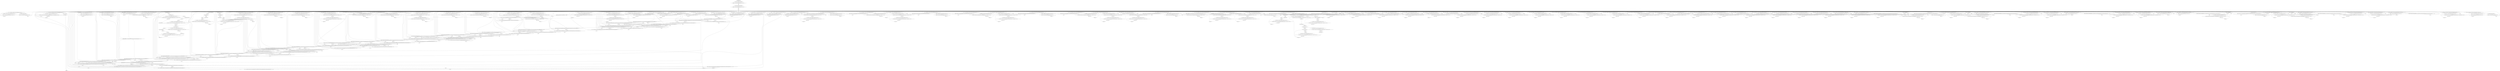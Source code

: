 digraph "unitGraph" {
    "z0 := @parameter0: boolean"
    "$r0 = new java.util.concurrent.atomic.AtomicIntegerArray"
    "specialinvoke $r0.<java.util.concurrent.atomic.AtomicIntegerArray: void <init>(int)>(97)"
    "r1 = $r0"
    "$r2 = new java.util.concurrent.atomic.AtomicIntegerArray"
    "specialinvoke $r2.<java.util.concurrent.atomic.AtomicIntegerArray: void <init>(int)>(97)"
    "r3 = $r2"
    "i195 = 0"
    "goto [?= (branch)]"
    "virtualinvoke r1.<java.util.concurrent.atomic.AtomicIntegerArray: void set(int,int)>(i195, -1)"
    "virtualinvoke r3.<java.util.concurrent.atomic.AtomicIntegerArray: void set(int,int)>(i195, -1)"
    "i195 = i195 + 1"
    "if i195 < 97 goto virtualinvoke r1.<java.util.concurrent.atomic.AtomicIntegerArray: void set(int,int)>(i195, -1)"
    "$r4 = <java.lang.System: java.io.PrintStream out>"
    "virtualinvoke $r4.<java.io.PrintStream: void println(java.lang.String)>(\"Warmup\")"
    "i196 = 0"
    "staticinvoke <compiler.c2.cr8004867.TestIntAtomicVolatile: void test_ci(java.util.concurrent.atomic.AtomicIntegerArray)>(r1)"
    "staticinvoke <compiler.c2.cr8004867.TestIntAtomicVolatile: void test_vi(java.util.concurrent.atomic.AtomicIntegerArray,int,int)>(r3, 123, -1)"
    "staticinvoke <compiler.c2.cr8004867.TestIntAtomicVolatile: void test_cp(java.util.concurrent.atomic.AtomicIntegerArray,java.util.concurrent.atomic.AtomicIntegerArray)>(r1, r3)"
    "staticinvoke <compiler.c2.cr8004867.TestIntAtomicVolatile: void test_2ci(java.util.concurrent.atomic.AtomicIntegerArray,java.util.concurrent.atomic.AtomicIntegerArray)>(r1, r3)"
    "staticinvoke <compiler.c2.cr8004867.TestIntAtomicVolatile: void test_2vi(java.util.concurrent.atomic.AtomicIntegerArray,java.util.concurrent.atomic.AtomicIntegerArray,int,int)>(r1, r3, 123, 103)"
    "staticinvoke <compiler.c2.cr8004867.TestIntAtomicVolatile: void test_ci_neg(java.util.concurrent.atomic.AtomicIntegerArray,int)>(r1, 123)"
    "staticinvoke <compiler.c2.cr8004867.TestIntAtomicVolatile: void test_vi_neg(java.util.concurrent.atomic.AtomicIntegerArray,int,int)>(r3, 123, 103)"
    "staticinvoke <compiler.c2.cr8004867.TestIntAtomicVolatile: void test_cp_neg(java.util.concurrent.atomic.AtomicIntegerArray,java.util.concurrent.atomic.AtomicIntegerArray)>(r1, r3)"
    "staticinvoke <compiler.c2.cr8004867.TestIntAtomicVolatile: void test_2ci_neg(java.util.concurrent.atomic.AtomicIntegerArray,java.util.concurrent.atomic.AtomicIntegerArray)>(r1, r3)"
    "staticinvoke <compiler.c2.cr8004867.TestIntAtomicVolatile: void test_2vi_neg(java.util.concurrent.atomic.AtomicIntegerArray,java.util.concurrent.atomic.AtomicIntegerArray,int,int)>(r1, r3, 123, 103)"
    "staticinvoke <compiler.c2.cr8004867.TestIntAtomicVolatile: void test_ci_oppos(java.util.concurrent.atomic.AtomicIntegerArray,int)>(r1, 123)"
    "staticinvoke <compiler.c2.cr8004867.TestIntAtomicVolatile: void test_vi_oppos(java.util.concurrent.atomic.AtomicIntegerArray,int,int)>(r3, 123, 103)"
    "staticinvoke <compiler.c2.cr8004867.TestIntAtomicVolatile: void test_cp_oppos(java.util.concurrent.atomic.AtomicIntegerArray,java.util.concurrent.atomic.AtomicIntegerArray)>(r1, r3)"
    "staticinvoke <compiler.c2.cr8004867.TestIntAtomicVolatile: void test_2ci_oppos(java.util.concurrent.atomic.AtomicIntegerArray,java.util.concurrent.atomic.AtomicIntegerArray)>(r1, r3)"
    "staticinvoke <compiler.c2.cr8004867.TestIntAtomicVolatile: void test_2vi_oppos(java.util.concurrent.atomic.AtomicIntegerArray,java.util.concurrent.atomic.AtomicIntegerArray,int,int)>(r1, r3, 123, 103)"
    "staticinvoke <compiler.c2.cr8004867.TestIntAtomicVolatile: void test_ci_off(java.util.concurrent.atomic.AtomicIntegerArray,int)>(r1, 123)"
    "staticinvoke <compiler.c2.cr8004867.TestIntAtomicVolatile: void test_vi_off(java.util.concurrent.atomic.AtomicIntegerArray,int,int)>(r3, 123, 103)"
    "staticinvoke <compiler.c2.cr8004867.TestIntAtomicVolatile: void test_cp_off(java.util.concurrent.atomic.AtomicIntegerArray,java.util.concurrent.atomic.AtomicIntegerArray)>(r1, r3)"
    "staticinvoke <compiler.c2.cr8004867.TestIntAtomicVolatile: void test_2ci_off(java.util.concurrent.atomic.AtomicIntegerArray,java.util.concurrent.atomic.AtomicIntegerArray)>(r1, r3)"
    "staticinvoke <compiler.c2.cr8004867.TestIntAtomicVolatile: void test_2vi_off(java.util.concurrent.atomic.AtomicIntegerArray,java.util.concurrent.atomic.AtomicIntegerArray,int,int)>(r1, r3, 123, 103)"
    "staticinvoke <compiler.c2.cr8004867.TestIntAtomicVolatile: void test_ci_inv(java.util.concurrent.atomic.AtomicIntegerArray,int,int)>(r1, 3, 123)"
    "staticinvoke <compiler.c2.cr8004867.TestIntAtomicVolatile: void test_vi_inv(java.util.concurrent.atomic.AtomicIntegerArray,int,int,int)>(r3, 123, 3, 103)"
    "staticinvoke <compiler.c2.cr8004867.TestIntAtomicVolatile: void test_cp_inv(java.util.concurrent.atomic.AtomicIntegerArray,java.util.concurrent.atomic.AtomicIntegerArray,int)>(r1, r3, 3)"
    "staticinvoke <compiler.c2.cr8004867.TestIntAtomicVolatile: void test_2ci_inv(java.util.concurrent.atomic.AtomicIntegerArray,java.util.concurrent.atomic.AtomicIntegerArray,int)>(r1, r3, 3)"
    "staticinvoke <compiler.c2.cr8004867.TestIntAtomicVolatile: void test_2vi_inv(java.util.concurrent.atomic.AtomicIntegerArray,java.util.concurrent.atomic.AtomicIntegerArray,int,int,int)>(r1, r3, 123, 103, 3)"
    "staticinvoke <compiler.c2.cr8004867.TestIntAtomicVolatile: void test_ci_scl(java.util.concurrent.atomic.AtomicIntegerArray,int)>(r1, 123)"
    "staticinvoke <compiler.c2.cr8004867.TestIntAtomicVolatile: void test_vi_scl(java.util.concurrent.atomic.AtomicIntegerArray,int,int)>(r3, 123, 103)"
    "staticinvoke <compiler.c2.cr8004867.TestIntAtomicVolatile: void test_cp_scl(java.util.concurrent.atomic.AtomicIntegerArray,java.util.concurrent.atomic.AtomicIntegerArray)>(r1, r3)"
    "staticinvoke <compiler.c2.cr8004867.TestIntAtomicVolatile: void test_2ci_scl(java.util.concurrent.atomic.AtomicIntegerArray,java.util.concurrent.atomic.AtomicIntegerArray)>(r1, r3)"
    "staticinvoke <compiler.c2.cr8004867.TestIntAtomicVolatile: void test_2vi_scl(java.util.concurrent.atomic.AtomicIntegerArray,java.util.concurrent.atomic.AtomicIntegerArray,int,int)>(r1, r3, 123, 103)"
    "staticinvoke <compiler.c2.cr8004867.TestIntAtomicVolatile: void test_cp_alndst(java.util.concurrent.atomic.AtomicIntegerArray,java.util.concurrent.atomic.AtomicIntegerArray)>(r1, r3)"
    "staticinvoke <compiler.c2.cr8004867.TestIntAtomicVolatile: void test_cp_alnsrc(java.util.concurrent.atomic.AtomicIntegerArray,java.util.concurrent.atomic.AtomicIntegerArray)>(r1, r3)"
    "staticinvoke <compiler.c2.cr8004867.TestIntAtomicVolatile: void test_2ci_aln(java.util.concurrent.atomic.AtomicIntegerArray,java.util.concurrent.atomic.AtomicIntegerArray)>(r1, r3)"
    "staticinvoke <compiler.c2.cr8004867.TestIntAtomicVolatile: void test_2vi_aln(java.util.concurrent.atomic.AtomicIntegerArray,java.util.concurrent.atomic.AtomicIntegerArray,int,int)>(r1, r3, 123, 103)"
    "staticinvoke <compiler.c2.cr8004867.TestIntAtomicVolatile: void test_cp_unalndst(java.util.concurrent.atomic.AtomicIntegerArray,java.util.concurrent.atomic.AtomicIntegerArray)>(r1, r3)"
    "staticinvoke <compiler.c2.cr8004867.TestIntAtomicVolatile: void test_cp_unalnsrc(java.util.concurrent.atomic.AtomicIntegerArray,java.util.concurrent.atomic.AtomicIntegerArray)>(r1, r3)"
    "staticinvoke <compiler.c2.cr8004867.TestIntAtomicVolatile: void test_2ci_unaln(java.util.concurrent.atomic.AtomicIntegerArray,java.util.concurrent.atomic.AtomicIntegerArray)>(r1, r3)"
    "staticinvoke <compiler.c2.cr8004867.TestIntAtomicVolatile: void test_2vi_unaln(java.util.concurrent.atomic.AtomicIntegerArray,java.util.concurrent.atomic.AtomicIntegerArray,int,int)>(r1, r3, 123, 103)"
    "i196 = i196 + 1"
    "if i196 < 11000 goto staticinvoke <compiler.c2.cr8004867.TestIntAtomicVolatile: void test_ci(java.util.concurrent.atomic.AtomicIntegerArray)>(r1)"
    "i197 = 0"
    "virtualinvoke r1.<java.util.concurrent.atomic.AtomicIntegerArray: void set(int,int)>(i197, -1)"
    "virtualinvoke r3.<java.util.concurrent.atomic.AtomicIntegerArray: void set(int,int)>(i197, -1)"
    "i197 = i197 + 1"
    "if i197 < 97 goto virtualinvoke r1.<java.util.concurrent.atomic.AtomicIntegerArray: void set(int,int)>(i197, -1)"
    "$r5 = <java.lang.System: java.io.PrintStream out>"
    "virtualinvoke $r5.<java.io.PrintStream: void println(java.lang.String)>(\"Verification\")"
    "i198 = 0"
    "i199 = 0"
    "$i0 = virtualinvoke r1.<java.util.concurrent.atomic.AtomicIntegerArray: int get(int)>(i199)"
    "$i1 = staticinvoke <compiler.c2.cr8004867.TestIntAtomicVolatile: int verify(java.lang.String,int,int,int)>(\"test_ci: a1\", i199, $i0, -123)"
    "i198 = i198 + $i1"
    "i199 = i199 + 1"
    "if i199 < 97 goto $i0 = virtualinvoke r1.<java.util.concurrent.atomic.AtomicIntegerArray: int get(int)>(i199)"
    "i200 = 0"
    "$i2 = virtualinvoke r3.<java.util.concurrent.atomic.AtomicIntegerArray: int get(int)>(i200)"
    "$i3 = staticinvoke <compiler.c2.cr8004867.TestIntAtomicVolatile: int verify(java.lang.String,int,int,int)>(\"test_vi: a2\", i200, $i2, 123)"
    "i198 = i198 + $i3"
    "i200 = i200 + 1"
    "if i200 < 97 goto $i2 = virtualinvoke r3.<java.util.concurrent.atomic.AtomicIntegerArray: int get(int)>(i200)"
    "i201 = 0"
    "$i4 = virtualinvoke r1.<java.util.concurrent.atomic.AtomicIntegerArray: int get(int)>(i201)"
    "$i5 = staticinvoke <compiler.c2.cr8004867.TestIntAtomicVolatile: int verify(java.lang.String,int,int,int)>(\"test_cp: a1\", i201, $i4, 123)"
    "i198 = i198 + $i5"
    "i201 = i201 + 1"
    "if i201 < 97 goto $i4 = virtualinvoke r1.<java.util.concurrent.atomic.AtomicIntegerArray: int get(int)>(i201)"
    "i202 = 0"
    "$i6 = virtualinvoke r1.<java.util.concurrent.atomic.AtomicIntegerArray: int get(int)>(i202)"
    "$i7 = staticinvoke <compiler.c2.cr8004867.TestIntAtomicVolatile: int verify(java.lang.String,int,int,int)>(\"test_2ci: a1\", i202, $i6, -123)"
    "i203 = i198 + $i7"
    "$i8 = virtualinvoke r3.<java.util.concurrent.atomic.AtomicIntegerArray: int get(int)>(i202)"
    "$i9 = staticinvoke <compiler.c2.cr8004867.TestIntAtomicVolatile: int verify(java.lang.String,int,int,int)>(\"test_2ci: a2\", i202, $i8, -103)"
    "i198 = i203 + $i9"
    "i202 = i202 + 1"
    "if i202 < 97 goto $i6 = virtualinvoke r1.<java.util.concurrent.atomic.AtomicIntegerArray: int get(int)>(i202)"
    "i204 = 0"
    "$i10 = virtualinvoke r1.<java.util.concurrent.atomic.AtomicIntegerArray: int get(int)>(i204)"
    "$i11 = staticinvoke <compiler.c2.cr8004867.TestIntAtomicVolatile: int verify(java.lang.String,int,int,int)>(\"test_2vi: a1\", i204, $i10, 123)"
    "i205 = i198 + $i11"
    "$i12 = virtualinvoke r3.<java.util.concurrent.atomic.AtomicIntegerArray: int get(int)>(i204)"
    "$i13 = staticinvoke <compiler.c2.cr8004867.TestIntAtomicVolatile: int verify(java.lang.String,int,int,int)>(\"test_2vi: a2\", i204, $i12, 103)"
    "i198 = i205 + $i13"
    "i204 = i204 + 1"
    "if i204 < 97 goto $i10 = virtualinvoke r1.<java.util.concurrent.atomic.AtomicIntegerArray: int get(int)>(i204)"
    "i206 = 0"
    "virtualinvoke r1.<java.util.concurrent.atomic.AtomicIntegerArray: void set(int,int)>(i206, -1)"
    "virtualinvoke r3.<java.util.concurrent.atomic.AtomicIntegerArray: void set(int,int)>(i206, -1)"
    "i206 = i206 + 1"
    "if i206 < 97 goto virtualinvoke r1.<java.util.concurrent.atomic.AtomicIntegerArray: void set(int,int)>(i206, -1)"
    "staticinvoke <compiler.c2.cr8004867.TestIntAtomicVolatile: void test_ci_neg(java.util.concurrent.atomic.AtomicIntegerArray,int)>(r1, -1)"
    "i207 = 0"
    "$i14 = virtualinvoke r1.<java.util.concurrent.atomic.AtomicIntegerArray: int get(int)>(i207)"
    "$i15 = staticinvoke <compiler.c2.cr8004867.TestIntAtomicVolatile: int verify(java.lang.String,int,int,int)>(\"test_ci_neg: a1\", i207, $i14, -123)"
    "i198 = i198 + $i15"
    "i207 = i207 + 1"
    "if i207 < 97 goto $i14 = virtualinvoke r1.<java.util.concurrent.atomic.AtomicIntegerArray: int get(int)>(i207)"
    "staticinvoke <compiler.c2.cr8004867.TestIntAtomicVolatile: void test_vi_neg(java.util.concurrent.atomic.AtomicIntegerArray,int,int)>(r3, 123, -1)"
    "i208 = 0"
    "$i16 = virtualinvoke r3.<java.util.concurrent.atomic.AtomicIntegerArray: int get(int)>(i208)"
    "$i17 = staticinvoke <compiler.c2.cr8004867.TestIntAtomicVolatile: int verify(java.lang.String,int,int,int)>(\"test_vi_neg: a2\", i208, $i16, 123)"
    "i198 = i198 + $i17"
    "i208 = i208 + 1"
    "if i208 < 97 goto $i16 = virtualinvoke r3.<java.util.concurrent.atomic.AtomicIntegerArray: int get(int)>(i208)"
    "i209 = 0"
    "$i18 = virtualinvoke r1.<java.util.concurrent.atomic.AtomicIntegerArray: int get(int)>(i209)"
    "$i19 = staticinvoke <compiler.c2.cr8004867.TestIntAtomicVolatile: int verify(java.lang.String,int,int,int)>(\"test_cp_neg: a1\", i209, $i18, 123)"
    "i198 = i198 + $i19"
    "i209 = i209 + 1"
    "if i209 < 97 goto $i18 = virtualinvoke r1.<java.util.concurrent.atomic.AtomicIntegerArray: int get(int)>(i209)"
    "i210 = 0"
    "$i20 = virtualinvoke r1.<java.util.concurrent.atomic.AtomicIntegerArray: int get(int)>(i210)"
    "$i21 = staticinvoke <compiler.c2.cr8004867.TestIntAtomicVolatile: int verify(java.lang.String,int,int,int)>(\"test_2ci_neg: a1\", i210, $i20, -123)"
    "i211 = i198 + $i21"
    "$i22 = virtualinvoke r3.<java.util.concurrent.atomic.AtomicIntegerArray: int get(int)>(i210)"
    "$i23 = staticinvoke <compiler.c2.cr8004867.TestIntAtomicVolatile: int verify(java.lang.String,int,int,int)>(\"test_2ci_neg: a2\", i210, $i22, -103)"
    "i198 = i211 + $i23"
    "i210 = i210 + 1"
    "if i210 < 97 goto $i20 = virtualinvoke r1.<java.util.concurrent.atomic.AtomicIntegerArray: int get(int)>(i210)"
    "i212 = 0"
    "$i24 = virtualinvoke r1.<java.util.concurrent.atomic.AtomicIntegerArray: int get(int)>(i212)"
    "$i25 = staticinvoke <compiler.c2.cr8004867.TestIntAtomicVolatile: int verify(java.lang.String,int,int,int)>(\"test_2vi_neg: a1\", i212, $i24, 123)"
    "i213 = i198 + $i25"
    "$i26 = virtualinvoke r3.<java.util.concurrent.atomic.AtomicIntegerArray: int get(int)>(i212)"
    "$i27 = staticinvoke <compiler.c2.cr8004867.TestIntAtomicVolatile: int verify(java.lang.String,int,int,int)>(\"test_2vi_neg: a2\", i212, $i26, 103)"
    "i198 = i213 + $i27"
    "i212 = i212 + 1"
    "if i212 < 97 goto $i24 = virtualinvoke r1.<java.util.concurrent.atomic.AtomicIntegerArray: int get(int)>(i212)"
    "i214 = 0"
    "virtualinvoke r1.<java.util.concurrent.atomic.AtomicIntegerArray: void set(int,int)>(i214, -1)"
    "virtualinvoke r3.<java.util.concurrent.atomic.AtomicIntegerArray: void set(int,int)>(i214, -1)"
    "i214 = i214 + 1"
    "if i214 < 97 goto virtualinvoke r1.<java.util.concurrent.atomic.AtomicIntegerArray: void set(int,int)>(i214, -1)"
    "staticinvoke <compiler.c2.cr8004867.TestIntAtomicVolatile: void test_ci_oppos(java.util.concurrent.atomic.AtomicIntegerArray,int)>(r1, -1)"
    "i215 = 0"
    "$i28 = virtualinvoke r1.<java.util.concurrent.atomic.AtomicIntegerArray: int get(int)>(i215)"
    "$i29 = staticinvoke <compiler.c2.cr8004867.TestIntAtomicVolatile: int verify(java.lang.String,int,int,int)>(\"test_ci_oppos: a1\", i215, $i28, -123)"
    "i198 = i198 + $i29"
    "i215 = i215 + 1"
    "if i215 < 97 goto $i28 = virtualinvoke r1.<java.util.concurrent.atomic.AtomicIntegerArray: int get(int)>(i215)"
    "staticinvoke <compiler.c2.cr8004867.TestIntAtomicVolatile: void test_vi_oppos(java.util.concurrent.atomic.AtomicIntegerArray,int,int)>(r3, 123, -1)"
    "i216 = 0"
    "$i30 = virtualinvoke r3.<java.util.concurrent.atomic.AtomicIntegerArray: int get(int)>(i216)"
    "$i31 = staticinvoke <compiler.c2.cr8004867.TestIntAtomicVolatile: int verify(java.lang.String,int,int,int)>(\"test_vi_oppos: a2\", i216, $i30, 123)"
    "i198 = i198 + $i31"
    "i216 = i216 + 1"
    "if i216 < 97 goto $i30 = virtualinvoke r3.<java.util.concurrent.atomic.AtomicIntegerArray: int get(int)>(i216)"
    "i217 = 0"
    "$i32 = virtualinvoke r1.<java.util.concurrent.atomic.AtomicIntegerArray: int get(int)>(i217)"
    "$i33 = staticinvoke <compiler.c2.cr8004867.TestIntAtomicVolatile: int verify(java.lang.String,int,int,int)>(\"test_cp_oppos: a1\", i217, $i32, 123)"
    "i198 = i198 + $i33"
    "i217 = i217 + 1"
    "if i217 < 97 goto $i32 = virtualinvoke r1.<java.util.concurrent.atomic.AtomicIntegerArray: int get(int)>(i217)"
    "i218 = 0"
    "$i34 = virtualinvoke r1.<java.util.concurrent.atomic.AtomicIntegerArray: int get(int)>(i218)"
    "$i35 = staticinvoke <compiler.c2.cr8004867.TestIntAtomicVolatile: int verify(java.lang.String,int,int,int)>(\"test_2ci_oppos: a1\", i218, $i34, -123)"
    "i219 = i198 + $i35"
    "$i36 = virtualinvoke r3.<java.util.concurrent.atomic.AtomicIntegerArray: int get(int)>(i218)"
    "$i37 = staticinvoke <compiler.c2.cr8004867.TestIntAtomicVolatile: int verify(java.lang.String,int,int,int)>(\"test_2ci_oppos: a2\", i218, $i36, -103)"
    "i198 = i219 + $i37"
    "i218 = i218 + 1"
    "if i218 < 97 goto $i34 = virtualinvoke r1.<java.util.concurrent.atomic.AtomicIntegerArray: int get(int)>(i218)"
    "i220 = 0"
    "$i38 = virtualinvoke r1.<java.util.concurrent.atomic.AtomicIntegerArray: int get(int)>(i220)"
    "$i39 = staticinvoke <compiler.c2.cr8004867.TestIntAtomicVolatile: int verify(java.lang.String,int,int,int)>(\"test_2vi_oppos: a1\", i220, $i38, 123)"
    "i221 = i198 + $i39"
    "$i40 = virtualinvoke r3.<java.util.concurrent.atomic.AtomicIntegerArray: int get(int)>(i220)"
    "$i41 = staticinvoke <compiler.c2.cr8004867.TestIntAtomicVolatile: int verify(java.lang.String,int,int,int)>(\"test_2vi_oppos: a2\", i220, $i40, 103)"
    "i198 = i221 + $i41"
    "i220 = i220 + 1"
    "if i220 < 97 goto $i38 = virtualinvoke r1.<java.util.concurrent.atomic.AtomicIntegerArray: int get(int)>(i220)"
    "i222 = 0"
    "virtualinvoke r1.<java.util.concurrent.atomic.AtomicIntegerArray: void set(int,int)>(i222, -1)"
    "virtualinvoke r3.<java.util.concurrent.atomic.AtomicIntegerArray: void set(int,int)>(i222, -1)"
    "i222 = i222 + 1"
    "if i222 < 97 goto virtualinvoke r1.<java.util.concurrent.atomic.AtomicIntegerArray: void set(int,int)>(i222, -1)"
    "staticinvoke <compiler.c2.cr8004867.TestIntAtomicVolatile: void test_ci_off(java.util.concurrent.atomic.AtomicIntegerArray,int)>(r1, -1)"
    "i223 = 3"
    "$i42 = virtualinvoke r1.<java.util.concurrent.atomic.AtomicIntegerArray: int get(int)>(i223)"
    "$i43 = staticinvoke <compiler.c2.cr8004867.TestIntAtomicVolatile: int verify(java.lang.String,int,int,int)>(\"test_ci_off: a1\", i223, $i42, -123)"
    "i198 = i198 + $i43"
    "i223 = i223 + 1"
    "if i223 < 97 goto $i42 = virtualinvoke r1.<java.util.concurrent.atomic.AtomicIntegerArray: int get(int)>(i223)"
    "staticinvoke <compiler.c2.cr8004867.TestIntAtomicVolatile: void test_vi_off(java.util.concurrent.atomic.AtomicIntegerArray,int,int)>(r3, 123, -1)"
    "i224 = 3"
    "$i44 = virtualinvoke r3.<java.util.concurrent.atomic.AtomicIntegerArray: int get(int)>(i224)"
    "$i45 = staticinvoke <compiler.c2.cr8004867.TestIntAtomicVolatile: int verify(java.lang.String,int,int,int)>(\"test_vi_off: a2\", i224, $i44, 123)"
    "i198 = i198 + $i45"
    "i224 = i224 + 1"
    "if i224 < 97 goto $i44 = virtualinvoke r3.<java.util.concurrent.atomic.AtomicIntegerArray: int get(int)>(i224)"
    "i225 = 3"
    "$i46 = virtualinvoke r1.<java.util.concurrent.atomic.AtomicIntegerArray: int get(int)>(i225)"
    "$i47 = staticinvoke <compiler.c2.cr8004867.TestIntAtomicVolatile: int verify(java.lang.String,int,int,int)>(\"test_cp_off: a1\", i225, $i46, 123)"
    "i198 = i198 + $i47"
    "i225 = i225 + 1"
    "if i225 < 97 goto $i46 = virtualinvoke r1.<java.util.concurrent.atomic.AtomicIntegerArray: int get(int)>(i225)"
    "i226 = 3"
    "$i48 = virtualinvoke r1.<java.util.concurrent.atomic.AtomicIntegerArray: int get(int)>(i226)"
    "$i49 = staticinvoke <compiler.c2.cr8004867.TestIntAtomicVolatile: int verify(java.lang.String,int,int,int)>(\"test_2ci_off: a1\", i226, $i48, -123)"
    "i227 = i198 + $i49"
    "$i50 = virtualinvoke r3.<java.util.concurrent.atomic.AtomicIntegerArray: int get(int)>(i226)"
    "$i51 = staticinvoke <compiler.c2.cr8004867.TestIntAtomicVolatile: int verify(java.lang.String,int,int,int)>(\"test_2ci_off: a2\", i226, $i50, -103)"
    "i198 = i227 + $i51"
    "i226 = i226 + 1"
    "if i226 < 97 goto $i48 = virtualinvoke r1.<java.util.concurrent.atomic.AtomicIntegerArray: int get(int)>(i226)"
    "i228 = 3"
    "$i52 = virtualinvoke r1.<java.util.concurrent.atomic.AtomicIntegerArray: int get(int)>(i228)"
    "$i53 = staticinvoke <compiler.c2.cr8004867.TestIntAtomicVolatile: int verify(java.lang.String,int,int,int)>(\"test_2vi_off: a1\", i228, $i52, 123)"
    "i229 = i198 + $i53"
    "$i54 = virtualinvoke r3.<java.util.concurrent.atomic.AtomicIntegerArray: int get(int)>(i228)"
    "$i55 = staticinvoke <compiler.c2.cr8004867.TestIntAtomicVolatile: int verify(java.lang.String,int,int,int)>(\"test_2vi_off: a2\", i228, $i54, 103)"
    "i198 = i229 + $i55"
    "i228 = i228 + 1"
    "if i228 < 97 goto $i52 = virtualinvoke r1.<java.util.concurrent.atomic.AtomicIntegerArray: int get(int)>(i228)"
    "i230 = 0"
    "$i56 = virtualinvoke r1.<java.util.concurrent.atomic.AtomicIntegerArray: int get(int)>(i230)"
    "$i57 = staticinvoke <compiler.c2.cr8004867.TestIntAtomicVolatile: int verify(java.lang.String,int,int,int)>(\"test_2vi_off: a1\", i230, $i56, -1)"
    "i231 = i198 + $i57"
    "$i58 = virtualinvoke r3.<java.util.concurrent.atomic.AtomicIntegerArray: int get(int)>(i230)"
    "$i59 = staticinvoke <compiler.c2.cr8004867.TestIntAtomicVolatile: int verify(java.lang.String,int,int,int)>(\"test_2vi_off: a2\", i230, $i58, -1)"
    "i198 = i231 + $i59"
    "i230 = i230 + 1"
    "if i230 < 3 goto $i56 = virtualinvoke r1.<java.util.concurrent.atomic.AtomicIntegerArray: int get(int)>(i230)"
    "i232 = 0"
    "virtualinvoke r1.<java.util.concurrent.atomic.AtomicIntegerArray: void set(int,int)>(i232, -1)"
    "virtualinvoke r3.<java.util.concurrent.atomic.AtomicIntegerArray: void set(int,int)>(i232, -1)"
    "i232 = i232 + 1"
    "if i232 < 97 goto virtualinvoke r1.<java.util.concurrent.atomic.AtomicIntegerArray: void set(int,int)>(i232, -1)"
    "staticinvoke <compiler.c2.cr8004867.TestIntAtomicVolatile: void test_ci_inv(java.util.concurrent.atomic.AtomicIntegerArray,int,int)>(r1, 3, -1)"
    "i233 = 3"
    "$i60 = virtualinvoke r1.<java.util.concurrent.atomic.AtomicIntegerArray: int get(int)>(i233)"
    "$i61 = staticinvoke <compiler.c2.cr8004867.TestIntAtomicVolatile: int verify(java.lang.String,int,int,int)>(\"test_ci_inv: a1\", i233, $i60, -123)"
    "i198 = i198 + $i61"
    "i233 = i233 + 1"
    "if i233 < 97 goto $i60 = virtualinvoke r1.<java.util.concurrent.atomic.AtomicIntegerArray: int get(int)>(i233)"
    "staticinvoke <compiler.c2.cr8004867.TestIntAtomicVolatile: void test_vi_inv(java.util.concurrent.atomic.AtomicIntegerArray,int,int,int)>(r3, 123, 3, -1)"
    "i234 = 3"
    "$i62 = virtualinvoke r3.<java.util.concurrent.atomic.AtomicIntegerArray: int get(int)>(i234)"
    "$i63 = staticinvoke <compiler.c2.cr8004867.TestIntAtomicVolatile: int verify(java.lang.String,int,int,int)>(\"test_vi_inv: a2\", i234, $i62, 123)"
    "i198 = i198 + $i63"
    "i234 = i234 + 1"
    "if i234 < 97 goto $i62 = virtualinvoke r3.<java.util.concurrent.atomic.AtomicIntegerArray: int get(int)>(i234)"
    "i235 = 3"
    "$i64 = virtualinvoke r1.<java.util.concurrent.atomic.AtomicIntegerArray: int get(int)>(i235)"
    "$i65 = staticinvoke <compiler.c2.cr8004867.TestIntAtomicVolatile: int verify(java.lang.String,int,int,int)>(\"test_cp_inv: a1\", i235, $i64, 123)"
    "i198 = i198 + $i65"
    "i235 = i235 + 1"
    "if i235 < 97 goto $i64 = virtualinvoke r1.<java.util.concurrent.atomic.AtomicIntegerArray: int get(int)>(i235)"
    "i236 = 3"
    "$i66 = virtualinvoke r1.<java.util.concurrent.atomic.AtomicIntegerArray: int get(int)>(i236)"
    "$i67 = staticinvoke <compiler.c2.cr8004867.TestIntAtomicVolatile: int verify(java.lang.String,int,int,int)>(\"test_2ci_inv: a1\", i236, $i66, -123)"
    "i237 = i198 + $i67"
    "$i68 = virtualinvoke r3.<java.util.concurrent.atomic.AtomicIntegerArray: int get(int)>(i236)"
    "$i69 = staticinvoke <compiler.c2.cr8004867.TestIntAtomicVolatile: int verify(java.lang.String,int,int,int)>(\"test_2ci_inv: a2\", i236, $i68, -103)"
    "i198 = i237 + $i69"
    "i236 = i236 + 1"
    "if i236 < 97 goto $i66 = virtualinvoke r1.<java.util.concurrent.atomic.AtomicIntegerArray: int get(int)>(i236)"
    "i238 = 3"
    "$i70 = virtualinvoke r1.<java.util.concurrent.atomic.AtomicIntegerArray: int get(int)>(i238)"
    "$i71 = staticinvoke <compiler.c2.cr8004867.TestIntAtomicVolatile: int verify(java.lang.String,int,int,int)>(\"test_2vi_inv: a1\", i238, $i70, 123)"
    "i239 = i198 + $i71"
    "$i72 = virtualinvoke r3.<java.util.concurrent.atomic.AtomicIntegerArray: int get(int)>(i238)"
    "$i73 = staticinvoke <compiler.c2.cr8004867.TestIntAtomicVolatile: int verify(java.lang.String,int,int,int)>(\"test_2vi_inv: a2\", i238, $i72, 103)"
    "i198 = i239 + $i73"
    "i238 = i238 + 1"
    "if i238 < 97 goto $i70 = virtualinvoke r1.<java.util.concurrent.atomic.AtomicIntegerArray: int get(int)>(i238)"
    "i240 = 0"
    "$i74 = virtualinvoke r1.<java.util.concurrent.atomic.AtomicIntegerArray: int get(int)>(i240)"
    "$i75 = staticinvoke <compiler.c2.cr8004867.TestIntAtomicVolatile: int verify(java.lang.String,int,int,int)>(\"test_2vi_inv: a1\", i240, $i74, -1)"
    "i241 = i198 + $i75"
    "$i76 = virtualinvoke r3.<java.util.concurrent.atomic.AtomicIntegerArray: int get(int)>(i240)"
    "$i77 = staticinvoke <compiler.c2.cr8004867.TestIntAtomicVolatile: int verify(java.lang.String,int,int,int)>(\"test_2vi_inv: a2\", i240, $i76, -1)"
    "i198 = i241 + $i77"
    "i240 = i240 + 1"
    "if i240 < 3 goto $i74 = virtualinvoke r1.<java.util.concurrent.atomic.AtomicIntegerArray: int get(int)>(i240)"
    "i242 = 0"
    "virtualinvoke r1.<java.util.concurrent.atomic.AtomicIntegerArray: void set(int,int)>(i242, -1)"
    "virtualinvoke r3.<java.util.concurrent.atomic.AtomicIntegerArray: void set(int,int)>(i242, -1)"
    "i242 = i242 + 1"
    "if i242 < 97 goto virtualinvoke r1.<java.util.concurrent.atomic.AtomicIntegerArray: void set(int,int)>(i242, -1)"
    "staticinvoke <compiler.c2.cr8004867.TestIntAtomicVolatile: void test_ci_scl(java.util.concurrent.atomic.AtomicIntegerArray,int)>(r1, -1)"
    "i243 = 0"
    "$i78 = i243 % 2"
    "if $i78 == 0 goto $b244 = -123"
    "$b244 = -1"
    "goto [?= b245 = $b244]"
    "$b244 = -123"
    "b245 = $b244"
    "$i79 = virtualinvoke r1.<java.util.concurrent.atomic.AtomicIntegerArray: int get(int)>(i243)"
    "$i80 = staticinvoke <compiler.c2.cr8004867.TestIntAtomicVolatile: int verify(java.lang.String,int,int,int)>(\"test_ci_scl: a1\", i243, $i79, b245)"
    "i198 = i198 + $i80"
    "i243 = i243 + 1"
    "if i243 < 97 goto $i78 = i243 % 2"
    "staticinvoke <compiler.c2.cr8004867.TestIntAtomicVolatile: void test_vi_scl(java.util.concurrent.atomic.AtomicIntegerArray,int,int)>(r3, 123, -1)"
    "i246 = 0"
    "$i81 = i246 % 2"
    "if $i81 == 0 goto $b247 = 123"
    "$b247 = -1"
    "goto [?= b248 = $b247]"
    "$b247 = 123"
    "b248 = $b247"
    "$i82 = virtualinvoke r3.<java.util.concurrent.atomic.AtomicIntegerArray: int get(int)>(i246)"
    "$i83 = staticinvoke <compiler.c2.cr8004867.TestIntAtomicVolatile: int verify(java.lang.String,int,int,int)>(\"test_vi_scl: a2\", i246, $i82, b248)"
    "i198 = i198 + $i83"
    "i246 = i246 + 1"
    "if i246 < 97 goto $i81 = i246 % 2"
    "i249 = 0"
    "$i84 = i249 % 2"
    "if $i84 == 0 goto $b250 = 123"
    "$b250 = -1"
    "goto [?= b251 = $b250]"
    "$b250 = 123"
    "b251 = $b250"
    "$i85 = virtualinvoke r1.<java.util.concurrent.atomic.AtomicIntegerArray: int get(int)>(i249)"
    "$i86 = staticinvoke <compiler.c2.cr8004867.TestIntAtomicVolatile: int verify(java.lang.String,int,int,int)>(\"test_cp_scl: a1\", i249, $i85, b251)"
    "i198 = i198 + $i86"
    "i249 = i249 + 1"
    "if i249 < 97 goto $i84 = i249 % 2"
    "i252 = 0"
    "$i87 = i252 % 2"
    "if $i87 == 0 goto $i88 = i252 * 2"
    "$i100 = virtualinvoke r1.<java.util.concurrent.atomic.AtomicIntegerArray: int get(int)>(i252)"
    "$i101 = staticinvoke <compiler.c2.cr8004867.TestIntAtomicVolatile: int verify(java.lang.String,int,int,int)>(\"test_2ci_scl: a1\", i252, $i100, -1)"
    "i198 = i198 + $i101"
    "goto [?= $i253 = i252 % 2]"
    "$i88 = i252 * 2"
    "if $i88 >= 97 goto $i253 = i252 % 2"
    "$i97 = i252 * 2"
    "$i96 = i252 * 2"
    "$i98 = virtualinvoke r1.<java.util.concurrent.atomic.AtomicIntegerArray: int get(int)>($i96)"
    "$i99 = staticinvoke <compiler.c2.cr8004867.TestIntAtomicVolatile: int verify(java.lang.String,int,int,int)>(\"test_2ci_scl: a1\", $i97, $i98, -123)"
    "i198 = i198 + $i99"
    "$i253 = i252 % 2"
    "if $i253 == 0 goto $i89 = i252 * 2"
    "$i94 = virtualinvoke r3.<java.util.concurrent.atomic.AtomicIntegerArray: int get(int)>(i252)"
    "$i95 = staticinvoke <compiler.c2.cr8004867.TestIntAtomicVolatile: int verify(java.lang.String,int,int,int)>(\"test_2ci_scl: a2\", i252, $i94, -1)"
    "i198 = i198 + $i95"
    "goto [?= i252 = i252 + 1]"
    "$i89 = i252 * 2"
    "if $i89 >= 97 goto i252 = i252 + 1"
    "$i91 = i252 * 2"
    "$i90 = i252 * 2"
    "$i92 = virtualinvoke r3.<java.util.concurrent.atomic.AtomicIntegerArray: int get(int)>($i90)"
    "$i93 = staticinvoke <compiler.c2.cr8004867.TestIntAtomicVolatile: int verify(java.lang.String,int,int,int)>(\"test_2ci_scl: a2\", $i91, $i92, -103)"
    "i198 = i198 + $i93"
    "i252 = i252 + 1"
    "if i252 < 97 goto $i87 = i252 % 2"
    "i254 = 0"
    "$i102 = i254 % 2"
    "if $i102 == 0 goto $i103 = i254 * 2"
    "$i115 = virtualinvoke r1.<java.util.concurrent.atomic.AtomicIntegerArray: int get(int)>(i254)"
    "$i116 = staticinvoke <compiler.c2.cr8004867.TestIntAtomicVolatile: int verify(java.lang.String,int,int,int)>(\"test_2vi_scl: a1\", i254, $i115, -1)"
    "i198 = i198 + $i116"
    "goto [?= $i255 = i254 % 2]"
    "$i103 = i254 * 2"
    "if $i103 >= 97 goto $i255 = i254 % 2"
    "$i112 = i254 * 2"
    "$i111 = i254 * 2"
    "$i113 = virtualinvoke r1.<java.util.concurrent.atomic.AtomicIntegerArray: int get(int)>($i111)"
    "$i114 = staticinvoke <compiler.c2.cr8004867.TestIntAtomicVolatile: int verify(java.lang.String,int,int,int)>(\"test_2vi_scl: a1\", $i112, $i113, 123)"
    "i198 = i198 + $i114"
    "$i255 = i254 % 2"
    "if $i255 == 0 goto $i104 = i254 * 2"
    "$i109 = virtualinvoke r3.<java.util.concurrent.atomic.AtomicIntegerArray: int get(int)>(i254)"
    "$i110 = staticinvoke <compiler.c2.cr8004867.TestIntAtomicVolatile: int verify(java.lang.String,int,int,int)>(\"test_2vi_scl: a2\", i254, $i109, -1)"
    "i198 = i198 + $i110"
    "goto [?= i254 = i254 + 1]"
    "$i104 = i254 * 2"
    "if $i104 >= 97 goto i254 = i254 + 1"
    "$i106 = i254 * 2"
    "$i105 = i254 * 2"
    "$i107 = virtualinvoke r3.<java.util.concurrent.atomic.AtomicIntegerArray: int get(int)>($i105)"
    "$i108 = staticinvoke <compiler.c2.cr8004867.TestIntAtomicVolatile: int verify(java.lang.String,int,int,int)>(\"test_2vi_scl: a2\", $i106, $i107, 103)"
    "i198 = i198 + $i108"
    "i254 = i254 + 1"
    "if i254 < 97 goto $i102 = i254 % 2"
    "i256 = 0"
    "virtualinvoke r1.<java.util.concurrent.atomic.AtomicIntegerArray: void set(int,int)>(i256, -1)"
    "virtualinvoke r3.<java.util.concurrent.atomic.AtomicIntegerArray: void set(int,int)>(i256, -1)"
    "i256 = i256 + 1"
    "if i256 < 97 goto virtualinvoke r1.<java.util.concurrent.atomic.AtomicIntegerArray: void set(int,int)>(i256, -1)"
    "i257 = 0"
    "$i117 = virtualinvoke r1.<java.util.concurrent.atomic.AtomicIntegerArray: int get(int)>(i257)"
    "$i118 = staticinvoke <compiler.c2.cr8004867.TestIntAtomicVolatile: int verify(java.lang.String,int,int,int)>(\"test_cp_alndst: a1\", i257, $i117, -1)"
    "i198 = i198 + $i118"
    "i257 = i257 + 1"
    "if i257 < 8 goto $i117 = virtualinvoke r1.<java.util.concurrent.atomic.AtomicIntegerArray: int get(int)>(i257)"
    "i258 = 8"
    "$i119 = virtualinvoke r1.<java.util.concurrent.atomic.AtomicIntegerArray: int get(int)>(i258)"
    "$i120 = staticinvoke <compiler.c2.cr8004867.TestIntAtomicVolatile: int verify(java.lang.String,int,int,int)>(\"test_cp_alndst: a1\", i258, $i119, 123)"
    "i198 = i198 + $i120"
    "i258 = i258 + 1"
    "if i258 < 97 goto $i119 = virtualinvoke r1.<java.util.concurrent.atomic.AtomicIntegerArray: int get(int)>(i258)"
    "i259 = 0"
    "virtualinvoke r1.<java.util.concurrent.atomic.AtomicIntegerArray: void set(int,int)>(i259, 123)"
    "i259 = i259 + 1"
    "if i259 < 8 goto virtualinvoke r1.<java.util.concurrent.atomic.AtomicIntegerArray: void set(int,int)>(i259, 123)"
    "staticinvoke <compiler.c2.cr8004867.TestIntAtomicVolatile: void test_vi(java.util.concurrent.atomic.AtomicIntegerArray,int,int)>(r3, -123, 123)"
    "i260 = 0"
    "$i121 = virtualinvoke r1.<java.util.concurrent.atomic.AtomicIntegerArray: int get(int)>(i260)"
    "$i122 = staticinvoke <compiler.c2.cr8004867.TestIntAtomicVolatile: int verify(java.lang.String,int,int,int)>(\"test_cp_alnsrc: a1\", i260, $i121, -123)"
    "i198 = i198 + $i122"
    "i260 = i260 + 1"
    "if i260 < 89 goto $i121 = virtualinvoke r1.<java.util.concurrent.atomic.AtomicIntegerArray: int get(int)>(i260)"
    "i261 = 89"
    "$i123 = virtualinvoke r1.<java.util.concurrent.atomic.AtomicIntegerArray: int get(int)>(i261)"
    "$i124 = staticinvoke <compiler.c2.cr8004867.TestIntAtomicVolatile: int verify(java.lang.String,int,int,int)>(\"test_cp_alnsrc: a1\", i261, $i123, 123)"
    "i198 = i198 + $i124"
    "i261 = i261 + 1"
    "if i261 < 97 goto $i123 = virtualinvoke r1.<java.util.concurrent.atomic.AtomicIntegerArray: int get(int)>(i261)"
    "i262 = 0"
    "virtualinvoke r1.<java.util.concurrent.atomic.AtomicIntegerArray: void set(int,int)>(i262, -1)"
    "virtualinvoke r3.<java.util.concurrent.atomic.AtomicIntegerArray: void set(int,int)>(i262, -1)"
    "i262 = i262 + 1"
    "if i262 < 97 goto virtualinvoke r1.<java.util.concurrent.atomic.AtomicIntegerArray: void set(int,int)>(i262, -1)"
    "i263 = 0"
    "$i125 = virtualinvoke r1.<java.util.concurrent.atomic.AtomicIntegerArray: int get(int)>(i263)"
    "$i126 = staticinvoke <compiler.c2.cr8004867.TestIntAtomicVolatile: int verify(java.lang.String,int,int,int)>(\"test_2ci_aln: a1\", i263, $i125, -1)"
    "i198 = i198 + $i126"
    "i263 = i263 + 1"
    "if i263 < 8 goto $i125 = virtualinvoke r1.<java.util.concurrent.atomic.AtomicIntegerArray: int get(int)>(i263)"
    "i264 = 8"
    "$i127 = virtualinvoke r1.<java.util.concurrent.atomic.AtomicIntegerArray: int get(int)>(i264)"
    "$i128 = staticinvoke <compiler.c2.cr8004867.TestIntAtomicVolatile: int verify(java.lang.String,int,int,int)>(\"test_2ci_aln: a1\", i264, $i127, -123)"
    "i198 = i198 + $i128"
    "i264 = i264 + 1"
    "if i264 < 97 goto $i127 = virtualinvoke r1.<java.util.concurrent.atomic.AtomicIntegerArray: int get(int)>(i264)"
    "i265 = 0"
    "$i129 = virtualinvoke r3.<java.util.concurrent.atomic.AtomicIntegerArray: int get(int)>(i265)"
    "$i130 = staticinvoke <compiler.c2.cr8004867.TestIntAtomicVolatile: int verify(java.lang.String,int,int,int)>(\"test_2ci_aln: a2\", i265, $i129, -103)"
    "i198 = i198 + $i130"
    "i265 = i265 + 1"
    "if i265 < 89 goto $i129 = virtualinvoke r3.<java.util.concurrent.atomic.AtomicIntegerArray: int get(int)>(i265)"
    "i266 = 89"
    "$i131 = virtualinvoke r3.<java.util.concurrent.atomic.AtomicIntegerArray: int get(int)>(i266)"
    "$i132 = staticinvoke <compiler.c2.cr8004867.TestIntAtomicVolatile: int verify(java.lang.String,int,int,int)>(\"test_2ci_aln: a2\", i266, $i131, -1)"
    "i198 = i198 + $i132"
    "i266 = i266 + 1"
    "if i266 < 97 goto $i131 = virtualinvoke r3.<java.util.concurrent.atomic.AtomicIntegerArray: int get(int)>(i266)"
    "i267 = 0"
    "virtualinvoke r1.<java.util.concurrent.atomic.AtomicIntegerArray: void set(int,int)>(i267, -1)"
    "virtualinvoke r3.<java.util.concurrent.atomic.AtomicIntegerArray: void set(int,int)>(i267, -1)"
    "i267 = i267 + 1"
    "if i267 < 97 goto virtualinvoke r1.<java.util.concurrent.atomic.AtomicIntegerArray: void set(int,int)>(i267, -1)"
    "i268 = 0"
    "$i133 = virtualinvoke r1.<java.util.concurrent.atomic.AtomicIntegerArray: int get(int)>(i268)"
    "$i134 = staticinvoke <compiler.c2.cr8004867.TestIntAtomicVolatile: int verify(java.lang.String,int,int,int)>(\"test_2vi_aln: a1\", i268, $i133, 123)"
    "i198 = i198 + $i134"
    "i268 = i268 + 1"
    "if i268 < 89 goto $i133 = virtualinvoke r1.<java.util.concurrent.atomic.AtomicIntegerArray: int get(int)>(i268)"
    "i269 = 89"
    "$i135 = virtualinvoke r1.<java.util.concurrent.atomic.AtomicIntegerArray: int get(int)>(i269)"
    "$i136 = staticinvoke <compiler.c2.cr8004867.TestIntAtomicVolatile: int verify(java.lang.String,int,int,int)>(\"test_2vi_aln: a1\", i269, $i135, -1)"
    "i198 = i198 + $i136"
    "i269 = i269 + 1"
    "if i269 < 97 goto $i135 = virtualinvoke r1.<java.util.concurrent.atomic.AtomicIntegerArray: int get(int)>(i269)"
    "i270 = 0"
    "$i137 = virtualinvoke r3.<java.util.concurrent.atomic.AtomicIntegerArray: int get(int)>(i270)"
    "$i138 = staticinvoke <compiler.c2.cr8004867.TestIntAtomicVolatile: int verify(java.lang.String,int,int,int)>(\"test_2vi_aln: a2\", i270, $i137, -1)"
    "i198 = i198 + $i138"
    "i270 = i270 + 1"
    "if i270 < 8 goto $i137 = virtualinvoke r3.<java.util.concurrent.atomic.AtomicIntegerArray: int get(int)>(i270)"
    "i271 = 8"
    "$i139 = virtualinvoke r3.<java.util.concurrent.atomic.AtomicIntegerArray: int get(int)>(i271)"
    "$i140 = staticinvoke <compiler.c2.cr8004867.TestIntAtomicVolatile: int verify(java.lang.String,int,int,int)>(\"test_2vi_aln: a2\", i271, $i139, 103)"
    "i198 = i198 + $i140"
    "i271 = i271 + 1"
    "if i271 < 97 goto $i139 = virtualinvoke r3.<java.util.concurrent.atomic.AtomicIntegerArray: int get(int)>(i271)"
    "i272 = 0"
    "virtualinvoke r1.<java.util.concurrent.atomic.AtomicIntegerArray: void set(int,int)>(i272, -1)"
    "virtualinvoke r3.<java.util.concurrent.atomic.AtomicIntegerArray: void set(int,int)>(i272, -1)"
    "i272 = i272 + 1"
    "if i272 < 97 goto virtualinvoke r1.<java.util.concurrent.atomic.AtomicIntegerArray: void set(int,int)>(i272, -1)"
    "i273 = 0"
    "$i141 = virtualinvoke r1.<java.util.concurrent.atomic.AtomicIntegerArray: int get(int)>(i273)"
    "$i142 = staticinvoke <compiler.c2.cr8004867.TestIntAtomicVolatile: int verify(java.lang.String,int,int,int)>(\"test_cp_unalndst: a1\", i273, $i141, -1)"
    "i198 = i198 + $i142"
    "i273 = i273 + 1"
    "if i273 < 5 goto $i141 = virtualinvoke r1.<java.util.concurrent.atomic.AtomicIntegerArray: int get(int)>(i273)"
    "i274 = 5"
    "$i143 = virtualinvoke r1.<java.util.concurrent.atomic.AtomicIntegerArray: int get(int)>(i274)"
    "$i144 = staticinvoke <compiler.c2.cr8004867.TestIntAtomicVolatile: int verify(java.lang.String,int,int,int)>(\"test_cp_unalndst: a1\", i274, $i143, 123)"
    "i198 = i198 + $i144"
    "i274 = i274 + 1"
    "if i274 < 97 goto $i143 = virtualinvoke r1.<java.util.concurrent.atomic.AtomicIntegerArray: int get(int)>(i274)"
    "i275 = 0"
    "$i145 = virtualinvoke r1.<java.util.concurrent.atomic.AtomicIntegerArray: int get(int)>(i275)"
    "$i146 = staticinvoke <compiler.c2.cr8004867.TestIntAtomicVolatile: int verify(java.lang.String,int,int,int)>(\"test_cp_unalnsrc: a1\", i275, $i145, -123)"
    "i198 = i198 + $i146"
    "i275 = i275 + 1"
    "if i275 < 92 goto $i145 = virtualinvoke r1.<java.util.concurrent.atomic.AtomicIntegerArray: int get(int)>(i275)"
    "i276 = 92"
    "$i147 = virtualinvoke r1.<java.util.concurrent.atomic.AtomicIntegerArray: int get(int)>(i276)"
    "$i148 = staticinvoke <compiler.c2.cr8004867.TestIntAtomicVolatile: int verify(java.lang.String,int,int,int)>(\"test_cp_unalnsrc: a1\", i276, $i147, 123)"
    "i198 = i198 + $i148"
    "i276 = i276 + 1"
    "if i276 < 97 goto $i147 = virtualinvoke r1.<java.util.concurrent.atomic.AtomicIntegerArray: int get(int)>(i276)"
    "i277 = 0"
    "virtualinvoke r1.<java.util.concurrent.atomic.AtomicIntegerArray: void set(int,int)>(i277, -1)"
    "virtualinvoke r3.<java.util.concurrent.atomic.AtomicIntegerArray: void set(int,int)>(i277, -1)"
    "i277 = i277 + 1"
    "if i277 < 97 goto virtualinvoke r1.<java.util.concurrent.atomic.AtomicIntegerArray: void set(int,int)>(i277, -1)"
    "i278 = 0"
    "$i149 = virtualinvoke r1.<java.util.concurrent.atomic.AtomicIntegerArray: int get(int)>(i278)"
    "$i150 = staticinvoke <compiler.c2.cr8004867.TestIntAtomicVolatile: int verify(java.lang.String,int,int,int)>(\"test_2ci_unaln: a1\", i278, $i149, -1)"
    "i198 = i198 + $i150"
    "i278 = i278 + 1"
    "if i278 < 5 goto $i149 = virtualinvoke r1.<java.util.concurrent.atomic.AtomicIntegerArray: int get(int)>(i278)"
    "i279 = 5"
    "$i151 = virtualinvoke r1.<java.util.concurrent.atomic.AtomicIntegerArray: int get(int)>(i279)"
    "$i152 = staticinvoke <compiler.c2.cr8004867.TestIntAtomicVolatile: int verify(java.lang.String,int,int,int)>(\"test_2ci_unaln: a1\", i279, $i151, -123)"
    "i198 = i198 + $i152"
    "i279 = i279 + 1"
    "if i279 < 97 goto $i151 = virtualinvoke r1.<java.util.concurrent.atomic.AtomicIntegerArray: int get(int)>(i279)"
    "i280 = 0"
    "$i153 = virtualinvoke r3.<java.util.concurrent.atomic.AtomicIntegerArray: int get(int)>(i280)"
    "$i154 = staticinvoke <compiler.c2.cr8004867.TestIntAtomicVolatile: int verify(java.lang.String,int,int,int)>(\"test_2ci_unaln: a2\", i280, $i153, -103)"
    "i198 = i198 + $i154"
    "i280 = i280 + 1"
    "if i280 < 92 goto $i153 = virtualinvoke r3.<java.util.concurrent.atomic.AtomicIntegerArray: int get(int)>(i280)"
    "i281 = 92"
    "$i155 = virtualinvoke r3.<java.util.concurrent.atomic.AtomicIntegerArray: int get(int)>(i281)"
    "$i156 = staticinvoke <compiler.c2.cr8004867.TestIntAtomicVolatile: int verify(java.lang.String,int,int,int)>(\"test_2ci_unaln: a2\", i281, $i155, -1)"
    "i198 = i198 + $i156"
    "i281 = i281 + 1"
    "if i281 < 97 goto $i155 = virtualinvoke r3.<java.util.concurrent.atomic.AtomicIntegerArray: int get(int)>(i281)"
    "i282 = 0"
    "virtualinvoke r1.<java.util.concurrent.atomic.AtomicIntegerArray: void set(int,int)>(i282, -1)"
    "virtualinvoke r3.<java.util.concurrent.atomic.AtomicIntegerArray: void set(int,int)>(i282, -1)"
    "i282 = i282 + 1"
    "if i282 < 97 goto virtualinvoke r1.<java.util.concurrent.atomic.AtomicIntegerArray: void set(int,int)>(i282, -1)"
    "i283 = 0"
    "$i157 = virtualinvoke r1.<java.util.concurrent.atomic.AtomicIntegerArray: int get(int)>(i283)"
    "$i158 = staticinvoke <compiler.c2.cr8004867.TestIntAtomicVolatile: int verify(java.lang.String,int,int,int)>(\"test_2vi_unaln: a1\", i283, $i157, 123)"
    "i198 = i198 + $i158"
    "i283 = i283 + 1"
    "if i283 < 92 goto $i157 = virtualinvoke r1.<java.util.concurrent.atomic.AtomicIntegerArray: int get(int)>(i283)"
    "i284 = 92"
    "$i159 = virtualinvoke r1.<java.util.concurrent.atomic.AtomicIntegerArray: int get(int)>(i284)"
    "$i160 = staticinvoke <compiler.c2.cr8004867.TestIntAtomicVolatile: int verify(java.lang.String,int,int,int)>(\"test_2vi_unaln: a1\", i284, $i159, -1)"
    "i198 = i198 + $i160"
    "i284 = i284 + 1"
    "if i284 < 97 goto $i159 = virtualinvoke r1.<java.util.concurrent.atomic.AtomicIntegerArray: int get(int)>(i284)"
    "i285 = 0"
    "$i161 = virtualinvoke r3.<java.util.concurrent.atomic.AtomicIntegerArray: int get(int)>(i285)"
    "$i162 = staticinvoke <compiler.c2.cr8004867.TestIntAtomicVolatile: int verify(java.lang.String,int,int,int)>(\"test_2vi_unaln: a2\", i285, $i161, -1)"
    "i198 = i198 + $i162"
    "i285 = i285 + 1"
    "if i285 < 5 goto $i161 = virtualinvoke r3.<java.util.concurrent.atomic.AtomicIntegerArray: int get(int)>(i285)"
    "i286 = 5"
    "$i163 = virtualinvoke r3.<java.util.concurrent.atomic.AtomicIntegerArray: int get(int)>(i286)"
    "$i164 = staticinvoke <compiler.c2.cr8004867.TestIntAtomicVolatile: int verify(java.lang.String,int,int,int)>(\"test_2vi_unaln: a2\", i286, $i163, 103)"
    "i198 = i198 + $i164"
    "i286 = i286 + 1"
    "if i286 < 97 goto $i163 = virtualinvoke r3.<java.util.concurrent.atomic.AtomicIntegerArray: int get(int)>(i286)"
    "i287 = 0"
    "virtualinvoke r1.<java.util.concurrent.atomic.AtomicIntegerArray: void set(int,int)>(i287, i287)"
    "i287 = i287 + 1"
    "if i287 < 8 goto virtualinvoke r1.<java.util.concurrent.atomic.AtomicIntegerArray: void set(int,int)>(i287, i287)"
    "i288 = 8"
    "virtualinvoke r1.<java.util.concurrent.atomic.AtomicIntegerArray: void set(int,int)>(i288, -1)"
    "i288 = i288 + 1"
    "if i288 < 97 goto virtualinvoke r1.<java.util.concurrent.atomic.AtomicIntegerArray: void set(int,int)>(i288, -1)"
    "staticinvoke <compiler.c2.cr8004867.TestIntAtomicVolatile: void test_cp_alndst(java.util.concurrent.atomic.AtomicIntegerArray,java.util.concurrent.atomic.AtomicIntegerArray)>(r1, r1)"
    "i289 = 0"
    "i290 = i289 % 8"
    "$i165 = virtualinvoke r1.<java.util.concurrent.atomic.AtomicIntegerArray: int get(int)>(i289)"
    "$i166 = staticinvoke <compiler.c2.cr8004867.TestIntAtomicVolatile: int verify(java.lang.String,int,int,int)>(\"test_cp_alndst_overlap: a1\", i289, $i165, i290)"
    "i198 = i198 + $i166"
    "i289 = i289 + 1"
    "if i289 < 97 goto i290 = i289 % 8"
    "i291 = 0"
    "$i167 = i291 + 8"
    "virtualinvoke r1.<java.util.concurrent.atomic.AtomicIntegerArray: void set(int,int)>($i167, -1)"
    "i291 = i291 + 1"
    "if i291 < 8 goto $i167 = i291 + 8"
    "staticinvoke <compiler.c2.cr8004867.TestIntAtomicVolatile: void test_cp_alnsrc(java.util.concurrent.atomic.AtomicIntegerArray,java.util.concurrent.atomic.AtomicIntegerArray)>(r1, r1)"
    "i292 = 0"
    "$i168 = virtualinvoke r1.<java.util.concurrent.atomic.AtomicIntegerArray: int get(int)>(i292)"
    "$i169 = staticinvoke <compiler.c2.cr8004867.TestIntAtomicVolatile: int verify(java.lang.String,int,int,int)>(\"test_cp_alnsrc_overlap: a1\", i292, $i168, -1)"
    "i198 = i198 + $i169"
    "i292 = i292 + 1"
    "if i292 < 8 goto $i168 = virtualinvoke r1.<java.util.concurrent.atomic.AtomicIntegerArray: int get(int)>(i292)"
    "i293 = 8"
    "i294 = i293 % 8"
    "$i170 = virtualinvoke r1.<java.util.concurrent.atomic.AtomicIntegerArray: int get(int)>(i293)"
    "$i171 = staticinvoke <compiler.c2.cr8004867.TestIntAtomicVolatile: int verify(java.lang.String,int,int,int)>(\"test_cp_alnsrc_overlap: a1\", i293, $i170, i294)"
    "i198 = i198 + $i171"
    "i293 = i293 + 1"
    "if i293 < 97 goto i294 = i293 % 8"
    "i295 = 0"
    "virtualinvoke r1.<java.util.concurrent.atomic.AtomicIntegerArray: void set(int,int)>(i295, -1)"
    "i295 = i295 + 1"
    "if i295 < 97 goto virtualinvoke r1.<java.util.concurrent.atomic.AtomicIntegerArray: void set(int,int)>(i295, -1)"
    "staticinvoke <compiler.c2.cr8004867.TestIntAtomicVolatile: void test_2ci_aln(java.util.concurrent.atomic.AtomicIntegerArray,java.util.concurrent.atomic.AtomicIntegerArray)>(r1, r1)"
    "i296 = 0"
    "$i172 = virtualinvoke r1.<java.util.concurrent.atomic.AtomicIntegerArray: int get(int)>(i296)"
    "$i173 = staticinvoke <compiler.c2.cr8004867.TestIntAtomicVolatile: int verify(java.lang.String,int,int,int)>(\"test_2ci_aln_overlap: a1\", i296, $i172, -103)"
    "i198 = i198 + $i173"
    "i296 = i296 + 1"
    "if i296 < 89 goto $i172 = virtualinvoke r1.<java.util.concurrent.atomic.AtomicIntegerArray: int get(int)>(i296)"
    "i297 = 89"
    "$i174 = virtualinvoke r1.<java.util.concurrent.atomic.AtomicIntegerArray: int get(int)>(i297)"
    "$i175 = staticinvoke <compiler.c2.cr8004867.TestIntAtomicVolatile: int verify(java.lang.String,int,int,int)>(\"test_2ci_aln_overlap: a1\", i297, $i174, -123)"
    "i198 = i198 + $i175"
    "i297 = i297 + 1"
    "if i297 < 97 goto $i174 = virtualinvoke r1.<java.util.concurrent.atomic.AtomicIntegerArray: int get(int)>(i297)"
    "i298 = 0"
    "virtualinvoke r1.<java.util.concurrent.atomic.AtomicIntegerArray: void set(int,int)>(i298, -1)"
    "i298 = i298 + 1"
    "if i298 < 97 goto virtualinvoke r1.<java.util.concurrent.atomic.AtomicIntegerArray: void set(int,int)>(i298, -1)"
    "staticinvoke <compiler.c2.cr8004867.TestIntAtomicVolatile: void test_2vi_aln(java.util.concurrent.atomic.AtomicIntegerArray,java.util.concurrent.atomic.AtomicIntegerArray,int,int)>(r1, r1, 123, 103)"
    "i299 = 0"
    "$i176 = virtualinvoke r1.<java.util.concurrent.atomic.AtomicIntegerArray: int get(int)>(i299)"
    "$i177 = staticinvoke <compiler.c2.cr8004867.TestIntAtomicVolatile: int verify(java.lang.String,int,int,int)>(\"test_2vi_aln_overlap: a1\", i299, $i176, 123)"
    "i198 = i198 + $i177"
    "i299 = i299 + 1"
    "if i299 < 89 goto $i176 = virtualinvoke r1.<java.util.concurrent.atomic.AtomicIntegerArray: int get(int)>(i299)"
    "i300 = 89"
    "$i178 = virtualinvoke r1.<java.util.concurrent.atomic.AtomicIntegerArray: int get(int)>(i300)"
    "$i179 = staticinvoke <compiler.c2.cr8004867.TestIntAtomicVolatile: int verify(java.lang.String,int,int,int)>(\"test_2vi_aln_overlap: a1\", i300, $i178, 103)"
    "i198 = i198 + $i179"
    "i300 = i300 + 1"
    "if i300 < 97 goto $i178 = virtualinvoke r1.<java.util.concurrent.atomic.AtomicIntegerArray: int get(int)>(i300)"
    "i301 = 0"
    "virtualinvoke r1.<java.util.concurrent.atomic.AtomicIntegerArray: void set(int,int)>(i301, i301)"
    "i301 = i301 + 1"
    "if i301 < 5 goto virtualinvoke r1.<java.util.concurrent.atomic.AtomicIntegerArray: void set(int,int)>(i301, i301)"
    "i302 = 5"
    "virtualinvoke r1.<java.util.concurrent.atomic.AtomicIntegerArray: void set(int,int)>(i302, -1)"
    "i302 = i302 + 1"
    "if i302 < 97 goto virtualinvoke r1.<java.util.concurrent.atomic.AtomicIntegerArray: void set(int,int)>(i302, -1)"
    "staticinvoke <compiler.c2.cr8004867.TestIntAtomicVolatile: void test_cp_unalndst(java.util.concurrent.atomic.AtomicIntegerArray,java.util.concurrent.atomic.AtomicIntegerArray)>(r1, r1)"
    "i303 = 0"
    "i304 = i303 % 5"
    "$i180 = virtualinvoke r1.<java.util.concurrent.atomic.AtomicIntegerArray: int get(int)>(i303)"
    "$i181 = staticinvoke <compiler.c2.cr8004867.TestIntAtomicVolatile: int verify(java.lang.String,int,int,int)>(\"test_cp_unalndst_overlap: a1\", i303, $i180, i304)"
    "i198 = i198 + $i181"
    "i303 = i303 + 1"
    "if i303 < 97 goto i304 = i303 % 5"
    "i305 = 0"
    "$i182 = i305 + 5"
    "virtualinvoke r1.<java.util.concurrent.atomic.AtomicIntegerArray: void set(int,int)>($i182, -1)"
    "i305 = i305 + 1"
    "if i305 < 5 goto $i182 = i305 + 5"
    "staticinvoke <compiler.c2.cr8004867.TestIntAtomicVolatile: void test_cp_unalnsrc(java.util.concurrent.atomic.AtomicIntegerArray,java.util.concurrent.atomic.AtomicIntegerArray)>(r1, r1)"
    "i306 = 0"
    "$i183 = virtualinvoke r1.<java.util.concurrent.atomic.AtomicIntegerArray: int get(int)>(i306)"
    "$i184 = staticinvoke <compiler.c2.cr8004867.TestIntAtomicVolatile: int verify(java.lang.String,int,int,int)>(\"test_cp_unalnsrc_overlap: a1\", i306, $i183, -1)"
    "i198 = i198 + $i184"
    "i306 = i306 + 1"
    "if i306 < 5 goto $i183 = virtualinvoke r1.<java.util.concurrent.atomic.AtomicIntegerArray: int get(int)>(i306)"
    "i307 = 5"
    "i308 = i307 % 5"
    "$i185 = virtualinvoke r1.<java.util.concurrent.atomic.AtomicIntegerArray: int get(int)>(i307)"
    "$i186 = staticinvoke <compiler.c2.cr8004867.TestIntAtomicVolatile: int verify(java.lang.String,int,int,int)>(\"test_cp_unalnsrc_overlap: a1\", i307, $i185, i308)"
    "i198 = i198 + $i186"
    "i307 = i307 + 1"
    "if i307 < 97 goto i308 = i307 % 5"
    "i309 = 0"
    "virtualinvoke r1.<java.util.concurrent.atomic.AtomicIntegerArray: void set(int,int)>(i309, -1)"
    "i309 = i309 + 1"
    "if i309 < 97 goto virtualinvoke r1.<java.util.concurrent.atomic.AtomicIntegerArray: void set(int,int)>(i309, -1)"
    "staticinvoke <compiler.c2.cr8004867.TestIntAtomicVolatile: void test_2ci_unaln(java.util.concurrent.atomic.AtomicIntegerArray,java.util.concurrent.atomic.AtomicIntegerArray)>(r1, r1)"
    "i310 = 0"
    "$i187 = virtualinvoke r1.<java.util.concurrent.atomic.AtomicIntegerArray: int get(int)>(i310)"
    "$i188 = staticinvoke <compiler.c2.cr8004867.TestIntAtomicVolatile: int verify(java.lang.String,int,int,int)>(\"test_2ci_unaln_overlap: a1\", i310, $i187, -103)"
    "i198 = i198 + $i188"
    "i310 = i310 + 1"
    "if i310 < 92 goto $i187 = virtualinvoke r1.<java.util.concurrent.atomic.AtomicIntegerArray: int get(int)>(i310)"
    "i311 = 92"
    "$i189 = virtualinvoke r1.<java.util.concurrent.atomic.AtomicIntegerArray: int get(int)>(i311)"
    "$i190 = staticinvoke <compiler.c2.cr8004867.TestIntAtomicVolatile: int verify(java.lang.String,int,int,int)>(\"test_2ci_unaln_overlap: a1\", i311, $i189, -123)"
    "i198 = i198 + $i190"
    "i311 = i311 + 1"
    "if i311 < 97 goto $i189 = virtualinvoke r1.<java.util.concurrent.atomic.AtomicIntegerArray: int get(int)>(i311)"
    "i312 = 0"
    "virtualinvoke r1.<java.util.concurrent.atomic.AtomicIntegerArray: void set(int,int)>(i312, -1)"
    "i312 = i312 + 1"
    "if i312 < 97 goto virtualinvoke r1.<java.util.concurrent.atomic.AtomicIntegerArray: void set(int,int)>(i312, -1)"
    "staticinvoke <compiler.c2.cr8004867.TestIntAtomicVolatile: void test_2vi_unaln(java.util.concurrent.atomic.AtomicIntegerArray,java.util.concurrent.atomic.AtomicIntegerArray,int,int)>(r1, r1, 123, 103)"
    "i313 = 0"
    "$i191 = virtualinvoke r1.<java.util.concurrent.atomic.AtomicIntegerArray: int get(int)>(i313)"
    "$i192 = staticinvoke <compiler.c2.cr8004867.TestIntAtomicVolatile: int verify(java.lang.String,int,int,int)>(\"test_2vi_unaln_overlap: a1\", i313, $i191, 123)"
    "i198 = i198 + $i192"
    "i313 = i313 + 1"
    "if i313 < 92 goto $i191 = virtualinvoke r1.<java.util.concurrent.atomic.AtomicIntegerArray: int get(int)>(i313)"
    "i314 = 92"
    "$i193 = virtualinvoke r1.<java.util.concurrent.atomic.AtomicIntegerArray: int get(int)>(i314)"
    "$i194 = staticinvoke <compiler.c2.cr8004867.TestIntAtomicVolatile: int verify(java.lang.String,int,int,int)>(\"test_2vi_unaln_overlap: a1\", i314, $i193, 103)"
    "i198 = i198 + $i194"
    "i314 = i314 + 1"
    "if i314 < 97 goto $i193 = virtualinvoke r1.<java.util.concurrent.atomic.AtomicIntegerArray: int get(int)>(i314)"
    "if i198 > 0 goto return i198"
    "if z0 == 0 goto i315 = 0"
    "return i198"
    "i315 = 0"
    "virtualinvoke r1.<java.util.concurrent.atomic.AtomicIntegerArray: void set(int,int)>(i315, -1)"
    "virtualinvoke r3.<java.util.concurrent.atomic.AtomicIntegerArray: void set(int,int)>(i315, -1)"
    "i315 = i315 + 1"
    "if i315 < 97 goto virtualinvoke r1.<java.util.concurrent.atomic.AtomicIntegerArray: void set(int,int)>(i315, -1)"
    "$r6 = <java.lang.System: java.io.PrintStream out>"
    "virtualinvoke $r6.<java.io.PrintStream: void println(java.lang.String)>(\"Time\")"
    "i316 = 0"
    "i316 = i316 + 1"
    "if i316 < 11000 goto staticinvoke <compiler.c2.cr8004867.TestIntAtomicVolatile: void test_ci(java.util.concurrent.atomic.AtomicIntegerArray)>(r1)"
    "i317 = 0"
    "i317 = i317 + 1"
    "if i317 < 11000 goto staticinvoke <compiler.c2.cr8004867.TestIntAtomicVolatile: void test_vi(java.util.concurrent.atomic.AtomicIntegerArray,int,int)>(r3, 123, -1)"
    "i318 = 0"
    "i318 = i318 + 1"
    "if i318 < 11000 goto staticinvoke <compiler.c2.cr8004867.TestIntAtomicVolatile: void test_cp(java.util.concurrent.atomic.AtomicIntegerArray,java.util.concurrent.atomic.AtomicIntegerArray)>(r1, r3)"
    "i319 = 0"
    "i319 = i319 + 1"
    "if i319 < 11000 goto staticinvoke <compiler.c2.cr8004867.TestIntAtomicVolatile: void test_2ci(java.util.concurrent.atomic.AtomicIntegerArray,java.util.concurrent.atomic.AtomicIntegerArray)>(r1, r3)"
    "i320 = 0"
    "i320 = i320 + 1"
    "if i320 < 11000 goto staticinvoke <compiler.c2.cr8004867.TestIntAtomicVolatile: void test_2vi(java.util.concurrent.atomic.AtomicIntegerArray,java.util.concurrent.atomic.AtomicIntegerArray,int,int)>(r1, r3, 123, 103)"
    "i321 = 0"
    "i321 = i321 + 1"
    "if i321 < 11000 goto staticinvoke <compiler.c2.cr8004867.TestIntAtomicVolatile: void test_ci_neg(java.util.concurrent.atomic.AtomicIntegerArray,int)>(r1, 123)"
    "i322 = 0"
    "i322 = i322 + 1"
    "if i322 < 11000 goto staticinvoke <compiler.c2.cr8004867.TestIntAtomicVolatile: void test_vi_neg(java.util.concurrent.atomic.AtomicIntegerArray,int,int)>(r3, 123, 103)"
    "i323 = 0"
    "i323 = i323 + 1"
    "if i323 < 11000 goto staticinvoke <compiler.c2.cr8004867.TestIntAtomicVolatile: void test_cp_neg(java.util.concurrent.atomic.AtomicIntegerArray,java.util.concurrent.atomic.AtomicIntegerArray)>(r1, r3)"
    "i324 = 0"
    "i324 = i324 + 1"
    "if i324 < 11000 goto staticinvoke <compiler.c2.cr8004867.TestIntAtomicVolatile: void test_2ci_neg(java.util.concurrent.atomic.AtomicIntegerArray,java.util.concurrent.atomic.AtomicIntegerArray)>(r1, r3)"
    "i325 = 0"
    "i325 = i325 + 1"
    "if i325 < 11000 goto staticinvoke <compiler.c2.cr8004867.TestIntAtomicVolatile: void test_2vi_neg(java.util.concurrent.atomic.AtomicIntegerArray,java.util.concurrent.atomic.AtomicIntegerArray,int,int)>(r1, r3, 123, 103)"
    "i326 = 0"
    "i326 = i326 + 1"
    "if i326 < 11000 goto staticinvoke <compiler.c2.cr8004867.TestIntAtomicVolatile: void test_ci_oppos(java.util.concurrent.atomic.AtomicIntegerArray,int)>(r1, 123)"
    "i327 = 0"
    "i327 = i327 + 1"
    "if i327 < 11000 goto staticinvoke <compiler.c2.cr8004867.TestIntAtomicVolatile: void test_vi_oppos(java.util.concurrent.atomic.AtomicIntegerArray,int,int)>(r3, 123, 103)"
    "i328 = 0"
    "i328 = i328 + 1"
    "if i328 < 11000 goto staticinvoke <compiler.c2.cr8004867.TestIntAtomicVolatile: void test_cp_oppos(java.util.concurrent.atomic.AtomicIntegerArray,java.util.concurrent.atomic.AtomicIntegerArray)>(r1, r3)"
    "i329 = 0"
    "i329 = i329 + 1"
    "if i329 < 11000 goto staticinvoke <compiler.c2.cr8004867.TestIntAtomicVolatile: void test_2ci_oppos(java.util.concurrent.atomic.AtomicIntegerArray,java.util.concurrent.atomic.AtomicIntegerArray)>(r1, r3)"
    "i330 = 0"
    "i330 = i330 + 1"
    "if i330 < 11000 goto staticinvoke <compiler.c2.cr8004867.TestIntAtomicVolatile: void test_2vi_oppos(java.util.concurrent.atomic.AtomicIntegerArray,java.util.concurrent.atomic.AtomicIntegerArray,int,int)>(r1, r3, 123, 103)"
    "i331 = 0"
    "i331 = i331 + 1"
    "if i331 < 11000 goto staticinvoke <compiler.c2.cr8004867.TestIntAtomicVolatile: void test_ci_off(java.util.concurrent.atomic.AtomicIntegerArray,int)>(r1, 123)"
    "i332 = 0"
    "i332 = i332 + 1"
    "if i332 < 11000 goto staticinvoke <compiler.c2.cr8004867.TestIntAtomicVolatile: void test_vi_off(java.util.concurrent.atomic.AtomicIntegerArray,int,int)>(r3, 123, 103)"
    "i333 = 0"
    "i333 = i333 + 1"
    "if i333 < 11000 goto staticinvoke <compiler.c2.cr8004867.TestIntAtomicVolatile: void test_cp_off(java.util.concurrent.atomic.AtomicIntegerArray,java.util.concurrent.atomic.AtomicIntegerArray)>(r1, r3)"
    "i334 = 0"
    "i334 = i334 + 1"
    "if i334 < 11000 goto staticinvoke <compiler.c2.cr8004867.TestIntAtomicVolatile: void test_2ci_off(java.util.concurrent.atomic.AtomicIntegerArray,java.util.concurrent.atomic.AtomicIntegerArray)>(r1, r3)"
    "i335 = 0"
    "i335 = i335 + 1"
    "if i335 < 11000 goto staticinvoke <compiler.c2.cr8004867.TestIntAtomicVolatile: void test_2vi_off(java.util.concurrent.atomic.AtomicIntegerArray,java.util.concurrent.atomic.AtomicIntegerArray,int,int)>(r1, r3, 123, 103)"
    "i336 = 0"
    "i336 = i336 + 1"
    "if i336 < 11000 goto staticinvoke <compiler.c2.cr8004867.TestIntAtomicVolatile: void test_ci_inv(java.util.concurrent.atomic.AtomicIntegerArray,int,int)>(r1, 3, 123)"
    "i337 = 0"
    "i337 = i337 + 1"
    "if i337 < 11000 goto staticinvoke <compiler.c2.cr8004867.TestIntAtomicVolatile: void test_vi_inv(java.util.concurrent.atomic.AtomicIntegerArray,int,int,int)>(r3, 123, 3, 103)"
    "i338 = 0"
    "i338 = i338 + 1"
    "if i338 < 11000 goto staticinvoke <compiler.c2.cr8004867.TestIntAtomicVolatile: void test_cp_inv(java.util.concurrent.atomic.AtomicIntegerArray,java.util.concurrent.atomic.AtomicIntegerArray,int)>(r1, r3, 3)"
    "i339 = 0"
    "i339 = i339 + 1"
    "if i339 < 11000 goto staticinvoke <compiler.c2.cr8004867.TestIntAtomicVolatile: void test_2ci_inv(java.util.concurrent.atomic.AtomicIntegerArray,java.util.concurrent.atomic.AtomicIntegerArray,int)>(r1, r3, 3)"
    "i340 = 0"
    "i340 = i340 + 1"
    "if i340 < 11000 goto staticinvoke <compiler.c2.cr8004867.TestIntAtomicVolatile: void test_2vi_inv(java.util.concurrent.atomic.AtomicIntegerArray,java.util.concurrent.atomic.AtomicIntegerArray,int,int,int)>(r1, r3, 123, 103, 3)"
    "i341 = 0"
    "i341 = i341 + 1"
    "if i341 < 11000 goto staticinvoke <compiler.c2.cr8004867.TestIntAtomicVolatile: void test_ci_scl(java.util.concurrent.atomic.AtomicIntegerArray,int)>(r1, 123)"
    "i342 = 0"
    "i342 = i342 + 1"
    "if i342 < 11000 goto staticinvoke <compiler.c2.cr8004867.TestIntAtomicVolatile: void test_vi_scl(java.util.concurrent.atomic.AtomicIntegerArray,int,int)>(r3, 123, 103)"
    "i343 = 0"
    "i343 = i343 + 1"
    "if i343 < 11000 goto staticinvoke <compiler.c2.cr8004867.TestIntAtomicVolatile: void test_cp_scl(java.util.concurrent.atomic.AtomicIntegerArray,java.util.concurrent.atomic.AtomicIntegerArray)>(r1, r3)"
    "i344 = 0"
    "i344 = i344 + 1"
    "if i344 < 11000 goto staticinvoke <compiler.c2.cr8004867.TestIntAtomicVolatile: void test_2ci_scl(java.util.concurrent.atomic.AtomicIntegerArray,java.util.concurrent.atomic.AtomicIntegerArray)>(r1, r3)"
    "i345 = 0"
    "i345 = i345 + 1"
    "if i345 < 11000 goto staticinvoke <compiler.c2.cr8004867.TestIntAtomicVolatile: void test_2vi_scl(java.util.concurrent.atomic.AtomicIntegerArray,java.util.concurrent.atomic.AtomicIntegerArray,int,int)>(r1, r3, 123, 103)"
    "i346 = 0"
    "i346 = i346 + 1"
    "if i346 < 11000 goto staticinvoke <compiler.c2.cr8004867.TestIntAtomicVolatile: void test_cp_alndst(java.util.concurrent.atomic.AtomicIntegerArray,java.util.concurrent.atomic.AtomicIntegerArray)>(r1, r3)"
    "i347 = 0"
    "i347 = i347 + 1"
    "if i347 < 11000 goto staticinvoke <compiler.c2.cr8004867.TestIntAtomicVolatile: void test_cp_alnsrc(java.util.concurrent.atomic.AtomicIntegerArray,java.util.concurrent.atomic.AtomicIntegerArray)>(r1, r3)"
    "i348 = 0"
    "i348 = i348 + 1"
    "if i348 < 11000 goto staticinvoke <compiler.c2.cr8004867.TestIntAtomicVolatile: void test_2ci_aln(java.util.concurrent.atomic.AtomicIntegerArray,java.util.concurrent.atomic.AtomicIntegerArray)>(r1, r3)"
    "i349 = 0"
    "i349 = i349 + 1"
    "if i349 < 11000 goto staticinvoke <compiler.c2.cr8004867.TestIntAtomicVolatile: void test_2vi_aln(java.util.concurrent.atomic.AtomicIntegerArray,java.util.concurrent.atomic.AtomicIntegerArray,int,int)>(r1, r3, 123, 103)"
    "i350 = 0"
    "i350 = i350 + 1"
    "if i350 < 11000 goto staticinvoke <compiler.c2.cr8004867.TestIntAtomicVolatile: void test_cp_unalndst(java.util.concurrent.atomic.AtomicIntegerArray,java.util.concurrent.atomic.AtomicIntegerArray)>(r1, r3)"
    "i351 = 0"
    "i351 = i351 + 1"
    "if i351 < 11000 goto staticinvoke <compiler.c2.cr8004867.TestIntAtomicVolatile: void test_cp_unalnsrc(java.util.concurrent.atomic.AtomicIntegerArray,java.util.concurrent.atomic.AtomicIntegerArray)>(r1, r3)"
    "i352 = 0"
    "i352 = i352 + 1"
    "if i352 < 11000 goto staticinvoke <compiler.c2.cr8004867.TestIntAtomicVolatile: void test_2ci_unaln(java.util.concurrent.atomic.AtomicIntegerArray,java.util.concurrent.atomic.AtomicIntegerArray)>(r1, r3)"
    "i353 = 0"
    "i353 = i353 + 1"
    "if i353 < 11000 goto staticinvoke <compiler.c2.cr8004867.TestIntAtomicVolatile: void test_2vi_unaln(java.util.concurrent.atomic.AtomicIntegerArray,java.util.concurrent.atomic.AtomicIntegerArray,int,int)>(r1, r3, 123, 103)"
    "z0 := @parameter0: boolean"->"$r0 = new java.util.concurrent.atomic.AtomicIntegerArray";
    "$r0 = new java.util.concurrent.atomic.AtomicIntegerArray"->"specialinvoke $r0.<java.util.concurrent.atomic.AtomicIntegerArray: void <init>(int)>(97)";
    "specialinvoke $r0.<java.util.concurrent.atomic.AtomicIntegerArray: void <init>(int)>(97)"->"r1 = $r0";
    "r1 = $r0"->"$r2 = new java.util.concurrent.atomic.AtomicIntegerArray";
    "$r2 = new java.util.concurrent.atomic.AtomicIntegerArray"->"specialinvoke $r2.<java.util.concurrent.atomic.AtomicIntegerArray: void <init>(int)>(97)";
    "specialinvoke $r2.<java.util.concurrent.atomic.AtomicIntegerArray: void <init>(int)>(97)"->"r3 = $r2";
    "r3 = $r2"->"i195 = 0";
    "i195 = 0"->"goto [?= (branch)]";
    "goto [?= (branch)]"->"if i195 < 97 goto virtualinvoke r1.<java.util.concurrent.atomic.AtomicIntegerArray: void set(int,int)>(i195, -1)";
    "virtualinvoke r1.<java.util.concurrent.atomic.AtomicIntegerArray: void set(int,int)>(i195, -1)"->"virtualinvoke r3.<java.util.concurrent.atomic.AtomicIntegerArray: void set(int,int)>(i195, -1)";
    "virtualinvoke r3.<java.util.concurrent.atomic.AtomicIntegerArray: void set(int,int)>(i195, -1)"->"i195 = i195 + 1";
    "i195 = i195 + 1"->"if i195 < 97 goto virtualinvoke r1.<java.util.concurrent.atomic.AtomicIntegerArray: void set(int,int)>(i195, -1)";
    "if i195 < 97 goto virtualinvoke r1.<java.util.concurrent.atomic.AtomicIntegerArray: void set(int,int)>(i195, -1)"->"$r4 = <java.lang.System: java.io.PrintStream out>";
    "if i195 < 97 goto virtualinvoke r1.<java.util.concurrent.atomic.AtomicIntegerArray: void set(int,int)>(i195, -1)"->"virtualinvoke r1.<java.util.concurrent.atomic.AtomicIntegerArray: void set(int,int)>(i195, -1)";
    "$r4 = <java.lang.System: java.io.PrintStream out>"->"virtualinvoke $r4.<java.io.PrintStream: void println(java.lang.String)>(\"Warmup\")";
    "virtualinvoke $r4.<java.io.PrintStream: void println(java.lang.String)>(\"Warmup\")"->"i196 = 0";
    "i196 = 0"->"goto [?= (branch)]";
    "goto [?= (branch)]"->"if i196 < 11000 goto staticinvoke <compiler.c2.cr8004867.TestIntAtomicVolatile: void test_ci(java.util.concurrent.atomic.AtomicIntegerArray)>(r1)";
    "staticinvoke <compiler.c2.cr8004867.TestIntAtomicVolatile: void test_ci(java.util.concurrent.atomic.AtomicIntegerArray)>(r1)"->"staticinvoke <compiler.c2.cr8004867.TestIntAtomicVolatile: void test_vi(java.util.concurrent.atomic.AtomicIntegerArray,int,int)>(r3, 123, -1)";
    "staticinvoke <compiler.c2.cr8004867.TestIntAtomicVolatile: void test_vi(java.util.concurrent.atomic.AtomicIntegerArray,int,int)>(r3, 123, -1)"->"staticinvoke <compiler.c2.cr8004867.TestIntAtomicVolatile: void test_cp(java.util.concurrent.atomic.AtomicIntegerArray,java.util.concurrent.atomic.AtomicIntegerArray)>(r1, r3)";
    "staticinvoke <compiler.c2.cr8004867.TestIntAtomicVolatile: void test_cp(java.util.concurrent.atomic.AtomicIntegerArray,java.util.concurrent.atomic.AtomicIntegerArray)>(r1, r3)"->"staticinvoke <compiler.c2.cr8004867.TestIntAtomicVolatile: void test_2ci(java.util.concurrent.atomic.AtomicIntegerArray,java.util.concurrent.atomic.AtomicIntegerArray)>(r1, r3)";
    "staticinvoke <compiler.c2.cr8004867.TestIntAtomicVolatile: void test_2ci(java.util.concurrent.atomic.AtomicIntegerArray,java.util.concurrent.atomic.AtomicIntegerArray)>(r1, r3)"->"staticinvoke <compiler.c2.cr8004867.TestIntAtomicVolatile: void test_2vi(java.util.concurrent.atomic.AtomicIntegerArray,java.util.concurrent.atomic.AtomicIntegerArray,int,int)>(r1, r3, 123, 103)";
    "staticinvoke <compiler.c2.cr8004867.TestIntAtomicVolatile: void test_2vi(java.util.concurrent.atomic.AtomicIntegerArray,java.util.concurrent.atomic.AtomicIntegerArray,int,int)>(r1, r3, 123, 103)"->"staticinvoke <compiler.c2.cr8004867.TestIntAtomicVolatile: void test_ci_neg(java.util.concurrent.atomic.AtomicIntegerArray,int)>(r1, 123)";
    "staticinvoke <compiler.c2.cr8004867.TestIntAtomicVolatile: void test_ci_neg(java.util.concurrent.atomic.AtomicIntegerArray,int)>(r1, 123)"->"staticinvoke <compiler.c2.cr8004867.TestIntAtomicVolatile: void test_vi_neg(java.util.concurrent.atomic.AtomicIntegerArray,int,int)>(r3, 123, 103)";
    "staticinvoke <compiler.c2.cr8004867.TestIntAtomicVolatile: void test_vi_neg(java.util.concurrent.atomic.AtomicIntegerArray,int,int)>(r3, 123, 103)"->"staticinvoke <compiler.c2.cr8004867.TestIntAtomicVolatile: void test_cp_neg(java.util.concurrent.atomic.AtomicIntegerArray,java.util.concurrent.atomic.AtomicIntegerArray)>(r1, r3)";
    "staticinvoke <compiler.c2.cr8004867.TestIntAtomicVolatile: void test_cp_neg(java.util.concurrent.atomic.AtomicIntegerArray,java.util.concurrent.atomic.AtomicIntegerArray)>(r1, r3)"->"staticinvoke <compiler.c2.cr8004867.TestIntAtomicVolatile: void test_2ci_neg(java.util.concurrent.atomic.AtomicIntegerArray,java.util.concurrent.atomic.AtomicIntegerArray)>(r1, r3)";
    "staticinvoke <compiler.c2.cr8004867.TestIntAtomicVolatile: void test_2ci_neg(java.util.concurrent.atomic.AtomicIntegerArray,java.util.concurrent.atomic.AtomicIntegerArray)>(r1, r3)"->"staticinvoke <compiler.c2.cr8004867.TestIntAtomicVolatile: void test_2vi_neg(java.util.concurrent.atomic.AtomicIntegerArray,java.util.concurrent.atomic.AtomicIntegerArray,int,int)>(r1, r3, 123, 103)";
    "staticinvoke <compiler.c2.cr8004867.TestIntAtomicVolatile: void test_2vi_neg(java.util.concurrent.atomic.AtomicIntegerArray,java.util.concurrent.atomic.AtomicIntegerArray,int,int)>(r1, r3, 123, 103)"->"staticinvoke <compiler.c2.cr8004867.TestIntAtomicVolatile: void test_ci_oppos(java.util.concurrent.atomic.AtomicIntegerArray,int)>(r1, 123)";
    "staticinvoke <compiler.c2.cr8004867.TestIntAtomicVolatile: void test_ci_oppos(java.util.concurrent.atomic.AtomicIntegerArray,int)>(r1, 123)"->"staticinvoke <compiler.c2.cr8004867.TestIntAtomicVolatile: void test_vi_oppos(java.util.concurrent.atomic.AtomicIntegerArray,int,int)>(r3, 123, 103)";
    "staticinvoke <compiler.c2.cr8004867.TestIntAtomicVolatile: void test_vi_oppos(java.util.concurrent.atomic.AtomicIntegerArray,int,int)>(r3, 123, 103)"->"staticinvoke <compiler.c2.cr8004867.TestIntAtomicVolatile: void test_cp_oppos(java.util.concurrent.atomic.AtomicIntegerArray,java.util.concurrent.atomic.AtomicIntegerArray)>(r1, r3)";
    "staticinvoke <compiler.c2.cr8004867.TestIntAtomicVolatile: void test_cp_oppos(java.util.concurrent.atomic.AtomicIntegerArray,java.util.concurrent.atomic.AtomicIntegerArray)>(r1, r3)"->"staticinvoke <compiler.c2.cr8004867.TestIntAtomicVolatile: void test_2ci_oppos(java.util.concurrent.atomic.AtomicIntegerArray,java.util.concurrent.atomic.AtomicIntegerArray)>(r1, r3)";
    "staticinvoke <compiler.c2.cr8004867.TestIntAtomicVolatile: void test_2ci_oppos(java.util.concurrent.atomic.AtomicIntegerArray,java.util.concurrent.atomic.AtomicIntegerArray)>(r1, r3)"->"staticinvoke <compiler.c2.cr8004867.TestIntAtomicVolatile: void test_2vi_oppos(java.util.concurrent.atomic.AtomicIntegerArray,java.util.concurrent.atomic.AtomicIntegerArray,int,int)>(r1, r3, 123, 103)";
    "staticinvoke <compiler.c2.cr8004867.TestIntAtomicVolatile: void test_2vi_oppos(java.util.concurrent.atomic.AtomicIntegerArray,java.util.concurrent.atomic.AtomicIntegerArray,int,int)>(r1, r3, 123, 103)"->"staticinvoke <compiler.c2.cr8004867.TestIntAtomicVolatile: void test_ci_off(java.util.concurrent.atomic.AtomicIntegerArray,int)>(r1, 123)";
    "staticinvoke <compiler.c2.cr8004867.TestIntAtomicVolatile: void test_ci_off(java.util.concurrent.atomic.AtomicIntegerArray,int)>(r1, 123)"->"staticinvoke <compiler.c2.cr8004867.TestIntAtomicVolatile: void test_vi_off(java.util.concurrent.atomic.AtomicIntegerArray,int,int)>(r3, 123, 103)";
    "staticinvoke <compiler.c2.cr8004867.TestIntAtomicVolatile: void test_vi_off(java.util.concurrent.atomic.AtomicIntegerArray,int,int)>(r3, 123, 103)"->"staticinvoke <compiler.c2.cr8004867.TestIntAtomicVolatile: void test_cp_off(java.util.concurrent.atomic.AtomicIntegerArray,java.util.concurrent.atomic.AtomicIntegerArray)>(r1, r3)";
    "staticinvoke <compiler.c2.cr8004867.TestIntAtomicVolatile: void test_cp_off(java.util.concurrent.atomic.AtomicIntegerArray,java.util.concurrent.atomic.AtomicIntegerArray)>(r1, r3)"->"staticinvoke <compiler.c2.cr8004867.TestIntAtomicVolatile: void test_2ci_off(java.util.concurrent.atomic.AtomicIntegerArray,java.util.concurrent.atomic.AtomicIntegerArray)>(r1, r3)";
    "staticinvoke <compiler.c2.cr8004867.TestIntAtomicVolatile: void test_2ci_off(java.util.concurrent.atomic.AtomicIntegerArray,java.util.concurrent.atomic.AtomicIntegerArray)>(r1, r3)"->"staticinvoke <compiler.c2.cr8004867.TestIntAtomicVolatile: void test_2vi_off(java.util.concurrent.atomic.AtomicIntegerArray,java.util.concurrent.atomic.AtomicIntegerArray,int,int)>(r1, r3, 123, 103)";
    "staticinvoke <compiler.c2.cr8004867.TestIntAtomicVolatile: void test_2vi_off(java.util.concurrent.atomic.AtomicIntegerArray,java.util.concurrent.atomic.AtomicIntegerArray,int,int)>(r1, r3, 123, 103)"->"staticinvoke <compiler.c2.cr8004867.TestIntAtomicVolatile: void test_ci_inv(java.util.concurrent.atomic.AtomicIntegerArray,int,int)>(r1, 3, 123)";
    "staticinvoke <compiler.c2.cr8004867.TestIntAtomicVolatile: void test_ci_inv(java.util.concurrent.atomic.AtomicIntegerArray,int,int)>(r1, 3, 123)"->"staticinvoke <compiler.c2.cr8004867.TestIntAtomicVolatile: void test_vi_inv(java.util.concurrent.atomic.AtomicIntegerArray,int,int,int)>(r3, 123, 3, 103)";
    "staticinvoke <compiler.c2.cr8004867.TestIntAtomicVolatile: void test_vi_inv(java.util.concurrent.atomic.AtomicIntegerArray,int,int,int)>(r3, 123, 3, 103)"->"staticinvoke <compiler.c2.cr8004867.TestIntAtomicVolatile: void test_cp_inv(java.util.concurrent.atomic.AtomicIntegerArray,java.util.concurrent.atomic.AtomicIntegerArray,int)>(r1, r3, 3)";
    "staticinvoke <compiler.c2.cr8004867.TestIntAtomicVolatile: void test_cp_inv(java.util.concurrent.atomic.AtomicIntegerArray,java.util.concurrent.atomic.AtomicIntegerArray,int)>(r1, r3, 3)"->"staticinvoke <compiler.c2.cr8004867.TestIntAtomicVolatile: void test_2ci_inv(java.util.concurrent.atomic.AtomicIntegerArray,java.util.concurrent.atomic.AtomicIntegerArray,int)>(r1, r3, 3)";
    "staticinvoke <compiler.c2.cr8004867.TestIntAtomicVolatile: void test_2ci_inv(java.util.concurrent.atomic.AtomicIntegerArray,java.util.concurrent.atomic.AtomicIntegerArray,int)>(r1, r3, 3)"->"staticinvoke <compiler.c2.cr8004867.TestIntAtomicVolatile: void test_2vi_inv(java.util.concurrent.atomic.AtomicIntegerArray,java.util.concurrent.atomic.AtomicIntegerArray,int,int,int)>(r1, r3, 123, 103, 3)";
    "staticinvoke <compiler.c2.cr8004867.TestIntAtomicVolatile: void test_2vi_inv(java.util.concurrent.atomic.AtomicIntegerArray,java.util.concurrent.atomic.AtomicIntegerArray,int,int,int)>(r1, r3, 123, 103, 3)"->"staticinvoke <compiler.c2.cr8004867.TestIntAtomicVolatile: void test_ci_scl(java.util.concurrent.atomic.AtomicIntegerArray,int)>(r1, 123)";
    "staticinvoke <compiler.c2.cr8004867.TestIntAtomicVolatile: void test_ci_scl(java.util.concurrent.atomic.AtomicIntegerArray,int)>(r1, 123)"->"staticinvoke <compiler.c2.cr8004867.TestIntAtomicVolatile: void test_vi_scl(java.util.concurrent.atomic.AtomicIntegerArray,int,int)>(r3, 123, 103)";
    "staticinvoke <compiler.c2.cr8004867.TestIntAtomicVolatile: void test_vi_scl(java.util.concurrent.atomic.AtomicIntegerArray,int,int)>(r3, 123, 103)"->"staticinvoke <compiler.c2.cr8004867.TestIntAtomicVolatile: void test_cp_scl(java.util.concurrent.atomic.AtomicIntegerArray,java.util.concurrent.atomic.AtomicIntegerArray)>(r1, r3)";
    "staticinvoke <compiler.c2.cr8004867.TestIntAtomicVolatile: void test_cp_scl(java.util.concurrent.atomic.AtomicIntegerArray,java.util.concurrent.atomic.AtomicIntegerArray)>(r1, r3)"->"staticinvoke <compiler.c2.cr8004867.TestIntAtomicVolatile: void test_2ci_scl(java.util.concurrent.atomic.AtomicIntegerArray,java.util.concurrent.atomic.AtomicIntegerArray)>(r1, r3)";
    "staticinvoke <compiler.c2.cr8004867.TestIntAtomicVolatile: void test_2ci_scl(java.util.concurrent.atomic.AtomicIntegerArray,java.util.concurrent.atomic.AtomicIntegerArray)>(r1, r3)"->"staticinvoke <compiler.c2.cr8004867.TestIntAtomicVolatile: void test_2vi_scl(java.util.concurrent.atomic.AtomicIntegerArray,java.util.concurrent.atomic.AtomicIntegerArray,int,int)>(r1, r3, 123, 103)";
    "staticinvoke <compiler.c2.cr8004867.TestIntAtomicVolatile: void test_2vi_scl(java.util.concurrent.atomic.AtomicIntegerArray,java.util.concurrent.atomic.AtomicIntegerArray,int,int)>(r1, r3, 123, 103)"->"staticinvoke <compiler.c2.cr8004867.TestIntAtomicVolatile: void test_cp_alndst(java.util.concurrent.atomic.AtomicIntegerArray,java.util.concurrent.atomic.AtomicIntegerArray)>(r1, r3)";
    "staticinvoke <compiler.c2.cr8004867.TestIntAtomicVolatile: void test_cp_alndst(java.util.concurrent.atomic.AtomicIntegerArray,java.util.concurrent.atomic.AtomicIntegerArray)>(r1, r3)"->"staticinvoke <compiler.c2.cr8004867.TestIntAtomicVolatile: void test_cp_alnsrc(java.util.concurrent.atomic.AtomicIntegerArray,java.util.concurrent.atomic.AtomicIntegerArray)>(r1, r3)";
    "staticinvoke <compiler.c2.cr8004867.TestIntAtomicVolatile: void test_cp_alnsrc(java.util.concurrent.atomic.AtomicIntegerArray,java.util.concurrent.atomic.AtomicIntegerArray)>(r1, r3)"->"staticinvoke <compiler.c2.cr8004867.TestIntAtomicVolatile: void test_2ci_aln(java.util.concurrent.atomic.AtomicIntegerArray,java.util.concurrent.atomic.AtomicIntegerArray)>(r1, r3)";
    "staticinvoke <compiler.c2.cr8004867.TestIntAtomicVolatile: void test_2ci_aln(java.util.concurrent.atomic.AtomicIntegerArray,java.util.concurrent.atomic.AtomicIntegerArray)>(r1, r3)"->"staticinvoke <compiler.c2.cr8004867.TestIntAtomicVolatile: void test_2vi_aln(java.util.concurrent.atomic.AtomicIntegerArray,java.util.concurrent.atomic.AtomicIntegerArray,int,int)>(r1, r3, 123, 103)";
    "staticinvoke <compiler.c2.cr8004867.TestIntAtomicVolatile: void test_2vi_aln(java.util.concurrent.atomic.AtomicIntegerArray,java.util.concurrent.atomic.AtomicIntegerArray,int,int)>(r1, r3, 123, 103)"->"staticinvoke <compiler.c2.cr8004867.TestIntAtomicVolatile: void test_cp_unalndst(java.util.concurrent.atomic.AtomicIntegerArray,java.util.concurrent.atomic.AtomicIntegerArray)>(r1, r3)";
    "staticinvoke <compiler.c2.cr8004867.TestIntAtomicVolatile: void test_cp_unalndst(java.util.concurrent.atomic.AtomicIntegerArray,java.util.concurrent.atomic.AtomicIntegerArray)>(r1, r3)"->"staticinvoke <compiler.c2.cr8004867.TestIntAtomicVolatile: void test_cp_unalnsrc(java.util.concurrent.atomic.AtomicIntegerArray,java.util.concurrent.atomic.AtomicIntegerArray)>(r1, r3)";
    "staticinvoke <compiler.c2.cr8004867.TestIntAtomicVolatile: void test_cp_unalnsrc(java.util.concurrent.atomic.AtomicIntegerArray,java.util.concurrent.atomic.AtomicIntegerArray)>(r1, r3)"->"staticinvoke <compiler.c2.cr8004867.TestIntAtomicVolatile: void test_2ci_unaln(java.util.concurrent.atomic.AtomicIntegerArray,java.util.concurrent.atomic.AtomicIntegerArray)>(r1, r3)";
    "staticinvoke <compiler.c2.cr8004867.TestIntAtomicVolatile: void test_2ci_unaln(java.util.concurrent.atomic.AtomicIntegerArray,java.util.concurrent.atomic.AtomicIntegerArray)>(r1, r3)"->"staticinvoke <compiler.c2.cr8004867.TestIntAtomicVolatile: void test_2vi_unaln(java.util.concurrent.atomic.AtomicIntegerArray,java.util.concurrent.atomic.AtomicIntegerArray,int,int)>(r1, r3, 123, 103)";
    "staticinvoke <compiler.c2.cr8004867.TestIntAtomicVolatile: void test_2vi_unaln(java.util.concurrent.atomic.AtomicIntegerArray,java.util.concurrent.atomic.AtomicIntegerArray,int,int)>(r1, r3, 123, 103)"->"i196 = i196 + 1";
    "i196 = i196 + 1"->"if i196 < 11000 goto staticinvoke <compiler.c2.cr8004867.TestIntAtomicVolatile: void test_ci(java.util.concurrent.atomic.AtomicIntegerArray)>(r1)";
    "if i196 < 11000 goto staticinvoke <compiler.c2.cr8004867.TestIntAtomicVolatile: void test_ci(java.util.concurrent.atomic.AtomicIntegerArray)>(r1)"->"i197 = 0";
    "if i196 < 11000 goto staticinvoke <compiler.c2.cr8004867.TestIntAtomicVolatile: void test_ci(java.util.concurrent.atomic.AtomicIntegerArray)>(r1)"->"staticinvoke <compiler.c2.cr8004867.TestIntAtomicVolatile: void test_ci(java.util.concurrent.atomic.AtomicIntegerArray)>(r1)";
    "i197 = 0"->"goto [?= (branch)]";
    "goto [?= (branch)]"->"if i197 < 97 goto virtualinvoke r1.<java.util.concurrent.atomic.AtomicIntegerArray: void set(int,int)>(i197, -1)";
    "virtualinvoke r1.<java.util.concurrent.atomic.AtomicIntegerArray: void set(int,int)>(i197, -1)"->"virtualinvoke r3.<java.util.concurrent.atomic.AtomicIntegerArray: void set(int,int)>(i197, -1)";
    "virtualinvoke r3.<java.util.concurrent.atomic.AtomicIntegerArray: void set(int,int)>(i197, -1)"->"i197 = i197 + 1";
    "i197 = i197 + 1"->"if i197 < 97 goto virtualinvoke r1.<java.util.concurrent.atomic.AtomicIntegerArray: void set(int,int)>(i197, -1)";
    "if i197 < 97 goto virtualinvoke r1.<java.util.concurrent.atomic.AtomicIntegerArray: void set(int,int)>(i197, -1)"->"$r5 = <java.lang.System: java.io.PrintStream out>";
    "if i197 < 97 goto virtualinvoke r1.<java.util.concurrent.atomic.AtomicIntegerArray: void set(int,int)>(i197, -1)"->"virtualinvoke r1.<java.util.concurrent.atomic.AtomicIntegerArray: void set(int,int)>(i197, -1)";
    "$r5 = <java.lang.System: java.io.PrintStream out>"->"virtualinvoke $r5.<java.io.PrintStream: void println(java.lang.String)>(\"Verification\")";
    "virtualinvoke $r5.<java.io.PrintStream: void println(java.lang.String)>(\"Verification\")"->"i198 = 0";
    "i198 = 0"->"staticinvoke <compiler.c2.cr8004867.TestIntAtomicVolatile: void test_ci(java.util.concurrent.atomic.AtomicIntegerArray)>(r1)";
    "staticinvoke <compiler.c2.cr8004867.TestIntAtomicVolatile: void test_ci(java.util.concurrent.atomic.AtomicIntegerArray)>(r1)"->"i199 = 0";
    "i199 = 0"->"goto [?= (branch)]";
    "goto [?= (branch)]"->"if i199 < 97 goto $i0 = virtualinvoke r1.<java.util.concurrent.atomic.AtomicIntegerArray: int get(int)>(i199)";
    "$i0 = virtualinvoke r1.<java.util.concurrent.atomic.AtomicIntegerArray: int get(int)>(i199)"->"$i1 = staticinvoke <compiler.c2.cr8004867.TestIntAtomicVolatile: int verify(java.lang.String,int,int,int)>(\"test_ci: a1\", i199, $i0, -123)";
    "$i1 = staticinvoke <compiler.c2.cr8004867.TestIntAtomicVolatile: int verify(java.lang.String,int,int,int)>(\"test_ci: a1\", i199, $i0, -123)"->"i198 = i198 + $i1";
    "i198 = i198 + $i1"->"i199 = i199 + 1";
    "i199 = i199 + 1"->"if i199 < 97 goto $i0 = virtualinvoke r1.<java.util.concurrent.atomic.AtomicIntegerArray: int get(int)>(i199)";
    "if i199 < 97 goto $i0 = virtualinvoke r1.<java.util.concurrent.atomic.AtomicIntegerArray: int get(int)>(i199)"->"staticinvoke <compiler.c2.cr8004867.TestIntAtomicVolatile: void test_vi(java.util.concurrent.atomic.AtomicIntegerArray,int,int)>(r3, 123, -1)";
    "if i199 < 97 goto $i0 = virtualinvoke r1.<java.util.concurrent.atomic.AtomicIntegerArray: int get(int)>(i199)"->"$i0 = virtualinvoke r1.<java.util.concurrent.atomic.AtomicIntegerArray: int get(int)>(i199)";
    "staticinvoke <compiler.c2.cr8004867.TestIntAtomicVolatile: void test_vi(java.util.concurrent.atomic.AtomicIntegerArray,int,int)>(r3, 123, -1)"->"i200 = 0";
    "i200 = 0"->"goto [?= (branch)]";
    "goto [?= (branch)]"->"if i200 < 97 goto $i2 = virtualinvoke r3.<java.util.concurrent.atomic.AtomicIntegerArray: int get(int)>(i200)";
    "$i2 = virtualinvoke r3.<java.util.concurrent.atomic.AtomicIntegerArray: int get(int)>(i200)"->"$i3 = staticinvoke <compiler.c2.cr8004867.TestIntAtomicVolatile: int verify(java.lang.String,int,int,int)>(\"test_vi: a2\", i200, $i2, 123)";
    "$i3 = staticinvoke <compiler.c2.cr8004867.TestIntAtomicVolatile: int verify(java.lang.String,int,int,int)>(\"test_vi: a2\", i200, $i2, 123)"->"i198 = i198 + $i3";
    "i198 = i198 + $i3"->"i200 = i200 + 1";
    "i200 = i200 + 1"->"if i200 < 97 goto $i2 = virtualinvoke r3.<java.util.concurrent.atomic.AtomicIntegerArray: int get(int)>(i200)";
    "if i200 < 97 goto $i2 = virtualinvoke r3.<java.util.concurrent.atomic.AtomicIntegerArray: int get(int)>(i200)"->"staticinvoke <compiler.c2.cr8004867.TestIntAtomicVolatile: void test_cp(java.util.concurrent.atomic.AtomicIntegerArray,java.util.concurrent.atomic.AtomicIntegerArray)>(r1, r3)";
    "if i200 < 97 goto $i2 = virtualinvoke r3.<java.util.concurrent.atomic.AtomicIntegerArray: int get(int)>(i200)"->"$i2 = virtualinvoke r3.<java.util.concurrent.atomic.AtomicIntegerArray: int get(int)>(i200)";
    "staticinvoke <compiler.c2.cr8004867.TestIntAtomicVolatile: void test_cp(java.util.concurrent.atomic.AtomicIntegerArray,java.util.concurrent.atomic.AtomicIntegerArray)>(r1, r3)"->"i201 = 0";
    "i201 = 0"->"goto [?= (branch)]";
    "goto [?= (branch)]"->"if i201 < 97 goto $i4 = virtualinvoke r1.<java.util.concurrent.atomic.AtomicIntegerArray: int get(int)>(i201)";
    "$i4 = virtualinvoke r1.<java.util.concurrent.atomic.AtomicIntegerArray: int get(int)>(i201)"->"$i5 = staticinvoke <compiler.c2.cr8004867.TestIntAtomicVolatile: int verify(java.lang.String,int,int,int)>(\"test_cp: a1\", i201, $i4, 123)";
    "$i5 = staticinvoke <compiler.c2.cr8004867.TestIntAtomicVolatile: int verify(java.lang.String,int,int,int)>(\"test_cp: a1\", i201, $i4, 123)"->"i198 = i198 + $i5";
    "i198 = i198 + $i5"->"i201 = i201 + 1";
    "i201 = i201 + 1"->"if i201 < 97 goto $i4 = virtualinvoke r1.<java.util.concurrent.atomic.AtomicIntegerArray: int get(int)>(i201)";
    "if i201 < 97 goto $i4 = virtualinvoke r1.<java.util.concurrent.atomic.AtomicIntegerArray: int get(int)>(i201)"->"staticinvoke <compiler.c2.cr8004867.TestIntAtomicVolatile: void test_2ci(java.util.concurrent.atomic.AtomicIntegerArray,java.util.concurrent.atomic.AtomicIntegerArray)>(r1, r3)";
    "if i201 < 97 goto $i4 = virtualinvoke r1.<java.util.concurrent.atomic.AtomicIntegerArray: int get(int)>(i201)"->"$i4 = virtualinvoke r1.<java.util.concurrent.atomic.AtomicIntegerArray: int get(int)>(i201)";
    "staticinvoke <compiler.c2.cr8004867.TestIntAtomicVolatile: void test_2ci(java.util.concurrent.atomic.AtomicIntegerArray,java.util.concurrent.atomic.AtomicIntegerArray)>(r1, r3)"->"i202 = 0";
    "i202 = 0"->"goto [?= (branch)]";
    "goto [?= (branch)]"->"if i202 < 97 goto $i6 = virtualinvoke r1.<java.util.concurrent.atomic.AtomicIntegerArray: int get(int)>(i202)";
    "$i6 = virtualinvoke r1.<java.util.concurrent.atomic.AtomicIntegerArray: int get(int)>(i202)"->"$i7 = staticinvoke <compiler.c2.cr8004867.TestIntAtomicVolatile: int verify(java.lang.String,int,int,int)>(\"test_2ci: a1\", i202, $i6, -123)";
    "$i7 = staticinvoke <compiler.c2.cr8004867.TestIntAtomicVolatile: int verify(java.lang.String,int,int,int)>(\"test_2ci: a1\", i202, $i6, -123)"->"i203 = i198 + $i7";
    "i203 = i198 + $i7"->"$i8 = virtualinvoke r3.<java.util.concurrent.atomic.AtomicIntegerArray: int get(int)>(i202)";
    "$i8 = virtualinvoke r3.<java.util.concurrent.atomic.AtomicIntegerArray: int get(int)>(i202)"->"$i9 = staticinvoke <compiler.c2.cr8004867.TestIntAtomicVolatile: int verify(java.lang.String,int,int,int)>(\"test_2ci: a2\", i202, $i8, -103)";
    "$i9 = staticinvoke <compiler.c2.cr8004867.TestIntAtomicVolatile: int verify(java.lang.String,int,int,int)>(\"test_2ci: a2\", i202, $i8, -103)"->"i198 = i203 + $i9";
    "i198 = i203 + $i9"->"i202 = i202 + 1";
    "i202 = i202 + 1"->"if i202 < 97 goto $i6 = virtualinvoke r1.<java.util.concurrent.atomic.AtomicIntegerArray: int get(int)>(i202)";
    "if i202 < 97 goto $i6 = virtualinvoke r1.<java.util.concurrent.atomic.AtomicIntegerArray: int get(int)>(i202)"->"staticinvoke <compiler.c2.cr8004867.TestIntAtomicVolatile: void test_2vi(java.util.concurrent.atomic.AtomicIntegerArray,java.util.concurrent.atomic.AtomicIntegerArray,int,int)>(r1, r3, 123, 103)";
    "if i202 < 97 goto $i6 = virtualinvoke r1.<java.util.concurrent.atomic.AtomicIntegerArray: int get(int)>(i202)"->"$i6 = virtualinvoke r1.<java.util.concurrent.atomic.AtomicIntegerArray: int get(int)>(i202)";
    "staticinvoke <compiler.c2.cr8004867.TestIntAtomicVolatile: void test_2vi(java.util.concurrent.atomic.AtomicIntegerArray,java.util.concurrent.atomic.AtomicIntegerArray,int,int)>(r1, r3, 123, 103)"->"i204 = 0";
    "i204 = 0"->"goto [?= (branch)]";
    "goto [?= (branch)]"->"if i204 < 97 goto $i10 = virtualinvoke r1.<java.util.concurrent.atomic.AtomicIntegerArray: int get(int)>(i204)";
    "$i10 = virtualinvoke r1.<java.util.concurrent.atomic.AtomicIntegerArray: int get(int)>(i204)"->"$i11 = staticinvoke <compiler.c2.cr8004867.TestIntAtomicVolatile: int verify(java.lang.String,int,int,int)>(\"test_2vi: a1\", i204, $i10, 123)";
    "$i11 = staticinvoke <compiler.c2.cr8004867.TestIntAtomicVolatile: int verify(java.lang.String,int,int,int)>(\"test_2vi: a1\", i204, $i10, 123)"->"i205 = i198 + $i11";
    "i205 = i198 + $i11"->"$i12 = virtualinvoke r3.<java.util.concurrent.atomic.AtomicIntegerArray: int get(int)>(i204)";
    "$i12 = virtualinvoke r3.<java.util.concurrent.atomic.AtomicIntegerArray: int get(int)>(i204)"->"$i13 = staticinvoke <compiler.c2.cr8004867.TestIntAtomicVolatile: int verify(java.lang.String,int,int,int)>(\"test_2vi: a2\", i204, $i12, 103)";
    "$i13 = staticinvoke <compiler.c2.cr8004867.TestIntAtomicVolatile: int verify(java.lang.String,int,int,int)>(\"test_2vi: a2\", i204, $i12, 103)"->"i198 = i205 + $i13";
    "i198 = i205 + $i13"->"i204 = i204 + 1";
    "i204 = i204 + 1"->"if i204 < 97 goto $i10 = virtualinvoke r1.<java.util.concurrent.atomic.AtomicIntegerArray: int get(int)>(i204)";
    "if i204 < 97 goto $i10 = virtualinvoke r1.<java.util.concurrent.atomic.AtomicIntegerArray: int get(int)>(i204)"->"i206 = 0";
    "if i204 < 97 goto $i10 = virtualinvoke r1.<java.util.concurrent.atomic.AtomicIntegerArray: int get(int)>(i204)"->"$i10 = virtualinvoke r1.<java.util.concurrent.atomic.AtomicIntegerArray: int get(int)>(i204)";
    "i206 = 0"->"goto [?= (branch)]";
    "goto [?= (branch)]"->"if i206 < 97 goto virtualinvoke r1.<java.util.concurrent.atomic.AtomicIntegerArray: void set(int,int)>(i206, -1)";
    "virtualinvoke r1.<java.util.concurrent.atomic.AtomicIntegerArray: void set(int,int)>(i206, -1)"->"virtualinvoke r3.<java.util.concurrent.atomic.AtomicIntegerArray: void set(int,int)>(i206, -1)";
    "virtualinvoke r3.<java.util.concurrent.atomic.AtomicIntegerArray: void set(int,int)>(i206, -1)"->"i206 = i206 + 1";
    "i206 = i206 + 1"->"if i206 < 97 goto virtualinvoke r1.<java.util.concurrent.atomic.AtomicIntegerArray: void set(int,int)>(i206, -1)";
    "if i206 < 97 goto virtualinvoke r1.<java.util.concurrent.atomic.AtomicIntegerArray: void set(int,int)>(i206, -1)"->"staticinvoke <compiler.c2.cr8004867.TestIntAtomicVolatile: void test_ci_neg(java.util.concurrent.atomic.AtomicIntegerArray,int)>(r1, -1)";
    "if i206 < 97 goto virtualinvoke r1.<java.util.concurrent.atomic.AtomicIntegerArray: void set(int,int)>(i206, -1)"->"virtualinvoke r1.<java.util.concurrent.atomic.AtomicIntegerArray: void set(int,int)>(i206, -1)";
    "staticinvoke <compiler.c2.cr8004867.TestIntAtomicVolatile: void test_ci_neg(java.util.concurrent.atomic.AtomicIntegerArray,int)>(r1, -1)"->"i207 = 0";
    "i207 = 0"->"goto [?= (branch)]";
    "goto [?= (branch)]"->"if i207 < 97 goto $i14 = virtualinvoke r1.<java.util.concurrent.atomic.AtomicIntegerArray: int get(int)>(i207)";
    "$i14 = virtualinvoke r1.<java.util.concurrent.atomic.AtomicIntegerArray: int get(int)>(i207)"->"$i15 = staticinvoke <compiler.c2.cr8004867.TestIntAtomicVolatile: int verify(java.lang.String,int,int,int)>(\"test_ci_neg: a1\", i207, $i14, -123)";
    "$i15 = staticinvoke <compiler.c2.cr8004867.TestIntAtomicVolatile: int verify(java.lang.String,int,int,int)>(\"test_ci_neg: a1\", i207, $i14, -123)"->"i198 = i198 + $i15";
    "i198 = i198 + $i15"->"i207 = i207 + 1";
    "i207 = i207 + 1"->"if i207 < 97 goto $i14 = virtualinvoke r1.<java.util.concurrent.atomic.AtomicIntegerArray: int get(int)>(i207)";
    "if i207 < 97 goto $i14 = virtualinvoke r1.<java.util.concurrent.atomic.AtomicIntegerArray: int get(int)>(i207)"->"staticinvoke <compiler.c2.cr8004867.TestIntAtomicVolatile: void test_vi_neg(java.util.concurrent.atomic.AtomicIntegerArray,int,int)>(r3, 123, -1)";
    "if i207 < 97 goto $i14 = virtualinvoke r1.<java.util.concurrent.atomic.AtomicIntegerArray: int get(int)>(i207)"->"$i14 = virtualinvoke r1.<java.util.concurrent.atomic.AtomicIntegerArray: int get(int)>(i207)";
    "staticinvoke <compiler.c2.cr8004867.TestIntAtomicVolatile: void test_vi_neg(java.util.concurrent.atomic.AtomicIntegerArray,int,int)>(r3, 123, -1)"->"i208 = 0";
    "i208 = 0"->"goto [?= (branch)]";
    "goto [?= (branch)]"->"if i208 < 97 goto $i16 = virtualinvoke r3.<java.util.concurrent.atomic.AtomicIntegerArray: int get(int)>(i208)";
    "$i16 = virtualinvoke r3.<java.util.concurrent.atomic.AtomicIntegerArray: int get(int)>(i208)"->"$i17 = staticinvoke <compiler.c2.cr8004867.TestIntAtomicVolatile: int verify(java.lang.String,int,int,int)>(\"test_vi_neg: a2\", i208, $i16, 123)";
    "$i17 = staticinvoke <compiler.c2.cr8004867.TestIntAtomicVolatile: int verify(java.lang.String,int,int,int)>(\"test_vi_neg: a2\", i208, $i16, 123)"->"i198 = i198 + $i17";
    "i198 = i198 + $i17"->"i208 = i208 + 1";
    "i208 = i208 + 1"->"if i208 < 97 goto $i16 = virtualinvoke r3.<java.util.concurrent.atomic.AtomicIntegerArray: int get(int)>(i208)";
    "if i208 < 97 goto $i16 = virtualinvoke r3.<java.util.concurrent.atomic.AtomicIntegerArray: int get(int)>(i208)"->"staticinvoke <compiler.c2.cr8004867.TestIntAtomicVolatile: void test_cp_neg(java.util.concurrent.atomic.AtomicIntegerArray,java.util.concurrent.atomic.AtomicIntegerArray)>(r1, r3)";
    "if i208 < 97 goto $i16 = virtualinvoke r3.<java.util.concurrent.atomic.AtomicIntegerArray: int get(int)>(i208)"->"$i16 = virtualinvoke r3.<java.util.concurrent.atomic.AtomicIntegerArray: int get(int)>(i208)";
    "staticinvoke <compiler.c2.cr8004867.TestIntAtomicVolatile: void test_cp_neg(java.util.concurrent.atomic.AtomicIntegerArray,java.util.concurrent.atomic.AtomicIntegerArray)>(r1, r3)"->"i209 = 0";
    "i209 = 0"->"goto [?= (branch)]";
    "goto [?= (branch)]"->"if i209 < 97 goto $i18 = virtualinvoke r1.<java.util.concurrent.atomic.AtomicIntegerArray: int get(int)>(i209)";
    "$i18 = virtualinvoke r1.<java.util.concurrent.atomic.AtomicIntegerArray: int get(int)>(i209)"->"$i19 = staticinvoke <compiler.c2.cr8004867.TestIntAtomicVolatile: int verify(java.lang.String,int,int,int)>(\"test_cp_neg: a1\", i209, $i18, 123)";
    "$i19 = staticinvoke <compiler.c2.cr8004867.TestIntAtomicVolatile: int verify(java.lang.String,int,int,int)>(\"test_cp_neg: a1\", i209, $i18, 123)"->"i198 = i198 + $i19";
    "i198 = i198 + $i19"->"i209 = i209 + 1";
    "i209 = i209 + 1"->"if i209 < 97 goto $i18 = virtualinvoke r1.<java.util.concurrent.atomic.AtomicIntegerArray: int get(int)>(i209)";
    "if i209 < 97 goto $i18 = virtualinvoke r1.<java.util.concurrent.atomic.AtomicIntegerArray: int get(int)>(i209)"->"staticinvoke <compiler.c2.cr8004867.TestIntAtomicVolatile: void test_2ci_neg(java.util.concurrent.atomic.AtomicIntegerArray,java.util.concurrent.atomic.AtomicIntegerArray)>(r1, r3)";
    "if i209 < 97 goto $i18 = virtualinvoke r1.<java.util.concurrent.atomic.AtomicIntegerArray: int get(int)>(i209)"->"$i18 = virtualinvoke r1.<java.util.concurrent.atomic.AtomicIntegerArray: int get(int)>(i209)";
    "staticinvoke <compiler.c2.cr8004867.TestIntAtomicVolatile: void test_2ci_neg(java.util.concurrent.atomic.AtomicIntegerArray,java.util.concurrent.atomic.AtomicIntegerArray)>(r1, r3)"->"i210 = 0";
    "i210 = 0"->"goto [?= (branch)]";
    "goto [?= (branch)]"->"if i210 < 97 goto $i20 = virtualinvoke r1.<java.util.concurrent.atomic.AtomicIntegerArray: int get(int)>(i210)";
    "$i20 = virtualinvoke r1.<java.util.concurrent.atomic.AtomicIntegerArray: int get(int)>(i210)"->"$i21 = staticinvoke <compiler.c2.cr8004867.TestIntAtomicVolatile: int verify(java.lang.String,int,int,int)>(\"test_2ci_neg: a1\", i210, $i20, -123)";
    "$i21 = staticinvoke <compiler.c2.cr8004867.TestIntAtomicVolatile: int verify(java.lang.String,int,int,int)>(\"test_2ci_neg: a1\", i210, $i20, -123)"->"i211 = i198 + $i21";
    "i211 = i198 + $i21"->"$i22 = virtualinvoke r3.<java.util.concurrent.atomic.AtomicIntegerArray: int get(int)>(i210)";
    "$i22 = virtualinvoke r3.<java.util.concurrent.atomic.AtomicIntegerArray: int get(int)>(i210)"->"$i23 = staticinvoke <compiler.c2.cr8004867.TestIntAtomicVolatile: int verify(java.lang.String,int,int,int)>(\"test_2ci_neg: a2\", i210, $i22, -103)";
    "$i23 = staticinvoke <compiler.c2.cr8004867.TestIntAtomicVolatile: int verify(java.lang.String,int,int,int)>(\"test_2ci_neg: a2\", i210, $i22, -103)"->"i198 = i211 + $i23";
    "i198 = i211 + $i23"->"i210 = i210 + 1";
    "i210 = i210 + 1"->"if i210 < 97 goto $i20 = virtualinvoke r1.<java.util.concurrent.atomic.AtomicIntegerArray: int get(int)>(i210)";
    "if i210 < 97 goto $i20 = virtualinvoke r1.<java.util.concurrent.atomic.AtomicIntegerArray: int get(int)>(i210)"->"staticinvoke <compiler.c2.cr8004867.TestIntAtomicVolatile: void test_2vi_neg(java.util.concurrent.atomic.AtomicIntegerArray,java.util.concurrent.atomic.AtomicIntegerArray,int,int)>(r1, r3, 123, 103)";
    "if i210 < 97 goto $i20 = virtualinvoke r1.<java.util.concurrent.atomic.AtomicIntegerArray: int get(int)>(i210)"->"$i20 = virtualinvoke r1.<java.util.concurrent.atomic.AtomicIntegerArray: int get(int)>(i210)";
    "staticinvoke <compiler.c2.cr8004867.TestIntAtomicVolatile: void test_2vi_neg(java.util.concurrent.atomic.AtomicIntegerArray,java.util.concurrent.atomic.AtomicIntegerArray,int,int)>(r1, r3, 123, 103)"->"i212 = 0";
    "i212 = 0"->"goto [?= (branch)]";
    "goto [?= (branch)]"->"if i212 < 97 goto $i24 = virtualinvoke r1.<java.util.concurrent.atomic.AtomicIntegerArray: int get(int)>(i212)";
    "$i24 = virtualinvoke r1.<java.util.concurrent.atomic.AtomicIntegerArray: int get(int)>(i212)"->"$i25 = staticinvoke <compiler.c2.cr8004867.TestIntAtomicVolatile: int verify(java.lang.String,int,int,int)>(\"test_2vi_neg: a1\", i212, $i24, 123)";
    "$i25 = staticinvoke <compiler.c2.cr8004867.TestIntAtomicVolatile: int verify(java.lang.String,int,int,int)>(\"test_2vi_neg: a1\", i212, $i24, 123)"->"i213 = i198 + $i25";
    "i213 = i198 + $i25"->"$i26 = virtualinvoke r3.<java.util.concurrent.atomic.AtomicIntegerArray: int get(int)>(i212)";
    "$i26 = virtualinvoke r3.<java.util.concurrent.atomic.AtomicIntegerArray: int get(int)>(i212)"->"$i27 = staticinvoke <compiler.c2.cr8004867.TestIntAtomicVolatile: int verify(java.lang.String,int,int,int)>(\"test_2vi_neg: a2\", i212, $i26, 103)";
    "$i27 = staticinvoke <compiler.c2.cr8004867.TestIntAtomicVolatile: int verify(java.lang.String,int,int,int)>(\"test_2vi_neg: a2\", i212, $i26, 103)"->"i198 = i213 + $i27";
    "i198 = i213 + $i27"->"i212 = i212 + 1";
    "i212 = i212 + 1"->"if i212 < 97 goto $i24 = virtualinvoke r1.<java.util.concurrent.atomic.AtomicIntegerArray: int get(int)>(i212)";
    "if i212 < 97 goto $i24 = virtualinvoke r1.<java.util.concurrent.atomic.AtomicIntegerArray: int get(int)>(i212)"->"i214 = 0";
    "if i212 < 97 goto $i24 = virtualinvoke r1.<java.util.concurrent.atomic.AtomicIntegerArray: int get(int)>(i212)"->"$i24 = virtualinvoke r1.<java.util.concurrent.atomic.AtomicIntegerArray: int get(int)>(i212)";
    "i214 = 0"->"goto [?= (branch)]";
    "goto [?= (branch)]"->"if i214 < 97 goto virtualinvoke r1.<java.util.concurrent.atomic.AtomicIntegerArray: void set(int,int)>(i214, -1)";
    "virtualinvoke r1.<java.util.concurrent.atomic.AtomicIntegerArray: void set(int,int)>(i214, -1)"->"virtualinvoke r3.<java.util.concurrent.atomic.AtomicIntegerArray: void set(int,int)>(i214, -1)";
    "virtualinvoke r3.<java.util.concurrent.atomic.AtomicIntegerArray: void set(int,int)>(i214, -1)"->"i214 = i214 + 1";
    "i214 = i214 + 1"->"if i214 < 97 goto virtualinvoke r1.<java.util.concurrent.atomic.AtomicIntegerArray: void set(int,int)>(i214, -1)";
    "if i214 < 97 goto virtualinvoke r1.<java.util.concurrent.atomic.AtomicIntegerArray: void set(int,int)>(i214, -1)"->"staticinvoke <compiler.c2.cr8004867.TestIntAtomicVolatile: void test_ci_oppos(java.util.concurrent.atomic.AtomicIntegerArray,int)>(r1, -1)";
    "if i214 < 97 goto virtualinvoke r1.<java.util.concurrent.atomic.AtomicIntegerArray: void set(int,int)>(i214, -1)"->"virtualinvoke r1.<java.util.concurrent.atomic.AtomicIntegerArray: void set(int,int)>(i214, -1)";
    "staticinvoke <compiler.c2.cr8004867.TestIntAtomicVolatile: void test_ci_oppos(java.util.concurrent.atomic.AtomicIntegerArray,int)>(r1, -1)"->"i215 = 0";
    "i215 = 0"->"goto [?= (branch)]";
    "goto [?= (branch)]"->"if i215 < 97 goto $i28 = virtualinvoke r1.<java.util.concurrent.atomic.AtomicIntegerArray: int get(int)>(i215)";
    "$i28 = virtualinvoke r1.<java.util.concurrent.atomic.AtomicIntegerArray: int get(int)>(i215)"->"$i29 = staticinvoke <compiler.c2.cr8004867.TestIntAtomicVolatile: int verify(java.lang.String,int,int,int)>(\"test_ci_oppos: a1\", i215, $i28, -123)";
    "$i29 = staticinvoke <compiler.c2.cr8004867.TestIntAtomicVolatile: int verify(java.lang.String,int,int,int)>(\"test_ci_oppos: a1\", i215, $i28, -123)"->"i198 = i198 + $i29";
    "i198 = i198 + $i29"->"i215 = i215 + 1";
    "i215 = i215 + 1"->"if i215 < 97 goto $i28 = virtualinvoke r1.<java.util.concurrent.atomic.AtomicIntegerArray: int get(int)>(i215)";
    "if i215 < 97 goto $i28 = virtualinvoke r1.<java.util.concurrent.atomic.AtomicIntegerArray: int get(int)>(i215)"->"staticinvoke <compiler.c2.cr8004867.TestIntAtomicVolatile: void test_vi_oppos(java.util.concurrent.atomic.AtomicIntegerArray,int,int)>(r3, 123, -1)";
    "if i215 < 97 goto $i28 = virtualinvoke r1.<java.util.concurrent.atomic.AtomicIntegerArray: int get(int)>(i215)"->"$i28 = virtualinvoke r1.<java.util.concurrent.atomic.AtomicIntegerArray: int get(int)>(i215)";
    "staticinvoke <compiler.c2.cr8004867.TestIntAtomicVolatile: void test_vi_oppos(java.util.concurrent.atomic.AtomicIntegerArray,int,int)>(r3, 123, -1)"->"i216 = 0";
    "i216 = 0"->"goto [?= (branch)]";
    "goto [?= (branch)]"->"if i216 < 97 goto $i30 = virtualinvoke r3.<java.util.concurrent.atomic.AtomicIntegerArray: int get(int)>(i216)";
    "$i30 = virtualinvoke r3.<java.util.concurrent.atomic.AtomicIntegerArray: int get(int)>(i216)"->"$i31 = staticinvoke <compiler.c2.cr8004867.TestIntAtomicVolatile: int verify(java.lang.String,int,int,int)>(\"test_vi_oppos: a2\", i216, $i30, 123)";
    "$i31 = staticinvoke <compiler.c2.cr8004867.TestIntAtomicVolatile: int verify(java.lang.String,int,int,int)>(\"test_vi_oppos: a2\", i216, $i30, 123)"->"i198 = i198 + $i31";
    "i198 = i198 + $i31"->"i216 = i216 + 1";
    "i216 = i216 + 1"->"if i216 < 97 goto $i30 = virtualinvoke r3.<java.util.concurrent.atomic.AtomicIntegerArray: int get(int)>(i216)";
    "if i216 < 97 goto $i30 = virtualinvoke r3.<java.util.concurrent.atomic.AtomicIntegerArray: int get(int)>(i216)"->"staticinvoke <compiler.c2.cr8004867.TestIntAtomicVolatile: void test_cp_oppos(java.util.concurrent.atomic.AtomicIntegerArray,java.util.concurrent.atomic.AtomicIntegerArray)>(r1, r3)";
    "if i216 < 97 goto $i30 = virtualinvoke r3.<java.util.concurrent.atomic.AtomicIntegerArray: int get(int)>(i216)"->"$i30 = virtualinvoke r3.<java.util.concurrent.atomic.AtomicIntegerArray: int get(int)>(i216)";
    "staticinvoke <compiler.c2.cr8004867.TestIntAtomicVolatile: void test_cp_oppos(java.util.concurrent.atomic.AtomicIntegerArray,java.util.concurrent.atomic.AtomicIntegerArray)>(r1, r3)"->"i217 = 0";
    "i217 = 0"->"goto [?= (branch)]";
    "goto [?= (branch)]"->"if i217 < 97 goto $i32 = virtualinvoke r1.<java.util.concurrent.atomic.AtomicIntegerArray: int get(int)>(i217)";
    "$i32 = virtualinvoke r1.<java.util.concurrent.atomic.AtomicIntegerArray: int get(int)>(i217)"->"$i33 = staticinvoke <compiler.c2.cr8004867.TestIntAtomicVolatile: int verify(java.lang.String,int,int,int)>(\"test_cp_oppos: a1\", i217, $i32, 123)";
    "$i33 = staticinvoke <compiler.c2.cr8004867.TestIntAtomicVolatile: int verify(java.lang.String,int,int,int)>(\"test_cp_oppos: a1\", i217, $i32, 123)"->"i198 = i198 + $i33";
    "i198 = i198 + $i33"->"i217 = i217 + 1";
    "i217 = i217 + 1"->"if i217 < 97 goto $i32 = virtualinvoke r1.<java.util.concurrent.atomic.AtomicIntegerArray: int get(int)>(i217)";
    "if i217 < 97 goto $i32 = virtualinvoke r1.<java.util.concurrent.atomic.AtomicIntegerArray: int get(int)>(i217)"->"staticinvoke <compiler.c2.cr8004867.TestIntAtomicVolatile: void test_2ci_oppos(java.util.concurrent.atomic.AtomicIntegerArray,java.util.concurrent.atomic.AtomicIntegerArray)>(r1, r3)";
    "if i217 < 97 goto $i32 = virtualinvoke r1.<java.util.concurrent.atomic.AtomicIntegerArray: int get(int)>(i217)"->"$i32 = virtualinvoke r1.<java.util.concurrent.atomic.AtomicIntegerArray: int get(int)>(i217)";
    "staticinvoke <compiler.c2.cr8004867.TestIntAtomicVolatile: void test_2ci_oppos(java.util.concurrent.atomic.AtomicIntegerArray,java.util.concurrent.atomic.AtomicIntegerArray)>(r1, r3)"->"i218 = 0";
    "i218 = 0"->"goto [?= (branch)]";
    "goto [?= (branch)]"->"if i218 < 97 goto $i34 = virtualinvoke r1.<java.util.concurrent.atomic.AtomicIntegerArray: int get(int)>(i218)";
    "$i34 = virtualinvoke r1.<java.util.concurrent.atomic.AtomicIntegerArray: int get(int)>(i218)"->"$i35 = staticinvoke <compiler.c2.cr8004867.TestIntAtomicVolatile: int verify(java.lang.String,int,int,int)>(\"test_2ci_oppos: a1\", i218, $i34, -123)";
    "$i35 = staticinvoke <compiler.c2.cr8004867.TestIntAtomicVolatile: int verify(java.lang.String,int,int,int)>(\"test_2ci_oppos: a1\", i218, $i34, -123)"->"i219 = i198 + $i35";
    "i219 = i198 + $i35"->"$i36 = virtualinvoke r3.<java.util.concurrent.atomic.AtomicIntegerArray: int get(int)>(i218)";
    "$i36 = virtualinvoke r3.<java.util.concurrent.atomic.AtomicIntegerArray: int get(int)>(i218)"->"$i37 = staticinvoke <compiler.c2.cr8004867.TestIntAtomicVolatile: int verify(java.lang.String,int,int,int)>(\"test_2ci_oppos: a2\", i218, $i36, -103)";
    "$i37 = staticinvoke <compiler.c2.cr8004867.TestIntAtomicVolatile: int verify(java.lang.String,int,int,int)>(\"test_2ci_oppos: a2\", i218, $i36, -103)"->"i198 = i219 + $i37";
    "i198 = i219 + $i37"->"i218 = i218 + 1";
    "i218 = i218 + 1"->"if i218 < 97 goto $i34 = virtualinvoke r1.<java.util.concurrent.atomic.AtomicIntegerArray: int get(int)>(i218)";
    "if i218 < 97 goto $i34 = virtualinvoke r1.<java.util.concurrent.atomic.AtomicIntegerArray: int get(int)>(i218)"->"staticinvoke <compiler.c2.cr8004867.TestIntAtomicVolatile: void test_2vi_oppos(java.util.concurrent.atomic.AtomicIntegerArray,java.util.concurrent.atomic.AtomicIntegerArray,int,int)>(r1, r3, 123, 103)";
    "if i218 < 97 goto $i34 = virtualinvoke r1.<java.util.concurrent.atomic.AtomicIntegerArray: int get(int)>(i218)"->"$i34 = virtualinvoke r1.<java.util.concurrent.atomic.AtomicIntegerArray: int get(int)>(i218)";
    "staticinvoke <compiler.c2.cr8004867.TestIntAtomicVolatile: void test_2vi_oppos(java.util.concurrent.atomic.AtomicIntegerArray,java.util.concurrent.atomic.AtomicIntegerArray,int,int)>(r1, r3, 123, 103)"->"i220 = 0";
    "i220 = 0"->"goto [?= (branch)]";
    "goto [?= (branch)]"->"if i220 < 97 goto $i38 = virtualinvoke r1.<java.util.concurrent.atomic.AtomicIntegerArray: int get(int)>(i220)";
    "$i38 = virtualinvoke r1.<java.util.concurrent.atomic.AtomicIntegerArray: int get(int)>(i220)"->"$i39 = staticinvoke <compiler.c2.cr8004867.TestIntAtomicVolatile: int verify(java.lang.String,int,int,int)>(\"test_2vi_oppos: a1\", i220, $i38, 123)";
    "$i39 = staticinvoke <compiler.c2.cr8004867.TestIntAtomicVolatile: int verify(java.lang.String,int,int,int)>(\"test_2vi_oppos: a1\", i220, $i38, 123)"->"i221 = i198 + $i39";
    "i221 = i198 + $i39"->"$i40 = virtualinvoke r3.<java.util.concurrent.atomic.AtomicIntegerArray: int get(int)>(i220)";
    "$i40 = virtualinvoke r3.<java.util.concurrent.atomic.AtomicIntegerArray: int get(int)>(i220)"->"$i41 = staticinvoke <compiler.c2.cr8004867.TestIntAtomicVolatile: int verify(java.lang.String,int,int,int)>(\"test_2vi_oppos: a2\", i220, $i40, 103)";
    "$i41 = staticinvoke <compiler.c2.cr8004867.TestIntAtomicVolatile: int verify(java.lang.String,int,int,int)>(\"test_2vi_oppos: a2\", i220, $i40, 103)"->"i198 = i221 + $i41";
    "i198 = i221 + $i41"->"i220 = i220 + 1";
    "i220 = i220 + 1"->"if i220 < 97 goto $i38 = virtualinvoke r1.<java.util.concurrent.atomic.AtomicIntegerArray: int get(int)>(i220)";
    "if i220 < 97 goto $i38 = virtualinvoke r1.<java.util.concurrent.atomic.AtomicIntegerArray: int get(int)>(i220)"->"i222 = 0";
    "if i220 < 97 goto $i38 = virtualinvoke r1.<java.util.concurrent.atomic.AtomicIntegerArray: int get(int)>(i220)"->"$i38 = virtualinvoke r1.<java.util.concurrent.atomic.AtomicIntegerArray: int get(int)>(i220)";
    "i222 = 0"->"goto [?= (branch)]";
    "goto [?= (branch)]"->"if i222 < 97 goto virtualinvoke r1.<java.util.concurrent.atomic.AtomicIntegerArray: void set(int,int)>(i222, -1)";
    "virtualinvoke r1.<java.util.concurrent.atomic.AtomicIntegerArray: void set(int,int)>(i222, -1)"->"virtualinvoke r3.<java.util.concurrent.atomic.AtomicIntegerArray: void set(int,int)>(i222, -1)";
    "virtualinvoke r3.<java.util.concurrent.atomic.AtomicIntegerArray: void set(int,int)>(i222, -1)"->"i222 = i222 + 1";
    "i222 = i222 + 1"->"if i222 < 97 goto virtualinvoke r1.<java.util.concurrent.atomic.AtomicIntegerArray: void set(int,int)>(i222, -1)";
    "if i222 < 97 goto virtualinvoke r1.<java.util.concurrent.atomic.AtomicIntegerArray: void set(int,int)>(i222, -1)"->"staticinvoke <compiler.c2.cr8004867.TestIntAtomicVolatile: void test_ci_off(java.util.concurrent.atomic.AtomicIntegerArray,int)>(r1, -1)";
    "if i222 < 97 goto virtualinvoke r1.<java.util.concurrent.atomic.AtomicIntegerArray: void set(int,int)>(i222, -1)"->"virtualinvoke r1.<java.util.concurrent.atomic.AtomicIntegerArray: void set(int,int)>(i222, -1)";
    "staticinvoke <compiler.c2.cr8004867.TestIntAtomicVolatile: void test_ci_off(java.util.concurrent.atomic.AtomicIntegerArray,int)>(r1, -1)"->"i223 = 3";
    "i223 = 3"->"goto [?= (branch)]";
    "goto [?= (branch)]"->"if i223 < 97 goto $i42 = virtualinvoke r1.<java.util.concurrent.atomic.AtomicIntegerArray: int get(int)>(i223)";
    "$i42 = virtualinvoke r1.<java.util.concurrent.atomic.AtomicIntegerArray: int get(int)>(i223)"->"$i43 = staticinvoke <compiler.c2.cr8004867.TestIntAtomicVolatile: int verify(java.lang.String,int,int,int)>(\"test_ci_off: a1\", i223, $i42, -123)";
    "$i43 = staticinvoke <compiler.c2.cr8004867.TestIntAtomicVolatile: int verify(java.lang.String,int,int,int)>(\"test_ci_off: a1\", i223, $i42, -123)"->"i198 = i198 + $i43";
    "i198 = i198 + $i43"->"i223 = i223 + 1";
    "i223 = i223 + 1"->"if i223 < 97 goto $i42 = virtualinvoke r1.<java.util.concurrent.atomic.AtomicIntegerArray: int get(int)>(i223)";
    "if i223 < 97 goto $i42 = virtualinvoke r1.<java.util.concurrent.atomic.AtomicIntegerArray: int get(int)>(i223)"->"staticinvoke <compiler.c2.cr8004867.TestIntAtomicVolatile: void test_vi_off(java.util.concurrent.atomic.AtomicIntegerArray,int,int)>(r3, 123, -1)";
    "if i223 < 97 goto $i42 = virtualinvoke r1.<java.util.concurrent.atomic.AtomicIntegerArray: int get(int)>(i223)"->"$i42 = virtualinvoke r1.<java.util.concurrent.atomic.AtomicIntegerArray: int get(int)>(i223)";
    "staticinvoke <compiler.c2.cr8004867.TestIntAtomicVolatile: void test_vi_off(java.util.concurrent.atomic.AtomicIntegerArray,int,int)>(r3, 123, -1)"->"i224 = 3";
    "i224 = 3"->"goto [?= (branch)]";
    "goto [?= (branch)]"->"if i224 < 97 goto $i44 = virtualinvoke r3.<java.util.concurrent.atomic.AtomicIntegerArray: int get(int)>(i224)";
    "$i44 = virtualinvoke r3.<java.util.concurrent.atomic.AtomicIntegerArray: int get(int)>(i224)"->"$i45 = staticinvoke <compiler.c2.cr8004867.TestIntAtomicVolatile: int verify(java.lang.String,int,int,int)>(\"test_vi_off: a2\", i224, $i44, 123)";
    "$i45 = staticinvoke <compiler.c2.cr8004867.TestIntAtomicVolatile: int verify(java.lang.String,int,int,int)>(\"test_vi_off: a2\", i224, $i44, 123)"->"i198 = i198 + $i45";
    "i198 = i198 + $i45"->"i224 = i224 + 1";
    "i224 = i224 + 1"->"if i224 < 97 goto $i44 = virtualinvoke r3.<java.util.concurrent.atomic.AtomicIntegerArray: int get(int)>(i224)";
    "if i224 < 97 goto $i44 = virtualinvoke r3.<java.util.concurrent.atomic.AtomicIntegerArray: int get(int)>(i224)"->"staticinvoke <compiler.c2.cr8004867.TestIntAtomicVolatile: void test_cp_off(java.util.concurrent.atomic.AtomicIntegerArray,java.util.concurrent.atomic.AtomicIntegerArray)>(r1, r3)";
    "if i224 < 97 goto $i44 = virtualinvoke r3.<java.util.concurrent.atomic.AtomicIntegerArray: int get(int)>(i224)"->"$i44 = virtualinvoke r3.<java.util.concurrent.atomic.AtomicIntegerArray: int get(int)>(i224)";
    "staticinvoke <compiler.c2.cr8004867.TestIntAtomicVolatile: void test_cp_off(java.util.concurrent.atomic.AtomicIntegerArray,java.util.concurrent.atomic.AtomicIntegerArray)>(r1, r3)"->"i225 = 3";
    "i225 = 3"->"goto [?= (branch)]";
    "goto [?= (branch)]"->"if i225 < 97 goto $i46 = virtualinvoke r1.<java.util.concurrent.atomic.AtomicIntegerArray: int get(int)>(i225)";
    "$i46 = virtualinvoke r1.<java.util.concurrent.atomic.AtomicIntegerArray: int get(int)>(i225)"->"$i47 = staticinvoke <compiler.c2.cr8004867.TestIntAtomicVolatile: int verify(java.lang.String,int,int,int)>(\"test_cp_off: a1\", i225, $i46, 123)";
    "$i47 = staticinvoke <compiler.c2.cr8004867.TestIntAtomicVolatile: int verify(java.lang.String,int,int,int)>(\"test_cp_off: a1\", i225, $i46, 123)"->"i198 = i198 + $i47";
    "i198 = i198 + $i47"->"i225 = i225 + 1";
    "i225 = i225 + 1"->"if i225 < 97 goto $i46 = virtualinvoke r1.<java.util.concurrent.atomic.AtomicIntegerArray: int get(int)>(i225)";
    "if i225 < 97 goto $i46 = virtualinvoke r1.<java.util.concurrent.atomic.AtomicIntegerArray: int get(int)>(i225)"->"staticinvoke <compiler.c2.cr8004867.TestIntAtomicVolatile: void test_2ci_off(java.util.concurrent.atomic.AtomicIntegerArray,java.util.concurrent.atomic.AtomicIntegerArray)>(r1, r3)";
    "if i225 < 97 goto $i46 = virtualinvoke r1.<java.util.concurrent.atomic.AtomicIntegerArray: int get(int)>(i225)"->"$i46 = virtualinvoke r1.<java.util.concurrent.atomic.AtomicIntegerArray: int get(int)>(i225)";
    "staticinvoke <compiler.c2.cr8004867.TestIntAtomicVolatile: void test_2ci_off(java.util.concurrent.atomic.AtomicIntegerArray,java.util.concurrent.atomic.AtomicIntegerArray)>(r1, r3)"->"i226 = 3";
    "i226 = 3"->"goto [?= (branch)]";
    "goto [?= (branch)]"->"if i226 < 97 goto $i48 = virtualinvoke r1.<java.util.concurrent.atomic.AtomicIntegerArray: int get(int)>(i226)";
    "$i48 = virtualinvoke r1.<java.util.concurrent.atomic.AtomicIntegerArray: int get(int)>(i226)"->"$i49 = staticinvoke <compiler.c2.cr8004867.TestIntAtomicVolatile: int verify(java.lang.String,int,int,int)>(\"test_2ci_off: a1\", i226, $i48, -123)";
    "$i49 = staticinvoke <compiler.c2.cr8004867.TestIntAtomicVolatile: int verify(java.lang.String,int,int,int)>(\"test_2ci_off: a1\", i226, $i48, -123)"->"i227 = i198 + $i49";
    "i227 = i198 + $i49"->"$i50 = virtualinvoke r3.<java.util.concurrent.atomic.AtomicIntegerArray: int get(int)>(i226)";
    "$i50 = virtualinvoke r3.<java.util.concurrent.atomic.AtomicIntegerArray: int get(int)>(i226)"->"$i51 = staticinvoke <compiler.c2.cr8004867.TestIntAtomicVolatile: int verify(java.lang.String,int,int,int)>(\"test_2ci_off: a2\", i226, $i50, -103)";
    "$i51 = staticinvoke <compiler.c2.cr8004867.TestIntAtomicVolatile: int verify(java.lang.String,int,int,int)>(\"test_2ci_off: a2\", i226, $i50, -103)"->"i198 = i227 + $i51";
    "i198 = i227 + $i51"->"i226 = i226 + 1";
    "i226 = i226 + 1"->"if i226 < 97 goto $i48 = virtualinvoke r1.<java.util.concurrent.atomic.AtomicIntegerArray: int get(int)>(i226)";
    "if i226 < 97 goto $i48 = virtualinvoke r1.<java.util.concurrent.atomic.AtomicIntegerArray: int get(int)>(i226)"->"staticinvoke <compiler.c2.cr8004867.TestIntAtomicVolatile: void test_2vi_off(java.util.concurrent.atomic.AtomicIntegerArray,java.util.concurrent.atomic.AtomicIntegerArray,int,int)>(r1, r3, 123, 103)";
    "if i226 < 97 goto $i48 = virtualinvoke r1.<java.util.concurrent.atomic.AtomicIntegerArray: int get(int)>(i226)"->"$i48 = virtualinvoke r1.<java.util.concurrent.atomic.AtomicIntegerArray: int get(int)>(i226)";
    "staticinvoke <compiler.c2.cr8004867.TestIntAtomicVolatile: void test_2vi_off(java.util.concurrent.atomic.AtomicIntegerArray,java.util.concurrent.atomic.AtomicIntegerArray,int,int)>(r1, r3, 123, 103)"->"i228 = 3";
    "i228 = 3"->"goto [?= (branch)]";
    "goto [?= (branch)]"->"if i228 < 97 goto $i52 = virtualinvoke r1.<java.util.concurrent.atomic.AtomicIntegerArray: int get(int)>(i228)";
    "$i52 = virtualinvoke r1.<java.util.concurrent.atomic.AtomicIntegerArray: int get(int)>(i228)"->"$i53 = staticinvoke <compiler.c2.cr8004867.TestIntAtomicVolatile: int verify(java.lang.String,int,int,int)>(\"test_2vi_off: a1\", i228, $i52, 123)";
    "$i53 = staticinvoke <compiler.c2.cr8004867.TestIntAtomicVolatile: int verify(java.lang.String,int,int,int)>(\"test_2vi_off: a1\", i228, $i52, 123)"->"i229 = i198 + $i53";
    "i229 = i198 + $i53"->"$i54 = virtualinvoke r3.<java.util.concurrent.atomic.AtomicIntegerArray: int get(int)>(i228)";
    "$i54 = virtualinvoke r3.<java.util.concurrent.atomic.AtomicIntegerArray: int get(int)>(i228)"->"$i55 = staticinvoke <compiler.c2.cr8004867.TestIntAtomicVolatile: int verify(java.lang.String,int,int,int)>(\"test_2vi_off: a2\", i228, $i54, 103)";
    "$i55 = staticinvoke <compiler.c2.cr8004867.TestIntAtomicVolatile: int verify(java.lang.String,int,int,int)>(\"test_2vi_off: a2\", i228, $i54, 103)"->"i198 = i229 + $i55";
    "i198 = i229 + $i55"->"i228 = i228 + 1";
    "i228 = i228 + 1"->"if i228 < 97 goto $i52 = virtualinvoke r1.<java.util.concurrent.atomic.AtomicIntegerArray: int get(int)>(i228)";
    "if i228 < 97 goto $i52 = virtualinvoke r1.<java.util.concurrent.atomic.AtomicIntegerArray: int get(int)>(i228)"->"i230 = 0";
    "if i228 < 97 goto $i52 = virtualinvoke r1.<java.util.concurrent.atomic.AtomicIntegerArray: int get(int)>(i228)"->"$i52 = virtualinvoke r1.<java.util.concurrent.atomic.AtomicIntegerArray: int get(int)>(i228)";
    "i230 = 0"->"goto [?= (branch)]";
    "goto [?= (branch)]"->"if i230 < 3 goto $i56 = virtualinvoke r1.<java.util.concurrent.atomic.AtomicIntegerArray: int get(int)>(i230)";
    "$i56 = virtualinvoke r1.<java.util.concurrent.atomic.AtomicIntegerArray: int get(int)>(i230)"->"$i57 = staticinvoke <compiler.c2.cr8004867.TestIntAtomicVolatile: int verify(java.lang.String,int,int,int)>(\"test_2vi_off: a1\", i230, $i56, -1)";
    "$i57 = staticinvoke <compiler.c2.cr8004867.TestIntAtomicVolatile: int verify(java.lang.String,int,int,int)>(\"test_2vi_off: a1\", i230, $i56, -1)"->"i231 = i198 + $i57";
    "i231 = i198 + $i57"->"$i58 = virtualinvoke r3.<java.util.concurrent.atomic.AtomicIntegerArray: int get(int)>(i230)";
    "$i58 = virtualinvoke r3.<java.util.concurrent.atomic.AtomicIntegerArray: int get(int)>(i230)"->"$i59 = staticinvoke <compiler.c2.cr8004867.TestIntAtomicVolatile: int verify(java.lang.String,int,int,int)>(\"test_2vi_off: a2\", i230, $i58, -1)";
    "$i59 = staticinvoke <compiler.c2.cr8004867.TestIntAtomicVolatile: int verify(java.lang.String,int,int,int)>(\"test_2vi_off: a2\", i230, $i58, -1)"->"i198 = i231 + $i59";
    "i198 = i231 + $i59"->"i230 = i230 + 1";
    "i230 = i230 + 1"->"if i230 < 3 goto $i56 = virtualinvoke r1.<java.util.concurrent.atomic.AtomicIntegerArray: int get(int)>(i230)";
    "if i230 < 3 goto $i56 = virtualinvoke r1.<java.util.concurrent.atomic.AtomicIntegerArray: int get(int)>(i230)"->"i232 = 0";
    "if i230 < 3 goto $i56 = virtualinvoke r1.<java.util.concurrent.atomic.AtomicIntegerArray: int get(int)>(i230)"->"$i56 = virtualinvoke r1.<java.util.concurrent.atomic.AtomicIntegerArray: int get(int)>(i230)";
    "i232 = 0"->"goto [?= (branch)]";
    "goto [?= (branch)]"->"if i232 < 97 goto virtualinvoke r1.<java.util.concurrent.atomic.AtomicIntegerArray: void set(int,int)>(i232, -1)";
    "virtualinvoke r1.<java.util.concurrent.atomic.AtomicIntegerArray: void set(int,int)>(i232, -1)"->"virtualinvoke r3.<java.util.concurrent.atomic.AtomicIntegerArray: void set(int,int)>(i232, -1)";
    "virtualinvoke r3.<java.util.concurrent.atomic.AtomicIntegerArray: void set(int,int)>(i232, -1)"->"i232 = i232 + 1";
    "i232 = i232 + 1"->"if i232 < 97 goto virtualinvoke r1.<java.util.concurrent.atomic.AtomicIntegerArray: void set(int,int)>(i232, -1)";
    "if i232 < 97 goto virtualinvoke r1.<java.util.concurrent.atomic.AtomicIntegerArray: void set(int,int)>(i232, -1)"->"staticinvoke <compiler.c2.cr8004867.TestIntAtomicVolatile: void test_ci_inv(java.util.concurrent.atomic.AtomicIntegerArray,int,int)>(r1, 3, -1)";
    "if i232 < 97 goto virtualinvoke r1.<java.util.concurrent.atomic.AtomicIntegerArray: void set(int,int)>(i232, -1)"->"virtualinvoke r1.<java.util.concurrent.atomic.AtomicIntegerArray: void set(int,int)>(i232, -1)";
    "staticinvoke <compiler.c2.cr8004867.TestIntAtomicVolatile: void test_ci_inv(java.util.concurrent.atomic.AtomicIntegerArray,int,int)>(r1, 3, -1)"->"i233 = 3";
    "i233 = 3"->"goto [?= (branch)]";
    "goto [?= (branch)]"->"if i233 < 97 goto $i60 = virtualinvoke r1.<java.util.concurrent.atomic.AtomicIntegerArray: int get(int)>(i233)";
    "$i60 = virtualinvoke r1.<java.util.concurrent.atomic.AtomicIntegerArray: int get(int)>(i233)"->"$i61 = staticinvoke <compiler.c2.cr8004867.TestIntAtomicVolatile: int verify(java.lang.String,int,int,int)>(\"test_ci_inv: a1\", i233, $i60, -123)";
    "$i61 = staticinvoke <compiler.c2.cr8004867.TestIntAtomicVolatile: int verify(java.lang.String,int,int,int)>(\"test_ci_inv: a1\", i233, $i60, -123)"->"i198 = i198 + $i61";
    "i198 = i198 + $i61"->"i233 = i233 + 1";
    "i233 = i233 + 1"->"if i233 < 97 goto $i60 = virtualinvoke r1.<java.util.concurrent.atomic.AtomicIntegerArray: int get(int)>(i233)";
    "if i233 < 97 goto $i60 = virtualinvoke r1.<java.util.concurrent.atomic.AtomicIntegerArray: int get(int)>(i233)"->"staticinvoke <compiler.c2.cr8004867.TestIntAtomicVolatile: void test_vi_inv(java.util.concurrent.atomic.AtomicIntegerArray,int,int,int)>(r3, 123, 3, -1)";
    "if i233 < 97 goto $i60 = virtualinvoke r1.<java.util.concurrent.atomic.AtomicIntegerArray: int get(int)>(i233)"->"$i60 = virtualinvoke r1.<java.util.concurrent.atomic.AtomicIntegerArray: int get(int)>(i233)";
    "staticinvoke <compiler.c2.cr8004867.TestIntAtomicVolatile: void test_vi_inv(java.util.concurrent.atomic.AtomicIntegerArray,int,int,int)>(r3, 123, 3, -1)"->"i234 = 3";
    "i234 = 3"->"goto [?= (branch)]";
    "goto [?= (branch)]"->"if i234 < 97 goto $i62 = virtualinvoke r3.<java.util.concurrent.atomic.AtomicIntegerArray: int get(int)>(i234)";
    "$i62 = virtualinvoke r3.<java.util.concurrent.atomic.AtomicIntegerArray: int get(int)>(i234)"->"$i63 = staticinvoke <compiler.c2.cr8004867.TestIntAtomicVolatile: int verify(java.lang.String,int,int,int)>(\"test_vi_inv: a2\", i234, $i62, 123)";
    "$i63 = staticinvoke <compiler.c2.cr8004867.TestIntAtomicVolatile: int verify(java.lang.String,int,int,int)>(\"test_vi_inv: a2\", i234, $i62, 123)"->"i198 = i198 + $i63";
    "i198 = i198 + $i63"->"i234 = i234 + 1";
    "i234 = i234 + 1"->"if i234 < 97 goto $i62 = virtualinvoke r3.<java.util.concurrent.atomic.AtomicIntegerArray: int get(int)>(i234)";
    "if i234 < 97 goto $i62 = virtualinvoke r3.<java.util.concurrent.atomic.AtomicIntegerArray: int get(int)>(i234)"->"staticinvoke <compiler.c2.cr8004867.TestIntAtomicVolatile: void test_cp_inv(java.util.concurrent.atomic.AtomicIntegerArray,java.util.concurrent.atomic.AtomicIntegerArray,int)>(r1, r3, 3)";
    "if i234 < 97 goto $i62 = virtualinvoke r3.<java.util.concurrent.atomic.AtomicIntegerArray: int get(int)>(i234)"->"$i62 = virtualinvoke r3.<java.util.concurrent.atomic.AtomicIntegerArray: int get(int)>(i234)";
    "staticinvoke <compiler.c2.cr8004867.TestIntAtomicVolatile: void test_cp_inv(java.util.concurrent.atomic.AtomicIntegerArray,java.util.concurrent.atomic.AtomicIntegerArray,int)>(r1, r3, 3)"->"i235 = 3";
    "i235 = 3"->"goto [?= (branch)]";
    "goto [?= (branch)]"->"if i235 < 97 goto $i64 = virtualinvoke r1.<java.util.concurrent.atomic.AtomicIntegerArray: int get(int)>(i235)";
    "$i64 = virtualinvoke r1.<java.util.concurrent.atomic.AtomicIntegerArray: int get(int)>(i235)"->"$i65 = staticinvoke <compiler.c2.cr8004867.TestIntAtomicVolatile: int verify(java.lang.String,int,int,int)>(\"test_cp_inv: a1\", i235, $i64, 123)";
    "$i65 = staticinvoke <compiler.c2.cr8004867.TestIntAtomicVolatile: int verify(java.lang.String,int,int,int)>(\"test_cp_inv: a1\", i235, $i64, 123)"->"i198 = i198 + $i65";
    "i198 = i198 + $i65"->"i235 = i235 + 1";
    "i235 = i235 + 1"->"if i235 < 97 goto $i64 = virtualinvoke r1.<java.util.concurrent.atomic.AtomicIntegerArray: int get(int)>(i235)";
    "if i235 < 97 goto $i64 = virtualinvoke r1.<java.util.concurrent.atomic.AtomicIntegerArray: int get(int)>(i235)"->"staticinvoke <compiler.c2.cr8004867.TestIntAtomicVolatile: void test_2ci_inv(java.util.concurrent.atomic.AtomicIntegerArray,java.util.concurrent.atomic.AtomicIntegerArray,int)>(r1, r3, 3)";
    "if i235 < 97 goto $i64 = virtualinvoke r1.<java.util.concurrent.atomic.AtomicIntegerArray: int get(int)>(i235)"->"$i64 = virtualinvoke r1.<java.util.concurrent.atomic.AtomicIntegerArray: int get(int)>(i235)";
    "staticinvoke <compiler.c2.cr8004867.TestIntAtomicVolatile: void test_2ci_inv(java.util.concurrent.atomic.AtomicIntegerArray,java.util.concurrent.atomic.AtomicIntegerArray,int)>(r1, r3, 3)"->"i236 = 3";
    "i236 = 3"->"goto [?= (branch)]";
    "goto [?= (branch)]"->"if i236 < 97 goto $i66 = virtualinvoke r1.<java.util.concurrent.atomic.AtomicIntegerArray: int get(int)>(i236)";
    "$i66 = virtualinvoke r1.<java.util.concurrent.atomic.AtomicIntegerArray: int get(int)>(i236)"->"$i67 = staticinvoke <compiler.c2.cr8004867.TestIntAtomicVolatile: int verify(java.lang.String,int,int,int)>(\"test_2ci_inv: a1\", i236, $i66, -123)";
    "$i67 = staticinvoke <compiler.c2.cr8004867.TestIntAtomicVolatile: int verify(java.lang.String,int,int,int)>(\"test_2ci_inv: a1\", i236, $i66, -123)"->"i237 = i198 + $i67";
    "i237 = i198 + $i67"->"$i68 = virtualinvoke r3.<java.util.concurrent.atomic.AtomicIntegerArray: int get(int)>(i236)";
    "$i68 = virtualinvoke r3.<java.util.concurrent.atomic.AtomicIntegerArray: int get(int)>(i236)"->"$i69 = staticinvoke <compiler.c2.cr8004867.TestIntAtomicVolatile: int verify(java.lang.String,int,int,int)>(\"test_2ci_inv: a2\", i236, $i68, -103)";
    "$i69 = staticinvoke <compiler.c2.cr8004867.TestIntAtomicVolatile: int verify(java.lang.String,int,int,int)>(\"test_2ci_inv: a2\", i236, $i68, -103)"->"i198 = i237 + $i69";
    "i198 = i237 + $i69"->"i236 = i236 + 1";
    "i236 = i236 + 1"->"if i236 < 97 goto $i66 = virtualinvoke r1.<java.util.concurrent.atomic.AtomicIntegerArray: int get(int)>(i236)";
    "if i236 < 97 goto $i66 = virtualinvoke r1.<java.util.concurrent.atomic.AtomicIntegerArray: int get(int)>(i236)"->"staticinvoke <compiler.c2.cr8004867.TestIntAtomicVolatile: void test_2vi_inv(java.util.concurrent.atomic.AtomicIntegerArray,java.util.concurrent.atomic.AtomicIntegerArray,int,int,int)>(r1, r3, 123, 103, 3)";
    "if i236 < 97 goto $i66 = virtualinvoke r1.<java.util.concurrent.atomic.AtomicIntegerArray: int get(int)>(i236)"->"$i66 = virtualinvoke r1.<java.util.concurrent.atomic.AtomicIntegerArray: int get(int)>(i236)";
    "staticinvoke <compiler.c2.cr8004867.TestIntAtomicVolatile: void test_2vi_inv(java.util.concurrent.atomic.AtomicIntegerArray,java.util.concurrent.atomic.AtomicIntegerArray,int,int,int)>(r1, r3, 123, 103, 3)"->"i238 = 3";
    "i238 = 3"->"goto [?= (branch)]";
    "goto [?= (branch)]"->"if i238 < 97 goto $i70 = virtualinvoke r1.<java.util.concurrent.atomic.AtomicIntegerArray: int get(int)>(i238)";
    "$i70 = virtualinvoke r1.<java.util.concurrent.atomic.AtomicIntegerArray: int get(int)>(i238)"->"$i71 = staticinvoke <compiler.c2.cr8004867.TestIntAtomicVolatile: int verify(java.lang.String,int,int,int)>(\"test_2vi_inv: a1\", i238, $i70, 123)";
    "$i71 = staticinvoke <compiler.c2.cr8004867.TestIntAtomicVolatile: int verify(java.lang.String,int,int,int)>(\"test_2vi_inv: a1\", i238, $i70, 123)"->"i239 = i198 + $i71";
    "i239 = i198 + $i71"->"$i72 = virtualinvoke r3.<java.util.concurrent.atomic.AtomicIntegerArray: int get(int)>(i238)";
    "$i72 = virtualinvoke r3.<java.util.concurrent.atomic.AtomicIntegerArray: int get(int)>(i238)"->"$i73 = staticinvoke <compiler.c2.cr8004867.TestIntAtomicVolatile: int verify(java.lang.String,int,int,int)>(\"test_2vi_inv: a2\", i238, $i72, 103)";
    "$i73 = staticinvoke <compiler.c2.cr8004867.TestIntAtomicVolatile: int verify(java.lang.String,int,int,int)>(\"test_2vi_inv: a2\", i238, $i72, 103)"->"i198 = i239 + $i73";
    "i198 = i239 + $i73"->"i238 = i238 + 1";
    "i238 = i238 + 1"->"if i238 < 97 goto $i70 = virtualinvoke r1.<java.util.concurrent.atomic.AtomicIntegerArray: int get(int)>(i238)";
    "if i238 < 97 goto $i70 = virtualinvoke r1.<java.util.concurrent.atomic.AtomicIntegerArray: int get(int)>(i238)"->"i240 = 0";
    "if i238 < 97 goto $i70 = virtualinvoke r1.<java.util.concurrent.atomic.AtomicIntegerArray: int get(int)>(i238)"->"$i70 = virtualinvoke r1.<java.util.concurrent.atomic.AtomicIntegerArray: int get(int)>(i238)";
    "i240 = 0"->"goto [?= (branch)]";
    "goto [?= (branch)]"->"if i240 < 3 goto $i74 = virtualinvoke r1.<java.util.concurrent.atomic.AtomicIntegerArray: int get(int)>(i240)";
    "$i74 = virtualinvoke r1.<java.util.concurrent.atomic.AtomicIntegerArray: int get(int)>(i240)"->"$i75 = staticinvoke <compiler.c2.cr8004867.TestIntAtomicVolatile: int verify(java.lang.String,int,int,int)>(\"test_2vi_inv: a1\", i240, $i74, -1)";
    "$i75 = staticinvoke <compiler.c2.cr8004867.TestIntAtomicVolatile: int verify(java.lang.String,int,int,int)>(\"test_2vi_inv: a1\", i240, $i74, -1)"->"i241 = i198 + $i75";
    "i241 = i198 + $i75"->"$i76 = virtualinvoke r3.<java.util.concurrent.atomic.AtomicIntegerArray: int get(int)>(i240)";
    "$i76 = virtualinvoke r3.<java.util.concurrent.atomic.AtomicIntegerArray: int get(int)>(i240)"->"$i77 = staticinvoke <compiler.c2.cr8004867.TestIntAtomicVolatile: int verify(java.lang.String,int,int,int)>(\"test_2vi_inv: a2\", i240, $i76, -1)";
    "$i77 = staticinvoke <compiler.c2.cr8004867.TestIntAtomicVolatile: int verify(java.lang.String,int,int,int)>(\"test_2vi_inv: a2\", i240, $i76, -1)"->"i198 = i241 + $i77";
    "i198 = i241 + $i77"->"i240 = i240 + 1";
    "i240 = i240 + 1"->"if i240 < 3 goto $i74 = virtualinvoke r1.<java.util.concurrent.atomic.AtomicIntegerArray: int get(int)>(i240)";
    "if i240 < 3 goto $i74 = virtualinvoke r1.<java.util.concurrent.atomic.AtomicIntegerArray: int get(int)>(i240)"->"i242 = 0";
    "if i240 < 3 goto $i74 = virtualinvoke r1.<java.util.concurrent.atomic.AtomicIntegerArray: int get(int)>(i240)"->"$i74 = virtualinvoke r1.<java.util.concurrent.atomic.AtomicIntegerArray: int get(int)>(i240)";
    "i242 = 0"->"goto [?= (branch)]";
    "goto [?= (branch)]"->"if i242 < 97 goto virtualinvoke r1.<java.util.concurrent.atomic.AtomicIntegerArray: void set(int,int)>(i242, -1)";
    "virtualinvoke r1.<java.util.concurrent.atomic.AtomicIntegerArray: void set(int,int)>(i242, -1)"->"virtualinvoke r3.<java.util.concurrent.atomic.AtomicIntegerArray: void set(int,int)>(i242, -1)";
    "virtualinvoke r3.<java.util.concurrent.atomic.AtomicIntegerArray: void set(int,int)>(i242, -1)"->"i242 = i242 + 1";
    "i242 = i242 + 1"->"if i242 < 97 goto virtualinvoke r1.<java.util.concurrent.atomic.AtomicIntegerArray: void set(int,int)>(i242, -1)";
    "if i242 < 97 goto virtualinvoke r1.<java.util.concurrent.atomic.AtomicIntegerArray: void set(int,int)>(i242, -1)"->"staticinvoke <compiler.c2.cr8004867.TestIntAtomicVolatile: void test_ci_scl(java.util.concurrent.atomic.AtomicIntegerArray,int)>(r1, -1)";
    "if i242 < 97 goto virtualinvoke r1.<java.util.concurrent.atomic.AtomicIntegerArray: void set(int,int)>(i242, -1)"->"virtualinvoke r1.<java.util.concurrent.atomic.AtomicIntegerArray: void set(int,int)>(i242, -1)";
    "staticinvoke <compiler.c2.cr8004867.TestIntAtomicVolatile: void test_ci_scl(java.util.concurrent.atomic.AtomicIntegerArray,int)>(r1, -1)"->"i243 = 0";
    "i243 = 0"->"goto [?= (branch)]";
    "goto [?= (branch)]"->"if i243 < 97 goto $i78 = i243 % 2";
    "$i78 = i243 % 2"->"if $i78 == 0 goto $b244 = -123";
    "if $i78 == 0 goto $b244 = -123"->"$b244 = -1";
    "if $i78 == 0 goto $b244 = -123"->"$b244 = -123";
    "$b244 = -1"->"goto [?= b245 = $b244]";
    "goto [?= b245 = $b244]"->"b245 = $b244";
    "$b244 = -123"->"b245 = $b244";
    "b245 = $b244"->"$i79 = virtualinvoke r1.<java.util.concurrent.atomic.AtomicIntegerArray: int get(int)>(i243)";
    "$i79 = virtualinvoke r1.<java.util.concurrent.atomic.AtomicIntegerArray: int get(int)>(i243)"->"$i80 = staticinvoke <compiler.c2.cr8004867.TestIntAtomicVolatile: int verify(java.lang.String,int,int,int)>(\"test_ci_scl: a1\", i243, $i79, b245)";
    "$i80 = staticinvoke <compiler.c2.cr8004867.TestIntAtomicVolatile: int verify(java.lang.String,int,int,int)>(\"test_ci_scl: a1\", i243, $i79, b245)"->"i198 = i198 + $i80";
    "i198 = i198 + $i80"->"i243 = i243 + 1";
    "i243 = i243 + 1"->"if i243 < 97 goto $i78 = i243 % 2";
    "if i243 < 97 goto $i78 = i243 % 2"->"staticinvoke <compiler.c2.cr8004867.TestIntAtomicVolatile: void test_vi_scl(java.util.concurrent.atomic.AtomicIntegerArray,int,int)>(r3, 123, -1)";
    "if i243 < 97 goto $i78 = i243 % 2"->"$i78 = i243 % 2";
    "staticinvoke <compiler.c2.cr8004867.TestIntAtomicVolatile: void test_vi_scl(java.util.concurrent.atomic.AtomicIntegerArray,int,int)>(r3, 123, -1)"->"i246 = 0";
    "i246 = 0"->"goto [?= (branch)]";
    "goto [?= (branch)]"->"if i246 < 97 goto $i81 = i246 % 2";
    "$i81 = i246 % 2"->"if $i81 == 0 goto $b247 = 123";
    "if $i81 == 0 goto $b247 = 123"->"$b247 = -1";
    "if $i81 == 0 goto $b247 = 123"->"$b247 = 123";
    "$b247 = -1"->"goto [?= b248 = $b247]";
    "goto [?= b248 = $b247]"->"b248 = $b247";
    "$b247 = 123"->"b248 = $b247";
    "b248 = $b247"->"$i82 = virtualinvoke r3.<java.util.concurrent.atomic.AtomicIntegerArray: int get(int)>(i246)";
    "$i82 = virtualinvoke r3.<java.util.concurrent.atomic.AtomicIntegerArray: int get(int)>(i246)"->"$i83 = staticinvoke <compiler.c2.cr8004867.TestIntAtomicVolatile: int verify(java.lang.String,int,int,int)>(\"test_vi_scl: a2\", i246, $i82, b248)";
    "$i83 = staticinvoke <compiler.c2.cr8004867.TestIntAtomicVolatile: int verify(java.lang.String,int,int,int)>(\"test_vi_scl: a2\", i246, $i82, b248)"->"i198 = i198 + $i83";
    "i198 = i198 + $i83"->"i246 = i246 + 1";
    "i246 = i246 + 1"->"if i246 < 97 goto $i81 = i246 % 2";
    "if i246 < 97 goto $i81 = i246 % 2"->"staticinvoke <compiler.c2.cr8004867.TestIntAtomicVolatile: void test_cp_scl(java.util.concurrent.atomic.AtomicIntegerArray,java.util.concurrent.atomic.AtomicIntegerArray)>(r1, r3)";
    "if i246 < 97 goto $i81 = i246 % 2"->"$i81 = i246 % 2";
    "staticinvoke <compiler.c2.cr8004867.TestIntAtomicVolatile: void test_cp_scl(java.util.concurrent.atomic.AtomicIntegerArray,java.util.concurrent.atomic.AtomicIntegerArray)>(r1, r3)"->"i249 = 0";
    "i249 = 0"->"goto [?= (branch)]";
    "goto [?= (branch)]"->"if i249 < 97 goto $i84 = i249 % 2";
    "$i84 = i249 % 2"->"if $i84 == 0 goto $b250 = 123";
    "if $i84 == 0 goto $b250 = 123"->"$b250 = -1";
    "if $i84 == 0 goto $b250 = 123"->"$b250 = 123";
    "$b250 = -1"->"goto [?= b251 = $b250]";
    "goto [?= b251 = $b250]"->"b251 = $b250";
    "$b250 = 123"->"b251 = $b250";
    "b251 = $b250"->"$i85 = virtualinvoke r1.<java.util.concurrent.atomic.AtomicIntegerArray: int get(int)>(i249)";
    "$i85 = virtualinvoke r1.<java.util.concurrent.atomic.AtomicIntegerArray: int get(int)>(i249)"->"$i86 = staticinvoke <compiler.c2.cr8004867.TestIntAtomicVolatile: int verify(java.lang.String,int,int,int)>(\"test_cp_scl: a1\", i249, $i85, b251)";
    "$i86 = staticinvoke <compiler.c2.cr8004867.TestIntAtomicVolatile: int verify(java.lang.String,int,int,int)>(\"test_cp_scl: a1\", i249, $i85, b251)"->"i198 = i198 + $i86";
    "i198 = i198 + $i86"->"i249 = i249 + 1";
    "i249 = i249 + 1"->"if i249 < 97 goto $i84 = i249 % 2";
    "if i249 < 97 goto $i84 = i249 % 2"->"staticinvoke <compiler.c2.cr8004867.TestIntAtomicVolatile: void test_2ci_scl(java.util.concurrent.atomic.AtomicIntegerArray,java.util.concurrent.atomic.AtomicIntegerArray)>(r1, r3)";
    "if i249 < 97 goto $i84 = i249 % 2"->"$i84 = i249 % 2";
    "staticinvoke <compiler.c2.cr8004867.TestIntAtomicVolatile: void test_2ci_scl(java.util.concurrent.atomic.AtomicIntegerArray,java.util.concurrent.atomic.AtomicIntegerArray)>(r1, r3)"->"i252 = 0";
    "i252 = 0"->"goto [?= (branch)]";
    "goto [?= (branch)]"->"if i252 < 97 goto $i87 = i252 % 2";
    "$i87 = i252 % 2"->"if $i87 == 0 goto $i88 = i252 * 2";
    "if $i87 == 0 goto $i88 = i252 * 2"->"$i100 = virtualinvoke r1.<java.util.concurrent.atomic.AtomicIntegerArray: int get(int)>(i252)";
    "if $i87 == 0 goto $i88 = i252 * 2"->"$i88 = i252 * 2";
    "$i100 = virtualinvoke r1.<java.util.concurrent.atomic.AtomicIntegerArray: int get(int)>(i252)"->"$i101 = staticinvoke <compiler.c2.cr8004867.TestIntAtomicVolatile: int verify(java.lang.String,int,int,int)>(\"test_2ci_scl: a1\", i252, $i100, -1)";
    "$i101 = staticinvoke <compiler.c2.cr8004867.TestIntAtomicVolatile: int verify(java.lang.String,int,int,int)>(\"test_2ci_scl: a1\", i252, $i100, -1)"->"i198 = i198 + $i101";
    "i198 = i198 + $i101"->"goto [?= $i253 = i252 % 2]";
    "goto [?= $i253 = i252 % 2]"->"$i253 = i252 % 2";
    "$i88 = i252 * 2"->"if $i88 >= 97 goto $i253 = i252 % 2";
    "if $i88 >= 97 goto $i253 = i252 % 2"->"$i97 = i252 * 2";
    "if $i88 >= 97 goto $i253 = i252 % 2"->"$i253 = i252 % 2";
    "$i97 = i252 * 2"->"$i96 = i252 * 2";
    "$i96 = i252 * 2"->"$i98 = virtualinvoke r1.<java.util.concurrent.atomic.AtomicIntegerArray: int get(int)>($i96)";
    "$i98 = virtualinvoke r1.<java.util.concurrent.atomic.AtomicIntegerArray: int get(int)>($i96)"->"$i99 = staticinvoke <compiler.c2.cr8004867.TestIntAtomicVolatile: int verify(java.lang.String,int,int,int)>(\"test_2ci_scl: a1\", $i97, $i98, -123)";
    "$i99 = staticinvoke <compiler.c2.cr8004867.TestIntAtomicVolatile: int verify(java.lang.String,int,int,int)>(\"test_2ci_scl: a1\", $i97, $i98, -123)"->"i198 = i198 + $i99";
    "i198 = i198 + $i99"->"$i253 = i252 % 2";
    "$i253 = i252 % 2"->"if $i253 == 0 goto $i89 = i252 * 2";
    "if $i253 == 0 goto $i89 = i252 * 2"->"$i94 = virtualinvoke r3.<java.util.concurrent.atomic.AtomicIntegerArray: int get(int)>(i252)";
    "if $i253 == 0 goto $i89 = i252 * 2"->"$i89 = i252 * 2";
    "$i94 = virtualinvoke r3.<java.util.concurrent.atomic.AtomicIntegerArray: int get(int)>(i252)"->"$i95 = staticinvoke <compiler.c2.cr8004867.TestIntAtomicVolatile: int verify(java.lang.String,int,int,int)>(\"test_2ci_scl: a2\", i252, $i94, -1)";
    "$i95 = staticinvoke <compiler.c2.cr8004867.TestIntAtomicVolatile: int verify(java.lang.String,int,int,int)>(\"test_2ci_scl: a2\", i252, $i94, -1)"->"i198 = i198 + $i95";
    "i198 = i198 + $i95"->"goto [?= i252 = i252 + 1]";
    "goto [?= i252 = i252 + 1]"->"i252 = i252 + 1";
    "$i89 = i252 * 2"->"if $i89 >= 97 goto i252 = i252 + 1";
    "if $i89 >= 97 goto i252 = i252 + 1"->"$i91 = i252 * 2";
    "if $i89 >= 97 goto i252 = i252 + 1"->"i252 = i252 + 1";
    "$i91 = i252 * 2"->"$i90 = i252 * 2";
    "$i90 = i252 * 2"->"$i92 = virtualinvoke r3.<java.util.concurrent.atomic.AtomicIntegerArray: int get(int)>($i90)";
    "$i92 = virtualinvoke r3.<java.util.concurrent.atomic.AtomicIntegerArray: int get(int)>($i90)"->"$i93 = staticinvoke <compiler.c2.cr8004867.TestIntAtomicVolatile: int verify(java.lang.String,int,int,int)>(\"test_2ci_scl: a2\", $i91, $i92, -103)";
    "$i93 = staticinvoke <compiler.c2.cr8004867.TestIntAtomicVolatile: int verify(java.lang.String,int,int,int)>(\"test_2ci_scl: a2\", $i91, $i92, -103)"->"i198 = i198 + $i93";
    "i198 = i198 + $i93"->"i252 = i252 + 1";
    "i252 = i252 + 1"->"if i252 < 97 goto $i87 = i252 % 2";
    "if i252 < 97 goto $i87 = i252 % 2"->"staticinvoke <compiler.c2.cr8004867.TestIntAtomicVolatile: void test_2vi_scl(java.util.concurrent.atomic.AtomicIntegerArray,java.util.concurrent.atomic.AtomicIntegerArray,int,int)>(r1, r3, 123, 103)";
    "if i252 < 97 goto $i87 = i252 % 2"->"$i87 = i252 % 2";
    "staticinvoke <compiler.c2.cr8004867.TestIntAtomicVolatile: void test_2vi_scl(java.util.concurrent.atomic.AtomicIntegerArray,java.util.concurrent.atomic.AtomicIntegerArray,int,int)>(r1, r3, 123, 103)"->"i254 = 0";
    "i254 = 0"->"goto [?= (branch)]";
    "goto [?= (branch)]"->"if i254 < 97 goto $i102 = i254 % 2";
    "$i102 = i254 % 2"->"if $i102 == 0 goto $i103 = i254 * 2";
    "if $i102 == 0 goto $i103 = i254 * 2"->"$i115 = virtualinvoke r1.<java.util.concurrent.atomic.AtomicIntegerArray: int get(int)>(i254)";
    "if $i102 == 0 goto $i103 = i254 * 2"->"$i103 = i254 * 2";
    "$i115 = virtualinvoke r1.<java.util.concurrent.atomic.AtomicIntegerArray: int get(int)>(i254)"->"$i116 = staticinvoke <compiler.c2.cr8004867.TestIntAtomicVolatile: int verify(java.lang.String,int,int,int)>(\"test_2vi_scl: a1\", i254, $i115, -1)";
    "$i116 = staticinvoke <compiler.c2.cr8004867.TestIntAtomicVolatile: int verify(java.lang.String,int,int,int)>(\"test_2vi_scl: a1\", i254, $i115, -1)"->"i198 = i198 + $i116";
    "i198 = i198 + $i116"->"goto [?= $i255 = i254 % 2]";
    "goto [?= $i255 = i254 % 2]"->"$i255 = i254 % 2";
    "$i103 = i254 * 2"->"if $i103 >= 97 goto $i255 = i254 % 2";
    "if $i103 >= 97 goto $i255 = i254 % 2"->"$i112 = i254 * 2";
    "if $i103 >= 97 goto $i255 = i254 % 2"->"$i255 = i254 % 2";
    "$i112 = i254 * 2"->"$i111 = i254 * 2";
    "$i111 = i254 * 2"->"$i113 = virtualinvoke r1.<java.util.concurrent.atomic.AtomicIntegerArray: int get(int)>($i111)";
    "$i113 = virtualinvoke r1.<java.util.concurrent.atomic.AtomicIntegerArray: int get(int)>($i111)"->"$i114 = staticinvoke <compiler.c2.cr8004867.TestIntAtomicVolatile: int verify(java.lang.String,int,int,int)>(\"test_2vi_scl: a1\", $i112, $i113, 123)";
    "$i114 = staticinvoke <compiler.c2.cr8004867.TestIntAtomicVolatile: int verify(java.lang.String,int,int,int)>(\"test_2vi_scl: a1\", $i112, $i113, 123)"->"i198 = i198 + $i114";
    "i198 = i198 + $i114"->"$i255 = i254 % 2";
    "$i255 = i254 % 2"->"if $i255 == 0 goto $i104 = i254 * 2";
    "if $i255 == 0 goto $i104 = i254 * 2"->"$i109 = virtualinvoke r3.<java.util.concurrent.atomic.AtomicIntegerArray: int get(int)>(i254)";
    "if $i255 == 0 goto $i104 = i254 * 2"->"$i104 = i254 * 2";
    "$i109 = virtualinvoke r3.<java.util.concurrent.atomic.AtomicIntegerArray: int get(int)>(i254)"->"$i110 = staticinvoke <compiler.c2.cr8004867.TestIntAtomicVolatile: int verify(java.lang.String,int,int,int)>(\"test_2vi_scl: a2\", i254, $i109, -1)";
    "$i110 = staticinvoke <compiler.c2.cr8004867.TestIntAtomicVolatile: int verify(java.lang.String,int,int,int)>(\"test_2vi_scl: a2\", i254, $i109, -1)"->"i198 = i198 + $i110";
    "i198 = i198 + $i110"->"goto [?= i254 = i254 + 1]";
    "goto [?= i254 = i254 + 1]"->"i254 = i254 + 1";
    "$i104 = i254 * 2"->"if $i104 >= 97 goto i254 = i254 + 1";
    "if $i104 >= 97 goto i254 = i254 + 1"->"$i106 = i254 * 2";
    "if $i104 >= 97 goto i254 = i254 + 1"->"i254 = i254 + 1";
    "$i106 = i254 * 2"->"$i105 = i254 * 2";
    "$i105 = i254 * 2"->"$i107 = virtualinvoke r3.<java.util.concurrent.atomic.AtomicIntegerArray: int get(int)>($i105)";
    "$i107 = virtualinvoke r3.<java.util.concurrent.atomic.AtomicIntegerArray: int get(int)>($i105)"->"$i108 = staticinvoke <compiler.c2.cr8004867.TestIntAtomicVolatile: int verify(java.lang.String,int,int,int)>(\"test_2vi_scl: a2\", $i106, $i107, 103)";
    "$i108 = staticinvoke <compiler.c2.cr8004867.TestIntAtomicVolatile: int verify(java.lang.String,int,int,int)>(\"test_2vi_scl: a2\", $i106, $i107, 103)"->"i198 = i198 + $i108";
    "i198 = i198 + $i108"->"i254 = i254 + 1";
    "i254 = i254 + 1"->"if i254 < 97 goto $i102 = i254 % 2";
    "if i254 < 97 goto $i102 = i254 % 2"->"i256 = 0";
    "if i254 < 97 goto $i102 = i254 % 2"->"$i102 = i254 % 2";
    "i256 = 0"->"goto [?= (branch)]";
    "goto [?= (branch)]"->"if i256 < 97 goto virtualinvoke r1.<java.util.concurrent.atomic.AtomicIntegerArray: void set(int,int)>(i256, -1)";
    "virtualinvoke r1.<java.util.concurrent.atomic.AtomicIntegerArray: void set(int,int)>(i256, -1)"->"virtualinvoke r3.<java.util.concurrent.atomic.AtomicIntegerArray: void set(int,int)>(i256, -1)";
    "virtualinvoke r3.<java.util.concurrent.atomic.AtomicIntegerArray: void set(int,int)>(i256, -1)"->"i256 = i256 + 1";
    "i256 = i256 + 1"->"if i256 < 97 goto virtualinvoke r1.<java.util.concurrent.atomic.AtomicIntegerArray: void set(int,int)>(i256, -1)";
    "if i256 < 97 goto virtualinvoke r1.<java.util.concurrent.atomic.AtomicIntegerArray: void set(int,int)>(i256, -1)"->"staticinvoke <compiler.c2.cr8004867.TestIntAtomicVolatile: void test_vi(java.util.concurrent.atomic.AtomicIntegerArray,int,int)>(r3, 123, -1)";
    "if i256 < 97 goto virtualinvoke r1.<java.util.concurrent.atomic.AtomicIntegerArray: void set(int,int)>(i256, -1)"->"virtualinvoke r1.<java.util.concurrent.atomic.AtomicIntegerArray: void set(int,int)>(i256, -1)";
    "staticinvoke <compiler.c2.cr8004867.TestIntAtomicVolatile: void test_vi(java.util.concurrent.atomic.AtomicIntegerArray,int,int)>(r3, 123, -1)"->"staticinvoke <compiler.c2.cr8004867.TestIntAtomicVolatile: void test_cp_alndst(java.util.concurrent.atomic.AtomicIntegerArray,java.util.concurrent.atomic.AtomicIntegerArray)>(r1, r3)";
    "staticinvoke <compiler.c2.cr8004867.TestIntAtomicVolatile: void test_cp_alndst(java.util.concurrent.atomic.AtomicIntegerArray,java.util.concurrent.atomic.AtomicIntegerArray)>(r1, r3)"->"i257 = 0";
    "i257 = 0"->"goto [?= (branch)]";
    "goto [?= (branch)]"->"if i257 < 8 goto $i117 = virtualinvoke r1.<java.util.concurrent.atomic.AtomicIntegerArray: int get(int)>(i257)";
    "$i117 = virtualinvoke r1.<java.util.concurrent.atomic.AtomicIntegerArray: int get(int)>(i257)"->"$i118 = staticinvoke <compiler.c2.cr8004867.TestIntAtomicVolatile: int verify(java.lang.String,int,int,int)>(\"test_cp_alndst: a1\", i257, $i117, -1)";
    "$i118 = staticinvoke <compiler.c2.cr8004867.TestIntAtomicVolatile: int verify(java.lang.String,int,int,int)>(\"test_cp_alndst: a1\", i257, $i117, -1)"->"i198 = i198 + $i118";
    "i198 = i198 + $i118"->"i257 = i257 + 1";
    "i257 = i257 + 1"->"if i257 < 8 goto $i117 = virtualinvoke r1.<java.util.concurrent.atomic.AtomicIntegerArray: int get(int)>(i257)";
    "if i257 < 8 goto $i117 = virtualinvoke r1.<java.util.concurrent.atomic.AtomicIntegerArray: int get(int)>(i257)"->"i258 = 8";
    "if i257 < 8 goto $i117 = virtualinvoke r1.<java.util.concurrent.atomic.AtomicIntegerArray: int get(int)>(i257)"->"$i117 = virtualinvoke r1.<java.util.concurrent.atomic.AtomicIntegerArray: int get(int)>(i257)";
    "i258 = 8"->"goto [?= (branch)]";
    "goto [?= (branch)]"->"if i258 < 97 goto $i119 = virtualinvoke r1.<java.util.concurrent.atomic.AtomicIntegerArray: int get(int)>(i258)";
    "$i119 = virtualinvoke r1.<java.util.concurrent.atomic.AtomicIntegerArray: int get(int)>(i258)"->"$i120 = staticinvoke <compiler.c2.cr8004867.TestIntAtomicVolatile: int verify(java.lang.String,int,int,int)>(\"test_cp_alndst: a1\", i258, $i119, 123)";
    "$i120 = staticinvoke <compiler.c2.cr8004867.TestIntAtomicVolatile: int verify(java.lang.String,int,int,int)>(\"test_cp_alndst: a1\", i258, $i119, 123)"->"i198 = i198 + $i120";
    "i198 = i198 + $i120"->"i258 = i258 + 1";
    "i258 = i258 + 1"->"if i258 < 97 goto $i119 = virtualinvoke r1.<java.util.concurrent.atomic.AtomicIntegerArray: int get(int)>(i258)";
    "if i258 < 97 goto $i119 = virtualinvoke r1.<java.util.concurrent.atomic.AtomicIntegerArray: int get(int)>(i258)"->"i259 = 0";
    "if i258 < 97 goto $i119 = virtualinvoke r1.<java.util.concurrent.atomic.AtomicIntegerArray: int get(int)>(i258)"->"$i119 = virtualinvoke r1.<java.util.concurrent.atomic.AtomicIntegerArray: int get(int)>(i258)";
    "i259 = 0"->"goto [?= (branch)]";
    "goto [?= (branch)]"->"if i259 < 8 goto virtualinvoke r1.<java.util.concurrent.atomic.AtomicIntegerArray: void set(int,int)>(i259, 123)";
    "virtualinvoke r1.<java.util.concurrent.atomic.AtomicIntegerArray: void set(int,int)>(i259, 123)"->"i259 = i259 + 1";
    "i259 = i259 + 1"->"if i259 < 8 goto virtualinvoke r1.<java.util.concurrent.atomic.AtomicIntegerArray: void set(int,int)>(i259, 123)";
    "if i259 < 8 goto virtualinvoke r1.<java.util.concurrent.atomic.AtomicIntegerArray: void set(int,int)>(i259, 123)"->"staticinvoke <compiler.c2.cr8004867.TestIntAtomicVolatile: void test_vi(java.util.concurrent.atomic.AtomicIntegerArray,int,int)>(r3, -123, 123)";
    "if i259 < 8 goto virtualinvoke r1.<java.util.concurrent.atomic.AtomicIntegerArray: void set(int,int)>(i259, 123)"->"virtualinvoke r1.<java.util.concurrent.atomic.AtomicIntegerArray: void set(int,int)>(i259, 123)";
    "staticinvoke <compiler.c2.cr8004867.TestIntAtomicVolatile: void test_vi(java.util.concurrent.atomic.AtomicIntegerArray,int,int)>(r3, -123, 123)"->"staticinvoke <compiler.c2.cr8004867.TestIntAtomicVolatile: void test_cp_alnsrc(java.util.concurrent.atomic.AtomicIntegerArray,java.util.concurrent.atomic.AtomicIntegerArray)>(r1, r3)";
    "staticinvoke <compiler.c2.cr8004867.TestIntAtomicVolatile: void test_cp_alnsrc(java.util.concurrent.atomic.AtomicIntegerArray,java.util.concurrent.atomic.AtomicIntegerArray)>(r1, r3)"->"i260 = 0";
    "i260 = 0"->"goto [?= (branch)]";
    "goto [?= (branch)]"->"if i260 < 89 goto $i121 = virtualinvoke r1.<java.util.concurrent.atomic.AtomicIntegerArray: int get(int)>(i260)";
    "$i121 = virtualinvoke r1.<java.util.concurrent.atomic.AtomicIntegerArray: int get(int)>(i260)"->"$i122 = staticinvoke <compiler.c2.cr8004867.TestIntAtomicVolatile: int verify(java.lang.String,int,int,int)>(\"test_cp_alnsrc: a1\", i260, $i121, -123)";
    "$i122 = staticinvoke <compiler.c2.cr8004867.TestIntAtomicVolatile: int verify(java.lang.String,int,int,int)>(\"test_cp_alnsrc: a1\", i260, $i121, -123)"->"i198 = i198 + $i122";
    "i198 = i198 + $i122"->"i260 = i260 + 1";
    "i260 = i260 + 1"->"if i260 < 89 goto $i121 = virtualinvoke r1.<java.util.concurrent.atomic.AtomicIntegerArray: int get(int)>(i260)";
    "if i260 < 89 goto $i121 = virtualinvoke r1.<java.util.concurrent.atomic.AtomicIntegerArray: int get(int)>(i260)"->"i261 = 89";
    "if i260 < 89 goto $i121 = virtualinvoke r1.<java.util.concurrent.atomic.AtomicIntegerArray: int get(int)>(i260)"->"$i121 = virtualinvoke r1.<java.util.concurrent.atomic.AtomicIntegerArray: int get(int)>(i260)";
    "i261 = 89"->"goto [?= (branch)]";
    "goto [?= (branch)]"->"if i261 < 97 goto $i123 = virtualinvoke r1.<java.util.concurrent.atomic.AtomicIntegerArray: int get(int)>(i261)";
    "$i123 = virtualinvoke r1.<java.util.concurrent.atomic.AtomicIntegerArray: int get(int)>(i261)"->"$i124 = staticinvoke <compiler.c2.cr8004867.TestIntAtomicVolatile: int verify(java.lang.String,int,int,int)>(\"test_cp_alnsrc: a1\", i261, $i123, 123)";
    "$i124 = staticinvoke <compiler.c2.cr8004867.TestIntAtomicVolatile: int verify(java.lang.String,int,int,int)>(\"test_cp_alnsrc: a1\", i261, $i123, 123)"->"i198 = i198 + $i124";
    "i198 = i198 + $i124"->"i261 = i261 + 1";
    "i261 = i261 + 1"->"if i261 < 97 goto $i123 = virtualinvoke r1.<java.util.concurrent.atomic.AtomicIntegerArray: int get(int)>(i261)";
    "if i261 < 97 goto $i123 = virtualinvoke r1.<java.util.concurrent.atomic.AtomicIntegerArray: int get(int)>(i261)"->"i262 = 0";
    "if i261 < 97 goto $i123 = virtualinvoke r1.<java.util.concurrent.atomic.AtomicIntegerArray: int get(int)>(i261)"->"$i123 = virtualinvoke r1.<java.util.concurrent.atomic.AtomicIntegerArray: int get(int)>(i261)";
    "i262 = 0"->"goto [?= (branch)]";
    "goto [?= (branch)]"->"if i262 < 97 goto virtualinvoke r1.<java.util.concurrent.atomic.AtomicIntegerArray: void set(int,int)>(i262, -1)";
    "virtualinvoke r1.<java.util.concurrent.atomic.AtomicIntegerArray: void set(int,int)>(i262, -1)"->"virtualinvoke r3.<java.util.concurrent.atomic.AtomicIntegerArray: void set(int,int)>(i262, -1)";
    "virtualinvoke r3.<java.util.concurrent.atomic.AtomicIntegerArray: void set(int,int)>(i262, -1)"->"i262 = i262 + 1";
    "i262 = i262 + 1"->"if i262 < 97 goto virtualinvoke r1.<java.util.concurrent.atomic.AtomicIntegerArray: void set(int,int)>(i262, -1)";
    "if i262 < 97 goto virtualinvoke r1.<java.util.concurrent.atomic.AtomicIntegerArray: void set(int,int)>(i262, -1)"->"staticinvoke <compiler.c2.cr8004867.TestIntAtomicVolatile: void test_2ci_aln(java.util.concurrent.atomic.AtomicIntegerArray,java.util.concurrent.atomic.AtomicIntegerArray)>(r1, r3)";
    "if i262 < 97 goto virtualinvoke r1.<java.util.concurrent.atomic.AtomicIntegerArray: void set(int,int)>(i262, -1)"->"virtualinvoke r1.<java.util.concurrent.atomic.AtomicIntegerArray: void set(int,int)>(i262, -1)";
    "staticinvoke <compiler.c2.cr8004867.TestIntAtomicVolatile: void test_2ci_aln(java.util.concurrent.atomic.AtomicIntegerArray,java.util.concurrent.atomic.AtomicIntegerArray)>(r1, r3)"->"i263 = 0";
    "i263 = 0"->"goto [?= (branch)]";
    "goto [?= (branch)]"->"if i263 < 8 goto $i125 = virtualinvoke r1.<java.util.concurrent.atomic.AtomicIntegerArray: int get(int)>(i263)";
    "$i125 = virtualinvoke r1.<java.util.concurrent.atomic.AtomicIntegerArray: int get(int)>(i263)"->"$i126 = staticinvoke <compiler.c2.cr8004867.TestIntAtomicVolatile: int verify(java.lang.String,int,int,int)>(\"test_2ci_aln: a1\", i263, $i125, -1)";
    "$i126 = staticinvoke <compiler.c2.cr8004867.TestIntAtomicVolatile: int verify(java.lang.String,int,int,int)>(\"test_2ci_aln: a1\", i263, $i125, -1)"->"i198 = i198 + $i126";
    "i198 = i198 + $i126"->"i263 = i263 + 1";
    "i263 = i263 + 1"->"if i263 < 8 goto $i125 = virtualinvoke r1.<java.util.concurrent.atomic.AtomicIntegerArray: int get(int)>(i263)";
    "if i263 < 8 goto $i125 = virtualinvoke r1.<java.util.concurrent.atomic.AtomicIntegerArray: int get(int)>(i263)"->"i264 = 8";
    "if i263 < 8 goto $i125 = virtualinvoke r1.<java.util.concurrent.atomic.AtomicIntegerArray: int get(int)>(i263)"->"$i125 = virtualinvoke r1.<java.util.concurrent.atomic.AtomicIntegerArray: int get(int)>(i263)";
    "i264 = 8"->"goto [?= (branch)]";
    "goto [?= (branch)]"->"if i264 < 97 goto $i127 = virtualinvoke r1.<java.util.concurrent.atomic.AtomicIntegerArray: int get(int)>(i264)";
    "$i127 = virtualinvoke r1.<java.util.concurrent.atomic.AtomicIntegerArray: int get(int)>(i264)"->"$i128 = staticinvoke <compiler.c2.cr8004867.TestIntAtomicVolatile: int verify(java.lang.String,int,int,int)>(\"test_2ci_aln: a1\", i264, $i127, -123)";
    "$i128 = staticinvoke <compiler.c2.cr8004867.TestIntAtomicVolatile: int verify(java.lang.String,int,int,int)>(\"test_2ci_aln: a1\", i264, $i127, -123)"->"i198 = i198 + $i128";
    "i198 = i198 + $i128"->"i264 = i264 + 1";
    "i264 = i264 + 1"->"if i264 < 97 goto $i127 = virtualinvoke r1.<java.util.concurrent.atomic.AtomicIntegerArray: int get(int)>(i264)";
    "if i264 < 97 goto $i127 = virtualinvoke r1.<java.util.concurrent.atomic.AtomicIntegerArray: int get(int)>(i264)"->"i265 = 0";
    "if i264 < 97 goto $i127 = virtualinvoke r1.<java.util.concurrent.atomic.AtomicIntegerArray: int get(int)>(i264)"->"$i127 = virtualinvoke r1.<java.util.concurrent.atomic.AtomicIntegerArray: int get(int)>(i264)";
    "i265 = 0"->"goto [?= (branch)]";
    "goto [?= (branch)]"->"if i265 < 89 goto $i129 = virtualinvoke r3.<java.util.concurrent.atomic.AtomicIntegerArray: int get(int)>(i265)";
    "$i129 = virtualinvoke r3.<java.util.concurrent.atomic.AtomicIntegerArray: int get(int)>(i265)"->"$i130 = staticinvoke <compiler.c2.cr8004867.TestIntAtomicVolatile: int verify(java.lang.String,int,int,int)>(\"test_2ci_aln: a2\", i265, $i129, -103)";
    "$i130 = staticinvoke <compiler.c2.cr8004867.TestIntAtomicVolatile: int verify(java.lang.String,int,int,int)>(\"test_2ci_aln: a2\", i265, $i129, -103)"->"i198 = i198 + $i130";
    "i198 = i198 + $i130"->"i265 = i265 + 1";
    "i265 = i265 + 1"->"if i265 < 89 goto $i129 = virtualinvoke r3.<java.util.concurrent.atomic.AtomicIntegerArray: int get(int)>(i265)";
    "if i265 < 89 goto $i129 = virtualinvoke r3.<java.util.concurrent.atomic.AtomicIntegerArray: int get(int)>(i265)"->"i266 = 89";
    "if i265 < 89 goto $i129 = virtualinvoke r3.<java.util.concurrent.atomic.AtomicIntegerArray: int get(int)>(i265)"->"$i129 = virtualinvoke r3.<java.util.concurrent.atomic.AtomicIntegerArray: int get(int)>(i265)";
    "i266 = 89"->"goto [?= (branch)]";
    "goto [?= (branch)]"->"if i266 < 97 goto $i131 = virtualinvoke r3.<java.util.concurrent.atomic.AtomicIntegerArray: int get(int)>(i266)";
    "$i131 = virtualinvoke r3.<java.util.concurrent.atomic.AtomicIntegerArray: int get(int)>(i266)"->"$i132 = staticinvoke <compiler.c2.cr8004867.TestIntAtomicVolatile: int verify(java.lang.String,int,int,int)>(\"test_2ci_aln: a2\", i266, $i131, -1)";
    "$i132 = staticinvoke <compiler.c2.cr8004867.TestIntAtomicVolatile: int verify(java.lang.String,int,int,int)>(\"test_2ci_aln: a2\", i266, $i131, -1)"->"i198 = i198 + $i132";
    "i198 = i198 + $i132"->"i266 = i266 + 1";
    "i266 = i266 + 1"->"if i266 < 97 goto $i131 = virtualinvoke r3.<java.util.concurrent.atomic.AtomicIntegerArray: int get(int)>(i266)";
    "if i266 < 97 goto $i131 = virtualinvoke r3.<java.util.concurrent.atomic.AtomicIntegerArray: int get(int)>(i266)"->"i267 = 0";
    "if i266 < 97 goto $i131 = virtualinvoke r3.<java.util.concurrent.atomic.AtomicIntegerArray: int get(int)>(i266)"->"$i131 = virtualinvoke r3.<java.util.concurrent.atomic.AtomicIntegerArray: int get(int)>(i266)";
    "i267 = 0"->"goto [?= (branch)]";
    "goto [?= (branch)]"->"if i267 < 97 goto virtualinvoke r1.<java.util.concurrent.atomic.AtomicIntegerArray: void set(int,int)>(i267, -1)";
    "virtualinvoke r1.<java.util.concurrent.atomic.AtomicIntegerArray: void set(int,int)>(i267, -1)"->"virtualinvoke r3.<java.util.concurrent.atomic.AtomicIntegerArray: void set(int,int)>(i267, -1)";
    "virtualinvoke r3.<java.util.concurrent.atomic.AtomicIntegerArray: void set(int,int)>(i267, -1)"->"i267 = i267 + 1";
    "i267 = i267 + 1"->"if i267 < 97 goto virtualinvoke r1.<java.util.concurrent.atomic.AtomicIntegerArray: void set(int,int)>(i267, -1)";
    "if i267 < 97 goto virtualinvoke r1.<java.util.concurrent.atomic.AtomicIntegerArray: void set(int,int)>(i267, -1)"->"staticinvoke <compiler.c2.cr8004867.TestIntAtomicVolatile: void test_2vi_aln(java.util.concurrent.atomic.AtomicIntegerArray,java.util.concurrent.atomic.AtomicIntegerArray,int,int)>(r1, r3, 123, 103)";
    "if i267 < 97 goto virtualinvoke r1.<java.util.concurrent.atomic.AtomicIntegerArray: void set(int,int)>(i267, -1)"->"virtualinvoke r1.<java.util.concurrent.atomic.AtomicIntegerArray: void set(int,int)>(i267, -1)";
    "staticinvoke <compiler.c2.cr8004867.TestIntAtomicVolatile: void test_2vi_aln(java.util.concurrent.atomic.AtomicIntegerArray,java.util.concurrent.atomic.AtomicIntegerArray,int,int)>(r1, r3, 123, 103)"->"i268 = 0";
    "i268 = 0"->"goto [?= (branch)]";
    "goto [?= (branch)]"->"if i268 < 89 goto $i133 = virtualinvoke r1.<java.util.concurrent.atomic.AtomicIntegerArray: int get(int)>(i268)";
    "$i133 = virtualinvoke r1.<java.util.concurrent.atomic.AtomicIntegerArray: int get(int)>(i268)"->"$i134 = staticinvoke <compiler.c2.cr8004867.TestIntAtomicVolatile: int verify(java.lang.String,int,int,int)>(\"test_2vi_aln: a1\", i268, $i133, 123)";
    "$i134 = staticinvoke <compiler.c2.cr8004867.TestIntAtomicVolatile: int verify(java.lang.String,int,int,int)>(\"test_2vi_aln: a1\", i268, $i133, 123)"->"i198 = i198 + $i134";
    "i198 = i198 + $i134"->"i268 = i268 + 1";
    "i268 = i268 + 1"->"if i268 < 89 goto $i133 = virtualinvoke r1.<java.util.concurrent.atomic.AtomicIntegerArray: int get(int)>(i268)";
    "if i268 < 89 goto $i133 = virtualinvoke r1.<java.util.concurrent.atomic.AtomicIntegerArray: int get(int)>(i268)"->"i269 = 89";
    "if i268 < 89 goto $i133 = virtualinvoke r1.<java.util.concurrent.atomic.AtomicIntegerArray: int get(int)>(i268)"->"$i133 = virtualinvoke r1.<java.util.concurrent.atomic.AtomicIntegerArray: int get(int)>(i268)";
    "i269 = 89"->"goto [?= (branch)]";
    "goto [?= (branch)]"->"if i269 < 97 goto $i135 = virtualinvoke r1.<java.util.concurrent.atomic.AtomicIntegerArray: int get(int)>(i269)";
    "$i135 = virtualinvoke r1.<java.util.concurrent.atomic.AtomicIntegerArray: int get(int)>(i269)"->"$i136 = staticinvoke <compiler.c2.cr8004867.TestIntAtomicVolatile: int verify(java.lang.String,int,int,int)>(\"test_2vi_aln: a1\", i269, $i135, -1)";
    "$i136 = staticinvoke <compiler.c2.cr8004867.TestIntAtomicVolatile: int verify(java.lang.String,int,int,int)>(\"test_2vi_aln: a1\", i269, $i135, -1)"->"i198 = i198 + $i136";
    "i198 = i198 + $i136"->"i269 = i269 + 1";
    "i269 = i269 + 1"->"if i269 < 97 goto $i135 = virtualinvoke r1.<java.util.concurrent.atomic.AtomicIntegerArray: int get(int)>(i269)";
    "if i269 < 97 goto $i135 = virtualinvoke r1.<java.util.concurrent.atomic.AtomicIntegerArray: int get(int)>(i269)"->"i270 = 0";
    "if i269 < 97 goto $i135 = virtualinvoke r1.<java.util.concurrent.atomic.AtomicIntegerArray: int get(int)>(i269)"->"$i135 = virtualinvoke r1.<java.util.concurrent.atomic.AtomicIntegerArray: int get(int)>(i269)";
    "i270 = 0"->"goto [?= (branch)]";
    "goto [?= (branch)]"->"if i270 < 8 goto $i137 = virtualinvoke r3.<java.util.concurrent.atomic.AtomicIntegerArray: int get(int)>(i270)";
    "$i137 = virtualinvoke r3.<java.util.concurrent.atomic.AtomicIntegerArray: int get(int)>(i270)"->"$i138 = staticinvoke <compiler.c2.cr8004867.TestIntAtomicVolatile: int verify(java.lang.String,int,int,int)>(\"test_2vi_aln: a2\", i270, $i137, -1)";
    "$i138 = staticinvoke <compiler.c2.cr8004867.TestIntAtomicVolatile: int verify(java.lang.String,int,int,int)>(\"test_2vi_aln: a2\", i270, $i137, -1)"->"i198 = i198 + $i138";
    "i198 = i198 + $i138"->"i270 = i270 + 1";
    "i270 = i270 + 1"->"if i270 < 8 goto $i137 = virtualinvoke r3.<java.util.concurrent.atomic.AtomicIntegerArray: int get(int)>(i270)";
    "if i270 < 8 goto $i137 = virtualinvoke r3.<java.util.concurrent.atomic.AtomicIntegerArray: int get(int)>(i270)"->"i271 = 8";
    "if i270 < 8 goto $i137 = virtualinvoke r3.<java.util.concurrent.atomic.AtomicIntegerArray: int get(int)>(i270)"->"$i137 = virtualinvoke r3.<java.util.concurrent.atomic.AtomicIntegerArray: int get(int)>(i270)";
    "i271 = 8"->"goto [?= (branch)]";
    "goto [?= (branch)]"->"if i271 < 97 goto $i139 = virtualinvoke r3.<java.util.concurrent.atomic.AtomicIntegerArray: int get(int)>(i271)";
    "$i139 = virtualinvoke r3.<java.util.concurrent.atomic.AtomicIntegerArray: int get(int)>(i271)"->"$i140 = staticinvoke <compiler.c2.cr8004867.TestIntAtomicVolatile: int verify(java.lang.String,int,int,int)>(\"test_2vi_aln: a2\", i271, $i139, 103)";
    "$i140 = staticinvoke <compiler.c2.cr8004867.TestIntAtomicVolatile: int verify(java.lang.String,int,int,int)>(\"test_2vi_aln: a2\", i271, $i139, 103)"->"i198 = i198 + $i140";
    "i198 = i198 + $i140"->"i271 = i271 + 1";
    "i271 = i271 + 1"->"if i271 < 97 goto $i139 = virtualinvoke r3.<java.util.concurrent.atomic.AtomicIntegerArray: int get(int)>(i271)";
    "if i271 < 97 goto $i139 = virtualinvoke r3.<java.util.concurrent.atomic.AtomicIntegerArray: int get(int)>(i271)"->"i272 = 0";
    "if i271 < 97 goto $i139 = virtualinvoke r3.<java.util.concurrent.atomic.AtomicIntegerArray: int get(int)>(i271)"->"$i139 = virtualinvoke r3.<java.util.concurrent.atomic.AtomicIntegerArray: int get(int)>(i271)";
    "i272 = 0"->"goto [?= (branch)]";
    "goto [?= (branch)]"->"if i272 < 97 goto virtualinvoke r1.<java.util.concurrent.atomic.AtomicIntegerArray: void set(int,int)>(i272, -1)";
    "virtualinvoke r1.<java.util.concurrent.atomic.AtomicIntegerArray: void set(int,int)>(i272, -1)"->"virtualinvoke r3.<java.util.concurrent.atomic.AtomicIntegerArray: void set(int,int)>(i272, -1)";
    "virtualinvoke r3.<java.util.concurrent.atomic.AtomicIntegerArray: void set(int,int)>(i272, -1)"->"i272 = i272 + 1";
    "i272 = i272 + 1"->"if i272 < 97 goto virtualinvoke r1.<java.util.concurrent.atomic.AtomicIntegerArray: void set(int,int)>(i272, -1)";
    "if i272 < 97 goto virtualinvoke r1.<java.util.concurrent.atomic.AtomicIntegerArray: void set(int,int)>(i272, -1)"->"staticinvoke <compiler.c2.cr8004867.TestIntAtomicVolatile: void test_vi(java.util.concurrent.atomic.AtomicIntegerArray,int,int)>(r3, 123, -1)";
    "if i272 < 97 goto virtualinvoke r1.<java.util.concurrent.atomic.AtomicIntegerArray: void set(int,int)>(i272, -1)"->"virtualinvoke r1.<java.util.concurrent.atomic.AtomicIntegerArray: void set(int,int)>(i272, -1)";
    "staticinvoke <compiler.c2.cr8004867.TestIntAtomicVolatile: void test_vi(java.util.concurrent.atomic.AtomicIntegerArray,int,int)>(r3, 123, -1)"->"staticinvoke <compiler.c2.cr8004867.TestIntAtomicVolatile: void test_cp_unalndst(java.util.concurrent.atomic.AtomicIntegerArray,java.util.concurrent.atomic.AtomicIntegerArray)>(r1, r3)";
    "staticinvoke <compiler.c2.cr8004867.TestIntAtomicVolatile: void test_cp_unalndst(java.util.concurrent.atomic.AtomicIntegerArray,java.util.concurrent.atomic.AtomicIntegerArray)>(r1, r3)"->"i273 = 0";
    "i273 = 0"->"goto [?= (branch)]";
    "goto [?= (branch)]"->"if i273 < 5 goto $i141 = virtualinvoke r1.<java.util.concurrent.atomic.AtomicIntegerArray: int get(int)>(i273)";
    "$i141 = virtualinvoke r1.<java.util.concurrent.atomic.AtomicIntegerArray: int get(int)>(i273)"->"$i142 = staticinvoke <compiler.c2.cr8004867.TestIntAtomicVolatile: int verify(java.lang.String,int,int,int)>(\"test_cp_unalndst: a1\", i273, $i141, -1)";
    "$i142 = staticinvoke <compiler.c2.cr8004867.TestIntAtomicVolatile: int verify(java.lang.String,int,int,int)>(\"test_cp_unalndst: a1\", i273, $i141, -1)"->"i198 = i198 + $i142";
    "i198 = i198 + $i142"->"i273 = i273 + 1";
    "i273 = i273 + 1"->"if i273 < 5 goto $i141 = virtualinvoke r1.<java.util.concurrent.atomic.AtomicIntegerArray: int get(int)>(i273)";
    "if i273 < 5 goto $i141 = virtualinvoke r1.<java.util.concurrent.atomic.AtomicIntegerArray: int get(int)>(i273)"->"i274 = 5";
    "if i273 < 5 goto $i141 = virtualinvoke r1.<java.util.concurrent.atomic.AtomicIntegerArray: int get(int)>(i273)"->"$i141 = virtualinvoke r1.<java.util.concurrent.atomic.AtomicIntegerArray: int get(int)>(i273)";
    "i274 = 5"->"goto [?= (branch)]";
    "goto [?= (branch)]"->"if i274 < 97 goto $i143 = virtualinvoke r1.<java.util.concurrent.atomic.AtomicIntegerArray: int get(int)>(i274)";
    "$i143 = virtualinvoke r1.<java.util.concurrent.atomic.AtomicIntegerArray: int get(int)>(i274)"->"$i144 = staticinvoke <compiler.c2.cr8004867.TestIntAtomicVolatile: int verify(java.lang.String,int,int,int)>(\"test_cp_unalndst: a1\", i274, $i143, 123)";
    "$i144 = staticinvoke <compiler.c2.cr8004867.TestIntAtomicVolatile: int verify(java.lang.String,int,int,int)>(\"test_cp_unalndst: a1\", i274, $i143, 123)"->"i198 = i198 + $i144";
    "i198 = i198 + $i144"->"i274 = i274 + 1";
    "i274 = i274 + 1"->"if i274 < 97 goto $i143 = virtualinvoke r1.<java.util.concurrent.atomic.AtomicIntegerArray: int get(int)>(i274)";
    "if i274 < 97 goto $i143 = virtualinvoke r1.<java.util.concurrent.atomic.AtomicIntegerArray: int get(int)>(i274)"->"staticinvoke <compiler.c2.cr8004867.TestIntAtomicVolatile: void test_vi(java.util.concurrent.atomic.AtomicIntegerArray,int,int)>(r3, -123, 123)";
    "if i274 < 97 goto $i143 = virtualinvoke r1.<java.util.concurrent.atomic.AtomicIntegerArray: int get(int)>(i274)"->"$i143 = virtualinvoke r1.<java.util.concurrent.atomic.AtomicIntegerArray: int get(int)>(i274)";
    "staticinvoke <compiler.c2.cr8004867.TestIntAtomicVolatile: void test_vi(java.util.concurrent.atomic.AtomicIntegerArray,int,int)>(r3, -123, 123)"->"staticinvoke <compiler.c2.cr8004867.TestIntAtomicVolatile: void test_cp_unalnsrc(java.util.concurrent.atomic.AtomicIntegerArray,java.util.concurrent.atomic.AtomicIntegerArray)>(r1, r3)";
    "staticinvoke <compiler.c2.cr8004867.TestIntAtomicVolatile: void test_cp_unalnsrc(java.util.concurrent.atomic.AtomicIntegerArray,java.util.concurrent.atomic.AtomicIntegerArray)>(r1, r3)"->"i275 = 0";
    "i275 = 0"->"goto [?= (branch)]";
    "goto [?= (branch)]"->"if i275 < 92 goto $i145 = virtualinvoke r1.<java.util.concurrent.atomic.AtomicIntegerArray: int get(int)>(i275)";
    "$i145 = virtualinvoke r1.<java.util.concurrent.atomic.AtomicIntegerArray: int get(int)>(i275)"->"$i146 = staticinvoke <compiler.c2.cr8004867.TestIntAtomicVolatile: int verify(java.lang.String,int,int,int)>(\"test_cp_unalnsrc: a1\", i275, $i145, -123)";
    "$i146 = staticinvoke <compiler.c2.cr8004867.TestIntAtomicVolatile: int verify(java.lang.String,int,int,int)>(\"test_cp_unalnsrc: a1\", i275, $i145, -123)"->"i198 = i198 + $i146";
    "i198 = i198 + $i146"->"i275 = i275 + 1";
    "i275 = i275 + 1"->"if i275 < 92 goto $i145 = virtualinvoke r1.<java.util.concurrent.atomic.AtomicIntegerArray: int get(int)>(i275)";
    "if i275 < 92 goto $i145 = virtualinvoke r1.<java.util.concurrent.atomic.AtomicIntegerArray: int get(int)>(i275)"->"i276 = 92";
    "if i275 < 92 goto $i145 = virtualinvoke r1.<java.util.concurrent.atomic.AtomicIntegerArray: int get(int)>(i275)"->"$i145 = virtualinvoke r1.<java.util.concurrent.atomic.AtomicIntegerArray: int get(int)>(i275)";
    "i276 = 92"->"goto [?= (branch)]";
    "goto [?= (branch)]"->"if i276 < 97 goto $i147 = virtualinvoke r1.<java.util.concurrent.atomic.AtomicIntegerArray: int get(int)>(i276)";
    "$i147 = virtualinvoke r1.<java.util.concurrent.atomic.AtomicIntegerArray: int get(int)>(i276)"->"$i148 = staticinvoke <compiler.c2.cr8004867.TestIntAtomicVolatile: int verify(java.lang.String,int,int,int)>(\"test_cp_unalnsrc: a1\", i276, $i147, 123)";
    "$i148 = staticinvoke <compiler.c2.cr8004867.TestIntAtomicVolatile: int verify(java.lang.String,int,int,int)>(\"test_cp_unalnsrc: a1\", i276, $i147, 123)"->"i198 = i198 + $i148";
    "i198 = i198 + $i148"->"i276 = i276 + 1";
    "i276 = i276 + 1"->"if i276 < 97 goto $i147 = virtualinvoke r1.<java.util.concurrent.atomic.AtomicIntegerArray: int get(int)>(i276)";
    "if i276 < 97 goto $i147 = virtualinvoke r1.<java.util.concurrent.atomic.AtomicIntegerArray: int get(int)>(i276)"->"i277 = 0";
    "if i276 < 97 goto $i147 = virtualinvoke r1.<java.util.concurrent.atomic.AtomicIntegerArray: int get(int)>(i276)"->"$i147 = virtualinvoke r1.<java.util.concurrent.atomic.AtomicIntegerArray: int get(int)>(i276)";
    "i277 = 0"->"goto [?= (branch)]";
    "goto [?= (branch)]"->"if i277 < 97 goto virtualinvoke r1.<java.util.concurrent.atomic.AtomicIntegerArray: void set(int,int)>(i277, -1)";
    "virtualinvoke r1.<java.util.concurrent.atomic.AtomicIntegerArray: void set(int,int)>(i277, -1)"->"virtualinvoke r3.<java.util.concurrent.atomic.AtomicIntegerArray: void set(int,int)>(i277, -1)";
    "virtualinvoke r3.<java.util.concurrent.atomic.AtomicIntegerArray: void set(int,int)>(i277, -1)"->"i277 = i277 + 1";
    "i277 = i277 + 1"->"if i277 < 97 goto virtualinvoke r1.<java.util.concurrent.atomic.AtomicIntegerArray: void set(int,int)>(i277, -1)";
    "if i277 < 97 goto virtualinvoke r1.<java.util.concurrent.atomic.AtomicIntegerArray: void set(int,int)>(i277, -1)"->"staticinvoke <compiler.c2.cr8004867.TestIntAtomicVolatile: void test_2ci_unaln(java.util.concurrent.atomic.AtomicIntegerArray,java.util.concurrent.atomic.AtomicIntegerArray)>(r1, r3)";
    "if i277 < 97 goto virtualinvoke r1.<java.util.concurrent.atomic.AtomicIntegerArray: void set(int,int)>(i277, -1)"->"virtualinvoke r1.<java.util.concurrent.atomic.AtomicIntegerArray: void set(int,int)>(i277, -1)";
    "staticinvoke <compiler.c2.cr8004867.TestIntAtomicVolatile: void test_2ci_unaln(java.util.concurrent.atomic.AtomicIntegerArray,java.util.concurrent.atomic.AtomicIntegerArray)>(r1, r3)"->"i278 = 0";
    "i278 = 0"->"goto [?= (branch)]";
    "goto [?= (branch)]"->"if i278 < 5 goto $i149 = virtualinvoke r1.<java.util.concurrent.atomic.AtomicIntegerArray: int get(int)>(i278)";
    "$i149 = virtualinvoke r1.<java.util.concurrent.atomic.AtomicIntegerArray: int get(int)>(i278)"->"$i150 = staticinvoke <compiler.c2.cr8004867.TestIntAtomicVolatile: int verify(java.lang.String,int,int,int)>(\"test_2ci_unaln: a1\", i278, $i149, -1)";
    "$i150 = staticinvoke <compiler.c2.cr8004867.TestIntAtomicVolatile: int verify(java.lang.String,int,int,int)>(\"test_2ci_unaln: a1\", i278, $i149, -1)"->"i198 = i198 + $i150";
    "i198 = i198 + $i150"->"i278 = i278 + 1";
    "i278 = i278 + 1"->"if i278 < 5 goto $i149 = virtualinvoke r1.<java.util.concurrent.atomic.AtomicIntegerArray: int get(int)>(i278)";
    "if i278 < 5 goto $i149 = virtualinvoke r1.<java.util.concurrent.atomic.AtomicIntegerArray: int get(int)>(i278)"->"i279 = 5";
    "if i278 < 5 goto $i149 = virtualinvoke r1.<java.util.concurrent.atomic.AtomicIntegerArray: int get(int)>(i278)"->"$i149 = virtualinvoke r1.<java.util.concurrent.atomic.AtomicIntegerArray: int get(int)>(i278)";
    "i279 = 5"->"goto [?= (branch)]";
    "goto [?= (branch)]"->"if i279 < 97 goto $i151 = virtualinvoke r1.<java.util.concurrent.atomic.AtomicIntegerArray: int get(int)>(i279)";
    "$i151 = virtualinvoke r1.<java.util.concurrent.atomic.AtomicIntegerArray: int get(int)>(i279)"->"$i152 = staticinvoke <compiler.c2.cr8004867.TestIntAtomicVolatile: int verify(java.lang.String,int,int,int)>(\"test_2ci_unaln: a1\", i279, $i151, -123)";
    "$i152 = staticinvoke <compiler.c2.cr8004867.TestIntAtomicVolatile: int verify(java.lang.String,int,int,int)>(\"test_2ci_unaln: a1\", i279, $i151, -123)"->"i198 = i198 + $i152";
    "i198 = i198 + $i152"->"i279 = i279 + 1";
    "i279 = i279 + 1"->"if i279 < 97 goto $i151 = virtualinvoke r1.<java.util.concurrent.atomic.AtomicIntegerArray: int get(int)>(i279)";
    "if i279 < 97 goto $i151 = virtualinvoke r1.<java.util.concurrent.atomic.AtomicIntegerArray: int get(int)>(i279)"->"i280 = 0";
    "if i279 < 97 goto $i151 = virtualinvoke r1.<java.util.concurrent.atomic.AtomicIntegerArray: int get(int)>(i279)"->"$i151 = virtualinvoke r1.<java.util.concurrent.atomic.AtomicIntegerArray: int get(int)>(i279)";
    "i280 = 0"->"goto [?= (branch)]";
    "goto [?= (branch)]"->"if i280 < 92 goto $i153 = virtualinvoke r3.<java.util.concurrent.atomic.AtomicIntegerArray: int get(int)>(i280)";
    "$i153 = virtualinvoke r3.<java.util.concurrent.atomic.AtomicIntegerArray: int get(int)>(i280)"->"$i154 = staticinvoke <compiler.c2.cr8004867.TestIntAtomicVolatile: int verify(java.lang.String,int,int,int)>(\"test_2ci_unaln: a2\", i280, $i153, -103)";
    "$i154 = staticinvoke <compiler.c2.cr8004867.TestIntAtomicVolatile: int verify(java.lang.String,int,int,int)>(\"test_2ci_unaln: a2\", i280, $i153, -103)"->"i198 = i198 + $i154";
    "i198 = i198 + $i154"->"i280 = i280 + 1";
    "i280 = i280 + 1"->"if i280 < 92 goto $i153 = virtualinvoke r3.<java.util.concurrent.atomic.AtomicIntegerArray: int get(int)>(i280)";
    "if i280 < 92 goto $i153 = virtualinvoke r3.<java.util.concurrent.atomic.AtomicIntegerArray: int get(int)>(i280)"->"i281 = 92";
    "if i280 < 92 goto $i153 = virtualinvoke r3.<java.util.concurrent.atomic.AtomicIntegerArray: int get(int)>(i280)"->"$i153 = virtualinvoke r3.<java.util.concurrent.atomic.AtomicIntegerArray: int get(int)>(i280)";
    "i281 = 92"->"goto [?= (branch)]";
    "goto [?= (branch)]"->"if i281 < 97 goto $i155 = virtualinvoke r3.<java.util.concurrent.atomic.AtomicIntegerArray: int get(int)>(i281)";
    "$i155 = virtualinvoke r3.<java.util.concurrent.atomic.AtomicIntegerArray: int get(int)>(i281)"->"$i156 = staticinvoke <compiler.c2.cr8004867.TestIntAtomicVolatile: int verify(java.lang.String,int,int,int)>(\"test_2ci_unaln: a2\", i281, $i155, -1)";
    "$i156 = staticinvoke <compiler.c2.cr8004867.TestIntAtomicVolatile: int verify(java.lang.String,int,int,int)>(\"test_2ci_unaln: a2\", i281, $i155, -1)"->"i198 = i198 + $i156";
    "i198 = i198 + $i156"->"i281 = i281 + 1";
    "i281 = i281 + 1"->"if i281 < 97 goto $i155 = virtualinvoke r3.<java.util.concurrent.atomic.AtomicIntegerArray: int get(int)>(i281)";
    "if i281 < 97 goto $i155 = virtualinvoke r3.<java.util.concurrent.atomic.AtomicIntegerArray: int get(int)>(i281)"->"i282 = 0";
    "if i281 < 97 goto $i155 = virtualinvoke r3.<java.util.concurrent.atomic.AtomicIntegerArray: int get(int)>(i281)"->"$i155 = virtualinvoke r3.<java.util.concurrent.atomic.AtomicIntegerArray: int get(int)>(i281)";
    "i282 = 0"->"goto [?= (branch)]";
    "goto [?= (branch)]"->"if i282 < 97 goto virtualinvoke r1.<java.util.concurrent.atomic.AtomicIntegerArray: void set(int,int)>(i282, -1)";
    "virtualinvoke r1.<java.util.concurrent.atomic.AtomicIntegerArray: void set(int,int)>(i282, -1)"->"virtualinvoke r3.<java.util.concurrent.atomic.AtomicIntegerArray: void set(int,int)>(i282, -1)";
    "virtualinvoke r3.<java.util.concurrent.atomic.AtomicIntegerArray: void set(int,int)>(i282, -1)"->"i282 = i282 + 1";
    "i282 = i282 + 1"->"if i282 < 97 goto virtualinvoke r1.<java.util.concurrent.atomic.AtomicIntegerArray: void set(int,int)>(i282, -1)";
    "if i282 < 97 goto virtualinvoke r1.<java.util.concurrent.atomic.AtomicIntegerArray: void set(int,int)>(i282, -1)"->"staticinvoke <compiler.c2.cr8004867.TestIntAtomicVolatile: void test_2vi_unaln(java.util.concurrent.atomic.AtomicIntegerArray,java.util.concurrent.atomic.AtomicIntegerArray,int,int)>(r1, r3, 123, 103)";
    "if i282 < 97 goto virtualinvoke r1.<java.util.concurrent.atomic.AtomicIntegerArray: void set(int,int)>(i282, -1)"->"virtualinvoke r1.<java.util.concurrent.atomic.AtomicIntegerArray: void set(int,int)>(i282, -1)";
    "staticinvoke <compiler.c2.cr8004867.TestIntAtomicVolatile: void test_2vi_unaln(java.util.concurrent.atomic.AtomicIntegerArray,java.util.concurrent.atomic.AtomicIntegerArray,int,int)>(r1, r3, 123, 103)"->"i283 = 0";
    "i283 = 0"->"goto [?= (branch)]";
    "goto [?= (branch)]"->"if i283 < 92 goto $i157 = virtualinvoke r1.<java.util.concurrent.atomic.AtomicIntegerArray: int get(int)>(i283)";
    "$i157 = virtualinvoke r1.<java.util.concurrent.atomic.AtomicIntegerArray: int get(int)>(i283)"->"$i158 = staticinvoke <compiler.c2.cr8004867.TestIntAtomicVolatile: int verify(java.lang.String,int,int,int)>(\"test_2vi_unaln: a1\", i283, $i157, 123)";
    "$i158 = staticinvoke <compiler.c2.cr8004867.TestIntAtomicVolatile: int verify(java.lang.String,int,int,int)>(\"test_2vi_unaln: a1\", i283, $i157, 123)"->"i198 = i198 + $i158";
    "i198 = i198 + $i158"->"i283 = i283 + 1";
    "i283 = i283 + 1"->"if i283 < 92 goto $i157 = virtualinvoke r1.<java.util.concurrent.atomic.AtomicIntegerArray: int get(int)>(i283)";
    "if i283 < 92 goto $i157 = virtualinvoke r1.<java.util.concurrent.atomic.AtomicIntegerArray: int get(int)>(i283)"->"i284 = 92";
    "if i283 < 92 goto $i157 = virtualinvoke r1.<java.util.concurrent.atomic.AtomicIntegerArray: int get(int)>(i283)"->"$i157 = virtualinvoke r1.<java.util.concurrent.atomic.AtomicIntegerArray: int get(int)>(i283)";
    "i284 = 92"->"goto [?= (branch)]";
    "goto [?= (branch)]"->"if i284 < 97 goto $i159 = virtualinvoke r1.<java.util.concurrent.atomic.AtomicIntegerArray: int get(int)>(i284)";
    "$i159 = virtualinvoke r1.<java.util.concurrent.atomic.AtomicIntegerArray: int get(int)>(i284)"->"$i160 = staticinvoke <compiler.c2.cr8004867.TestIntAtomicVolatile: int verify(java.lang.String,int,int,int)>(\"test_2vi_unaln: a1\", i284, $i159, -1)";
    "$i160 = staticinvoke <compiler.c2.cr8004867.TestIntAtomicVolatile: int verify(java.lang.String,int,int,int)>(\"test_2vi_unaln: a1\", i284, $i159, -1)"->"i198 = i198 + $i160";
    "i198 = i198 + $i160"->"i284 = i284 + 1";
    "i284 = i284 + 1"->"if i284 < 97 goto $i159 = virtualinvoke r1.<java.util.concurrent.atomic.AtomicIntegerArray: int get(int)>(i284)";
    "if i284 < 97 goto $i159 = virtualinvoke r1.<java.util.concurrent.atomic.AtomicIntegerArray: int get(int)>(i284)"->"i285 = 0";
    "if i284 < 97 goto $i159 = virtualinvoke r1.<java.util.concurrent.atomic.AtomicIntegerArray: int get(int)>(i284)"->"$i159 = virtualinvoke r1.<java.util.concurrent.atomic.AtomicIntegerArray: int get(int)>(i284)";
    "i285 = 0"->"goto [?= (branch)]";
    "goto [?= (branch)]"->"if i285 < 5 goto $i161 = virtualinvoke r3.<java.util.concurrent.atomic.AtomicIntegerArray: int get(int)>(i285)";
    "$i161 = virtualinvoke r3.<java.util.concurrent.atomic.AtomicIntegerArray: int get(int)>(i285)"->"$i162 = staticinvoke <compiler.c2.cr8004867.TestIntAtomicVolatile: int verify(java.lang.String,int,int,int)>(\"test_2vi_unaln: a2\", i285, $i161, -1)";
    "$i162 = staticinvoke <compiler.c2.cr8004867.TestIntAtomicVolatile: int verify(java.lang.String,int,int,int)>(\"test_2vi_unaln: a2\", i285, $i161, -1)"->"i198 = i198 + $i162";
    "i198 = i198 + $i162"->"i285 = i285 + 1";
    "i285 = i285 + 1"->"if i285 < 5 goto $i161 = virtualinvoke r3.<java.util.concurrent.atomic.AtomicIntegerArray: int get(int)>(i285)";
    "if i285 < 5 goto $i161 = virtualinvoke r3.<java.util.concurrent.atomic.AtomicIntegerArray: int get(int)>(i285)"->"i286 = 5";
    "if i285 < 5 goto $i161 = virtualinvoke r3.<java.util.concurrent.atomic.AtomicIntegerArray: int get(int)>(i285)"->"$i161 = virtualinvoke r3.<java.util.concurrent.atomic.AtomicIntegerArray: int get(int)>(i285)";
    "i286 = 5"->"goto [?= (branch)]";
    "goto [?= (branch)]"->"if i286 < 97 goto $i163 = virtualinvoke r3.<java.util.concurrent.atomic.AtomicIntegerArray: int get(int)>(i286)";
    "$i163 = virtualinvoke r3.<java.util.concurrent.atomic.AtomicIntegerArray: int get(int)>(i286)"->"$i164 = staticinvoke <compiler.c2.cr8004867.TestIntAtomicVolatile: int verify(java.lang.String,int,int,int)>(\"test_2vi_unaln: a2\", i286, $i163, 103)";
    "$i164 = staticinvoke <compiler.c2.cr8004867.TestIntAtomicVolatile: int verify(java.lang.String,int,int,int)>(\"test_2vi_unaln: a2\", i286, $i163, 103)"->"i198 = i198 + $i164";
    "i198 = i198 + $i164"->"i286 = i286 + 1";
    "i286 = i286 + 1"->"if i286 < 97 goto $i163 = virtualinvoke r3.<java.util.concurrent.atomic.AtomicIntegerArray: int get(int)>(i286)";
    "if i286 < 97 goto $i163 = virtualinvoke r3.<java.util.concurrent.atomic.AtomicIntegerArray: int get(int)>(i286)"->"i287 = 0";
    "if i286 < 97 goto $i163 = virtualinvoke r3.<java.util.concurrent.atomic.AtomicIntegerArray: int get(int)>(i286)"->"$i163 = virtualinvoke r3.<java.util.concurrent.atomic.AtomicIntegerArray: int get(int)>(i286)";
    "i287 = 0"->"goto [?= (branch)]";
    "goto [?= (branch)]"->"if i287 < 8 goto virtualinvoke r1.<java.util.concurrent.atomic.AtomicIntegerArray: void set(int,int)>(i287, i287)";
    "virtualinvoke r1.<java.util.concurrent.atomic.AtomicIntegerArray: void set(int,int)>(i287, i287)"->"i287 = i287 + 1";
    "i287 = i287 + 1"->"if i287 < 8 goto virtualinvoke r1.<java.util.concurrent.atomic.AtomicIntegerArray: void set(int,int)>(i287, i287)";
    "if i287 < 8 goto virtualinvoke r1.<java.util.concurrent.atomic.AtomicIntegerArray: void set(int,int)>(i287, i287)"->"i288 = 8";
    "if i287 < 8 goto virtualinvoke r1.<java.util.concurrent.atomic.AtomicIntegerArray: void set(int,int)>(i287, i287)"->"virtualinvoke r1.<java.util.concurrent.atomic.AtomicIntegerArray: void set(int,int)>(i287, i287)";
    "i288 = 8"->"goto [?= (branch)]";
    "goto [?= (branch)]"->"if i288 < 97 goto virtualinvoke r1.<java.util.concurrent.atomic.AtomicIntegerArray: void set(int,int)>(i288, -1)";
    "virtualinvoke r1.<java.util.concurrent.atomic.AtomicIntegerArray: void set(int,int)>(i288, -1)"->"i288 = i288 + 1";
    "i288 = i288 + 1"->"if i288 < 97 goto virtualinvoke r1.<java.util.concurrent.atomic.AtomicIntegerArray: void set(int,int)>(i288, -1)";
    "if i288 < 97 goto virtualinvoke r1.<java.util.concurrent.atomic.AtomicIntegerArray: void set(int,int)>(i288, -1)"->"staticinvoke <compiler.c2.cr8004867.TestIntAtomicVolatile: void test_cp_alndst(java.util.concurrent.atomic.AtomicIntegerArray,java.util.concurrent.atomic.AtomicIntegerArray)>(r1, r1)";
    "if i288 < 97 goto virtualinvoke r1.<java.util.concurrent.atomic.AtomicIntegerArray: void set(int,int)>(i288, -1)"->"virtualinvoke r1.<java.util.concurrent.atomic.AtomicIntegerArray: void set(int,int)>(i288, -1)";
    "staticinvoke <compiler.c2.cr8004867.TestIntAtomicVolatile: void test_cp_alndst(java.util.concurrent.atomic.AtomicIntegerArray,java.util.concurrent.atomic.AtomicIntegerArray)>(r1, r1)"->"i289 = 0";
    "i289 = 0"->"goto [?= (branch)]";
    "goto [?= (branch)]"->"if i289 < 97 goto i290 = i289 % 8";
    "i290 = i289 % 8"->"$i165 = virtualinvoke r1.<java.util.concurrent.atomic.AtomicIntegerArray: int get(int)>(i289)";
    "$i165 = virtualinvoke r1.<java.util.concurrent.atomic.AtomicIntegerArray: int get(int)>(i289)"->"$i166 = staticinvoke <compiler.c2.cr8004867.TestIntAtomicVolatile: int verify(java.lang.String,int,int,int)>(\"test_cp_alndst_overlap: a1\", i289, $i165, i290)";
    "$i166 = staticinvoke <compiler.c2.cr8004867.TestIntAtomicVolatile: int verify(java.lang.String,int,int,int)>(\"test_cp_alndst_overlap: a1\", i289, $i165, i290)"->"i198 = i198 + $i166";
    "i198 = i198 + $i166"->"i289 = i289 + 1";
    "i289 = i289 + 1"->"if i289 < 97 goto i290 = i289 % 8";
    "if i289 < 97 goto i290 = i289 % 8"->"i291 = 0";
    "if i289 < 97 goto i290 = i289 % 8"->"i290 = i289 % 8";
    "i291 = 0"->"goto [?= (branch)]";
    "goto [?= (branch)]"->"if i291 < 8 goto $i167 = i291 + 8";
    "$i167 = i291 + 8"->"virtualinvoke r1.<java.util.concurrent.atomic.AtomicIntegerArray: void set(int,int)>($i167, -1)";
    "virtualinvoke r1.<java.util.concurrent.atomic.AtomicIntegerArray: void set(int,int)>($i167, -1)"->"i291 = i291 + 1";
    "i291 = i291 + 1"->"if i291 < 8 goto $i167 = i291 + 8";
    "if i291 < 8 goto $i167 = i291 + 8"->"staticinvoke <compiler.c2.cr8004867.TestIntAtomicVolatile: void test_cp_alnsrc(java.util.concurrent.atomic.AtomicIntegerArray,java.util.concurrent.atomic.AtomicIntegerArray)>(r1, r1)";
    "if i291 < 8 goto $i167 = i291 + 8"->"$i167 = i291 + 8";
    "staticinvoke <compiler.c2.cr8004867.TestIntAtomicVolatile: void test_cp_alnsrc(java.util.concurrent.atomic.AtomicIntegerArray,java.util.concurrent.atomic.AtomicIntegerArray)>(r1, r1)"->"i292 = 0";
    "i292 = 0"->"goto [?= (branch)]";
    "goto [?= (branch)]"->"if i292 < 8 goto $i168 = virtualinvoke r1.<java.util.concurrent.atomic.AtomicIntegerArray: int get(int)>(i292)";
    "$i168 = virtualinvoke r1.<java.util.concurrent.atomic.AtomicIntegerArray: int get(int)>(i292)"->"$i169 = staticinvoke <compiler.c2.cr8004867.TestIntAtomicVolatile: int verify(java.lang.String,int,int,int)>(\"test_cp_alnsrc_overlap: a1\", i292, $i168, -1)";
    "$i169 = staticinvoke <compiler.c2.cr8004867.TestIntAtomicVolatile: int verify(java.lang.String,int,int,int)>(\"test_cp_alnsrc_overlap: a1\", i292, $i168, -1)"->"i198 = i198 + $i169";
    "i198 = i198 + $i169"->"i292 = i292 + 1";
    "i292 = i292 + 1"->"if i292 < 8 goto $i168 = virtualinvoke r1.<java.util.concurrent.atomic.AtomicIntegerArray: int get(int)>(i292)";
    "if i292 < 8 goto $i168 = virtualinvoke r1.<java.util.concurrent.atomic.AtomicIntegerArray: int get(int)>(i292)"->"i293 = 8";
    "if i292 < 8 goto $i168 = virtualinvoke r1.<java.util.concurrent.atomic.AtomicIntegerArray: int get(int)>(i292)"->"$i168 = virtualinvoke r1.<java.util.concurrent.atomic.AtomicIntegerArray: int get(int)>(i292)";
    "i293 = 8"->"goto [?= (branch)]";
    "goto [?= (branch)]"->"if i293 < 97 goto i294 = i293 % 8";
    "i294 = i293 % 8"->"$i170 = virtualinvoke r1.<java.util.concurrent.atomic.AtomicIntegerArray: int get(int)>(i293)";
    "$i170 = virtualinvoke r1.<java.util.concurrent.atomic.AtomicIntegerArray: int get(int)>(i293)"->"$i171 = staticinvoke <compiler.c2.cr8004867.TestIntAtomicVolatile: int verify(java.lang.String,int,int,int)>(\"test_cp_alnsrc_overlap: a1\", i293, $i170, i294)";
    "$i171 = staticinvoke <compiler.c2.cr8004867.TestIntAtomicVolatile: int verify(java.lang.String,int,int,int)>(\"test_cp_alnsrc_overlap: a1\", i293, $i170, i294)"->"i198 = i198 + $i171";
    "i198 = i198 + $i171"->"i293 = i293 + 1";
    "i293 = i293 + 1"->"if i293 < 97 goto i294 = i293 % 8";
    "if i293 < 97 goto i294 = i293 % 8"->"i295 = 0";
    "if i293 < 97 goto i294 = i293 % 8"->"i294 = i293 % 8";
    "i295 = 0"->"goto [?= (branch)]";
    "goto [?= (branch)]"->"if i295 < 97 goto virtualinvoke r1.<java.util.concurrent.atomic.AtomicIntegerArray: void set(int,int)>(i295, -1)";
    "virtualinvoke r1.<java.util.concurrent.atomic.AtomicIntegerArray: void set(int,int)>(i295, -1)"->"i295 = i295 + 1";
    "i295 = i295 + 1"->"if i295 < 97 goto virtualinvoke r1.<java.util.concurrent.atomic.AtomicIntegerArray: void set(int,int)>(i295, -1)";
    "if i295 < 97 goto virtualinvoke r1.<java.util.concurrent.atomic.AtomicIntegerArray: void set(int,int)>(i295, -1)"->"staticinvoke <compiler.c2.cr8004867.TestIntAtomicVolatile: void test_2ci_aln(java.util.concurrent.atomic.AtomicIntegerArray,java.util.concurrent.atomic.AtomicIntegerArray)>(r1, r1)";
    "if i295 < 97 goto virtualinvoke r1.<java.util.concurrent.atomic.AtomicIntegerArray: void set(int,int)>(i295, -1)"->"virtualinvoke r1.<java.util.concurrent.atomic.AtomicIntegerArray: void set(int,int)>(i295, -1)";
    "staticinvoke <compiler.c2.cr8004867.TestIntAtomicVolatile: void test_2ci_aln(java.util.concurrent.atomic.AtomicIntegerArray,java.util.concurrent.atomic.AtomicIntegerArray)>(r1, r1)"->"i296 = 0";
    "i296 = 0"->"goto [?= (branch)]";
    "goto [?= (branch)]"->"if i296 < 89 goto $i172 = virtualinvoke r1.<java.util.concurrent.atomic.AtomicIntegerArray: int get(int)>(i296)";
    "$i172 = virtualinvoke r1.<java.util.concurrent.atomic.AtomicIntegerArray: int get(int)>(i296)"->"$i173 = staticinvoke <compiler.c2.cr8004867.TestIntAtomicVolatile: int verify(java.lang.String,int,int,int)>(\"test_2ci_aln_overlap: a1\", i296, $i172, -103)";
    "$i173 = staticinvoke <compiler.c2.cr8004867.TestIntAtomicVolatile: int verify(java.lang.String,int,int,int)>(\"test_2ci_aln_overlap: a1\", i296, $i172, -103)"->"i198 = i198 + $i173";
    "i198 = i198 + $i173"->"i296 = i296 + 1";
    "i296 = i296 + 1"->"if i296 < 89 goto $i172 = virtualinvoke r1.<java.util.concurrent.atomic.AtomicIntegerArray: int get(int)>(i296)";
    "if i296 < 89 goto $i172 = virtualinvoke r1.<java.util.concurrent.atomic.AtomicIntegerArray: int get(int)>(i296)"->"i297 = 89";
    "if i296 < 89 goto $i172 = virtualinvoke r1.<java.util.concurrent.atomic.AtomicIntegerArray: int get(int)>(i296)"->"$i172 = virtualinvoke r1.<java.util.concurrent.atomic.AtomicIntegerArray: int get(int)>(i296)";
    "i297 = 89"->"goto [?= (branch)]";
    "goto [?= (branch)]"->"if i297 < 97 goto $i174 = virtualinvoke r1.<java.util.concurrent.atomic.AtomicIntegerArray: int get(int)>(i297)";
    "$i174 = virtualinvoke r1.<java.util.concurrent.atomic.AtomicIntegerArray: int get(int)>(i297)"->"$i175 = staticinvoke <compiler.c2.cr8004867.TestIntAtomicVolatile: int verify(java.lang.String,int,int,int)>(\"test_2ci_aln_overlap: a1\", i297, $i174, -123)";
    "$i175 = staticinvoke <compiler.c2.cr8004867.TestIntAtomicVolatile: int verify(java.lang.String,int,int,int)>(\"test_2ci_aln_overlap: a1\", i297, $i174, -123)"->"i198 = i198 + $i175";
    "i198 = i198 + $i175"->"i297 = i297 + 1";
    "i297 = i297 + 1"->"if i297 < 97 goto $i174 = virtualinvoke r1.<java.util.concurrent.atomic.AtomicIntegerArray: int get(int)>(i297)";
    "if i297 < 97 goto $i174 = virtualinvoke r1.<java.util.concurrent.atomic.AtomicIntegerArray: int get(int)>(i297)"->"i298 = 0";
    "if i297 < 97 goto $i174 = virtualinvoke r1.<java.util.concurrent.atomic.AtomicIntegerArray: int get(int)>(i297)"->"$i174 = virtualinvoke r1.<java.util.concurrent.atomic.AtomicIntegerArray: int get(int)>(i297)";
    "i298 = 0"->"goto [?= (branch)]";
    "goto [?= (branch)]"->"if i298 < 97 goto virtualinvoke r1.<java.util.concurrent.atomic.AtomicIntegerArray: void set(int,int)>(i298, -1)";
    "virtualinvoke r1.<java.util.concurrent.atomic.AtomicIntegerArray: void set(int,int)>(i298, -1)"->"i298 = i298 + 1";
    "i298 = i298 + 1"->"if i298 < 97 goto virtualinvoke r1.<java.util.concurrent.atomic.AtomicIntegerArray: void set(int,int)>(i298, -1)";
    "if i298 < 97 goto virtualinvoke r1.<java.util.concurrent.atomic.AtomicIntegerArray: void set(int,int)>(i298, -1)"->"staticinvoke <compiler.c2.cr8004867.TestIntAtomicVolatile: void test_2vi_aln(java.util.concurrent.atomic.AtomicIntegerArray,java.util.concurrent.atomic.AtomicIntegerArray,int,int)>(r1, r1, 123, 103)";
    "if i298 < 97 goto virtualinvoke r1.<java.util.concurrent.atomic.AtomicIntegerArray: void set(int,int)>(i298, -1)"->"virtualinvoke r1.<java.util.concurrent.atomic.AtomicIntegerArray: void set(int,int)>(i298, -1)";
    "staticinvoke <compiler.c2.cr8004867.TestIntAtomicVolatile: void test_2vi_aln(java.util.concurrent.atomic.AtomicIntegerArray,java.util.concurrent.atomic.AtomicIntegerArray,int,int)>(r1, r1, 123, 103)"->"i299 = 0";
    "i299 = 0"->"goto [?= (branch)]";
    "goto [?= (branch)]"->"if i299 < 89 goto $i176 = virtualinvoke r1.<java.util.concurrent.atomic.AtomicIntegerArray: int get(int)>(i299)";
    "$i176 = virtualinvoke r1.<java.util.concurrent.atomic.AtomicIntegerArray: int get(int)>(i299)"->"$i177 = staticinvoke <compiler.c2.cr8004867.TestIntAtomicVolatile: int verify(java.lang.String,int,int,int)>(\"test_2vi_aln_overlap: a1\", i299, $i176, 123)";
    "$i177 = staticinvoke <compiler.c2.cr8004867.TestIntAtomicVolatile: int verify(java.lang.String,int,int,int)>(\"test_2vi_aln_overlap: a1\", i299, $i176, 123)"->"i198 = i198 + $i177";
    "i198 = i198 + $i177"->"i299 = i299 + 1";
    "i299 = i299 + 1"->"if i299 < 89 goto $i176 = virtualinvoke r1.<java.util.concurrent.atomic.AtomicIntegerArray: int get(int)>(i299)";
    "if i299 < 89 goto $i176 = virtualinvoke r1.<java.util.concurrent.atomic.AtomicIntegerArray: int get(int)>(i299)"->"i300 = 89";
    "if i299 < 89 goto $i176 = virtualinvoke r1.<java.util.concurrent.atomic.AtomicIntegerArray: int get(int)>(i299)"->"$i176 = virtualinvoke r1.<java.util.concurrent.atomic.AtomicIntegerArray: int get(int)>(i299)";
    "i300 = 89"->"goto [?= (branch)]";
    "goto [?= (branch)]"->"if i300 < 97 goto $i178 = virtualinvoke r1.<java.util.concurrent.atomic.AtomicIntegerArray: int get(int)>(i300)";
    "$i178 = virtualinvoke r1.<java.util.concurrent.atomic.AtomicIntegerArray: int get(int)>(i300)"->"$i179 = staticinvoke <compiler.c2.cr8004867.TestIntAtomicVolatile: int verify(java.lang.String,int,int,int)>(\"test_2vi_aln_overlap: a1\", i300, $i178, 103)";
    "$i179 = staticinvoke <compiler.c2.cr8004867.TestIntAtomicVolatile: int verify(java.lang.String,int,int,int)>(\"test_2vi_aln_overlap: a1\", i300, $i178, 103)"->"i198 = i198 + $i179";
    "i198 = i198 + $i179"->"i300 = i300 + 1";
    "i300 = i300 + 1"->"if i300 < 97 goto $i178 = virtualinvoke r1.<java.util.concurrent.atomic.AtomicIntegerArray: int get(int)>(i300)";
    "if i300 < 97 goto $i178 = virtualinvoke r1.<java.util.concurrent.atomic.AtomicIntegerArray: int get(int)>(i300)"->"i301 = 0";
    "if i300 < 97 goto $i178 = virtualinvoke r1.<java.util.concurrent.atomic.AtomicIntegerArray: int get(int)>(i300)"->"$i178 = virtualinvoke r1.<java.util.concurrent.atomic.AtomicIntegerArray: int get(int)>(i300)";
    "i301 = 0"->"goto [?= (branch)]";
    "goto [?= (branch)]"->"if i301 < 5 goto virtualinvoke r1.<java.util.concurrent.atomic.AtomicIntegerArray: void set(int,int)>(i301, i301)";
    "virtualinvoke r1.<java.util.concurrent.atomic.AtomicIntegerArray: void set(int,int)>(i301, i301)"->"i301 = i301 + 1";
    "i301 = i301 + 1"->"if i301 < 5 goto virtualinvoke r1.<java.util.concurrent.atomic.AtomicIntegerArray: void set(int,int)>(i301, i301)";
    "if i301 < 5 goto virtualinvoke r1.<java.util.concurrent.atomic.AtomicIntegerArray: void set(int,int)>(i301, i301)"->"i302 = 5";
    "if i301 < 5 goto virtualinvoke r1.<java.util.concurrent.atomic.AtomicIntegerArray: void set(int,int)>(i301, i301)"->"virtualinvoke r1.<java.util.concurrent.atomic.AtomicIntegerArray: void set(int,int)>(i301, i301)";
    "i302 = 5"->"goto [?= (branch)]";
    "goto [?= (branch)]"->"if i302 < 97 goto virtualinvoke r1.<java.util.concurrent.atomic.AtomicIntegerArray: void set(int,int)>(i302, -1)";
    "virtualinvoke r1.<java.util.concurrent.atomic.AtomicIntegerArray: void set(int,int)>(i302, -1)"->"i302 = i302 + 1";
    "i302 = i302 + 1"->"if i302 < 97 goto virtualinvoke r1.<java.util.concurrent.atomic.AtomicIntegerArray: void set(int,int)>(i302, -1)";
    "if i302 < 97 goto virtualinvoke r1.<java.util.concurrent.atomic.AtomicIntegerArray: void set(int,int)>(i302, -1)"->"staticinvoke <compiler.c2.cr8004867.TestIntAtomicVolatile: void test_cp_unalndst(java.util.concurrent.atomic.AtomicIntegerArray,java.util.concurrent.atomic.AtomicIntegerArray)>(r1, r1)";
    "if i302 < 97 goto virtualinvoke r1.<java.util.concurrent.atomic.AtomicIntegerArray: void set(int,int)>(i302, -1)"->"virtualinvoke r1.<java.util.concurrent.atomic.AtomicIntegerArray: void set(int,int)>(i302, -1)";
    "staticinvoke <compiler.c2.cr8004867.TestIntAtomicVolatile: void test_cp_unalndst(java.util.concurrent.atomic.AtomicIntegerArray,java.util.concurrent.atomic.AtomicIntegerArray)>(r1, r1)"->"i303 = 0";
    "i303 = 0"->"goto [?= (branch)]";
    "goto [?= (branch)]"->"if i303 < 97 goto i304 = i303 % 5";
    "i304 = i303 % 5"->"$i180 = virtualinvoke r1.<java.util.concurrent.atomic.AtomicIntegerArray: int get(int)>(i303)";
    "$i180 = virtualinvoke r1.<java.util.concurrent.atomic.AtomicIntegerArray: int get(int)>(i303)"->"$i181 = staticinvoke <compiler.c2.cr8004867.TestIntAtomicVolatile: int verify(java.lang.String,int,int,int)>(\"test_cp_unalndst_overlap: a1\", i303, $i180, i304)";
    "$i181 = staticinvoke <compiler.c2.cr8004867.TestIntAtomicVolatile: int verify(java.lang.String,int,int,int)>(\"test_cp_unalndst_overlap: a1\", i303, $i180, i304)"->"i198 = i198 + $i181";
    "i198 = i198 + $i181"->"i303 = i303 + 1";
    "i303 = i303 + 1"->"if i303 < 97 goto i304 = i303 % 5";
    "if i303 < 97 goto i304 = i303 % 5"->"i305 = 0";
    "if i303 < 97 goto i304 = i303 % 5"->"i304 = i303 % 5";
    "i305 = 0"->"goto [?= (branch)]";
    "goto [?= (branch)]"->"if i305 < 5 goto $i182 = i305 + 5";
    "$i182 = i305 + 5"->"virtualinvoke r1.<java.util.concurrent.atomic.AtomicIntegerArray: void set(int,int)>($i182, -1)";
    "virtualinvoke r1.<java.util.concurrent.atomic.AtomicIntegerArray: void set(int,int)>($i182, -1)"->"i305 = i305 + 1";
    "i305 = i305 + 1"->"if i305 < 5 goto $i182 = i305 + 5";
    "if i305 < 5 goto $i182 = i305 + 5"->"staticinvoke <compiler.c2.cr8004867.TestIntAtomicVolatile: void test_cp_unalnsrc(java.util.concurrent.atomic.AtomicIntegerArray,java.util.concurrent.atomic.AtomicIntegerArray)>(r1, r1)";
    "if i305 < 5 goto $i182 = i305 + 5"->"$i182 = i305 + 5";
    "staticinvoke <compiler.c2.cr8004867.TestIntAtomicVolatile: void test_cp_unalnsrc(java.util.concurrent.atomic.AtomicIntegerArray,java.util.concurrent.atomic.AtomicIntegerArray)>(r1, r1)"->"i306 = 0";
    "i306 = 0"->"goto [?= (branch)]";
    "goto [?= (branch)]"->"if i306 < 5 goto $i183 = virtualinvoke r1.<java.util.concurrent.atomic.AtomicIntegerArray: int get(int)>(i306)";
    "$i183 = virtualinvoke r1.<java.util.concurrent.atomic.AtomicIntegerArray: int get(int)>(i306)"->"$i184 = staticinvoke <compiler.c2.cr8004867.TestIntAtomicVolatile: int verify(java.lang.String,int,int,int)>(\"test_cp_unalnsrc_overlap: a1\", i306, $i183, -1)";
    "$i184 = staticinvoke <compiler.c2.cr8004867.TestIntAtomicVolatile: int verify(java.lang.String,int,int,int)>(\"test_cp_unalnsrc_overlap: a1\", i306, $i183, -1)"->"i198 = i198 + $i184";
    "i198 = i198 + $i184"->"i306 = i306 + 1";
    "i306 = i306 + 1"->"if i306 < 5 goto $i183 = virtualinvoke r1.<java.util.concurrent.atomic.AtomicIntegerArray: int get(int)>(i306)";
    "if i306 < 5 goto $i183 = virtualinvoke r1.<java.util.concurrent.atomic.AtomicIntegerArray: int get(int)>(i306)"->"i307 = 5";
    "if i306 < 5 goto $i183 = virtualinvoke r1.<java.util.concurrent.atomic.AtomicIntegerArray: int get(int)>(i306)"->"$i183 = virtualinvoke r1.<java.util.concurrent.atomic.AtomicIntegerArray: int get(int)>(i306)";
    "i307 = 5"->"goto [?= (branch)]";
    "goto [?= (branch)]"->"if i307 < 97 goto i308 = i307 % 5";
    "i308 = i307 % 5"->"$i185 = virtualinvoke r1.<java.util.concurrent.atomic.AtomicIntegerArray: int get(int)>(i307)";
    "$i185 = virtualinvoke r1.<java.util.concurrent.atomic.AtomicIntegerArray: int get(int)>(i307)"->"$i186 = staticinvoke <compiler.c2.cr8004867.TestIntAtomicVolatile: int verify(java.lang.String,int,int,int)>(\"test_cp_unalnsrc_overlap: a1\", i307, $i185, i308)";
    "$i186 = staticinvoke <compiler.c2.cr8004867.TestIntAtomicVolatile: int verify(java.lang.String,int,int,int)>(\"test_cp_unalnsrc_overlap: a1\", i307, $i185, i308)"->"i198 = i198 + $i186";
    "i198 = i198 + $i186"->"i307 = i307 + 1";
    "i307 = i307 + 1"->"if i307 < 97 goto i308 = i307 % 5";
    "if i307 < 97 goto i308 = i307 % 5"->"i309 = 0";
    "if i307 < 97 goto i308 = i307 % 5"->"i308 = i307 % 5";
    "i309 = 0"->"goto [?= (branch)]";
    "goto [?= (branch)]"->"if i309 < 97 goto virtualinvoke r1.<java.util.concurrent.atomic.AtomicIntegerArray: void set(int,int)>(i309, -1)";
    "virtualinvoke r1.<java.util.concurrent.atomic.AtomicIntegerArray: void set(int,int)>(i309, -1)"->"i309 = i309 + 1";
    "i309 = i309 + 1"->"if i309 < 97 goto virtualinvoke r1.<java.util.concurrent.atomic.AtomicIntegerArray: void set(int,int)>(i309, -1)";
    "if i309 < 97 goto virtualinvoke r1.<java.util.concurrent.atomic.AtomicIntegerArray: void set(int,int)>(i309, -1)"->"staticinvoke <compiler.c2.cr8004867.TestIntAtomicVolatile: void test_2ci_unaln(java.util.concurrent.atomic.AtomicIntegerArray,java.util.concurrent.atomic.AtomicIntegerArray)>(r1, r1)";
    "if i309 < 97 goto virtualinvoke r1.<java.util.concurrent.atomic.AtomicIntegerArray: void set(int,int)>(i309, -1)"->"virtualinvoke r1.<java.util.concurrent.atomic.AtomicIntegerArray: void set(int,int)>(i309, -1)";
    "staticinvoke <compiler.c2.cr8004867.TestIntAtomicVolatile: void test_2ci_unaln(java.util.concurrent.atomic.AtomicIntegerArray,java.util.concurrent.atomic.AtomicIntegerArray)>(r1, r1)"->"i310 = 0";
    "i310 = 0"->"goto [?= (branch)]";
    "goto [?= (branch)]"->"if i310 < 92 goto $i187 = virtualinvoke r1.<java.util.concurrent.atomic.AtomicIntegerArray: int get(int)>(i310)";
    "$i187 = virtualinvoke r1.<java.util.concurrent.atomic.AtomicIntegerArray: int get(int)>(i310)"->"$i188 = staticinvoke <compiler.c2.cr8004867.TestIntAtomicVolatile: int verify(java.lang.String,int,int,int)>(\"test_2ci_unaln_overlap: a1\", i310, $i187, -103)";
    "$i188 = staticinvoke <compiler.c2.cr8004867.TestIntAtomicVolatile: int verify(java.lang.String,int,int,int)>(\"test_2ci_unaln_overlap: a1\", i310, $i187, -103)"->"i198 = i198 + $i188";
    "i198 = i198 + $i188"->"i310 = i310 + 1";
    "i310 = i310 + 1"->"if i310 < 92 goto $i187 = virtualinvoke r1.<java.util.concurrent.atomic.AtomicIntegerArray: int get(int)>(i310)";
    "if i310 < 92 goto $i187 = virtualinvoke r1.<java.util.concurrent.atomic.AtomicIntegerArray: int get(int)>(i310)"->"i311 = 92";
    "if i310 < 92 goto $i187 = virtualinvoke r1.<java.util.concurrent.atomic.AtomicIntegerArray: int get(int)>(i310)"->"$i187 = virtualinvoke r1.<java.util.concurrent.atomic.AtomicIntegerArray: int get(int)>(i310)";
    "i311 = 92"->"goto [?= (branch)]";
    "goto [?= (branch)]"->"if i311 < 97 goto $i189 = virtualinvoke r1.<java.util.concurrent.atomic.AtomicIntegerArray: int get(int)>(i311)";
    "$i189 = virtualinvoke r1.<java.util.concurrent.atomic.AtomicIntegerArray: int get(int)>(i311)"->"$i190 = staticinvoke <compiler.c2.cr8004867.TestIntAtomicVolatile: int verify(java.lang.String,int,int,int)>(\"test_2ci_unaln_overlap: a1\", i311, $i189, -123)";
    "$i190 = staticinvoke <compiler.c2.cr8004867.TestIntAtomicVolatile: int verify(java.lang.String,int,int,int)>(\"test_2ci_unaln_overlap: a1\", i311, $i189, -123)"->"i198 = i198 + $i190";
    "i198 = i198 + $i190"->"i311 = i311 + 1";
    "i311 = i311 + 1"->"if i311 < 97 goto $i189 = virtualinvoke r1.<java.util.concurrent.atomic.AtomicIntegerArray: int get(int)>(i311)";
    "if i311 < 97 goto $i189 = virtualinvoke r1.<java.util.concurrent.atomic.AtomicIntegerArray: int get(int)>(i311)"->"i312 = 0";
    "if i311 < 97 goto $i189 = virtualinvoke r1.<java.util.concurrent.atomic.AtomicIntegerArray: int get(int)>(i311)"->"$i189 = virtualinvoke r1.<java.util.concurrent.atomic.AtomicIntegerArray: int get(int)>(i311)";
    "i312 = 0"->"goto [?= (branch)]";
    "goto [?= (branch)]"->"if i312 < 97 goto virtualinvoke r1.<java.util.concurrent.atomic.AtomicIntegerArray: void set(int,int)>(i312, -1)";
    "virtualinvoke r1.<java.util.concurrent.atomic.AtomicIntegerArray: void set(int,int)>(i312, -1)"->"i312 = i312 + 1";
    "i312 = i312 + 1"->"if i312 < 97 goto virtualinvoke r1.<java.util.concurrent.atomic.AtomicIntegerArray: void set(int,int)>(i312, -1)";
    "if i312 < 97 goto virtualinvoke r1.<java.util.concurrent.atomic.AtomicIntegerArray: void set(int,int)>(i312, -1)"->"staticinvoke <compiler.c2.cr8004867.TestIntAtomicVolatile: void test_2vi_unaln(java.util.concurrent.atomic.AtomicIntegerArray,java.util.concurrent.atomic.AtomicIntegerArray,int,int)>(r1, r1, 123, 103)";
    "if i312 < 97 goto virtualinvoke r1.<java.util.concurrent.atomic.AtomicIntegerArray: void set(int,int)>(i312, -1)"->"virtualinvoke r1.<java.util.concurrent.atomic.AtomicIntegerArray: void set(int,int)>(i312, -1)";
    "staticinvoke <compiler.c2.cr8004867.TestIntAtomicVolatile: void test_2vi_unaln(java.util.concurrent.atomic.AtomicIntegerArray,java.util.concurrent.atomic.AtomicIntegerArray,int,int)>(r1, r1, 123, 103)"->"i313 = 0";
    "i313 = 0"->"goto [?= (branch)]";
    "goto [?= (branch)]"->"if i313 < 92 goto $i191 = virtualinvoke r1.<java.util.concurrent.atomic.AtomicIntegerArray: int get(int)>(i313)";
    "$i191 = virtualinvoke r1.<java.util.concurrent.atomic.AtomicIntegerArray: int get(int)>(i313)"->"$i192 = staticinvoke <compiler.c2.cr8004867.TestIntAtomicVolatile: int verify(java.lang.String,int,int,int)>(\"test_2vi_unaln_overlap: a1\", i313, $i191, 123)";
    "$i192 = staticinvoke <compiler.c2.cr8004867.TestIntAtomicVolatile: int verify(java.lang.String,int,int,int)>(\"test_2vi_unaln_overlap: a1\", i313, $i191, 123)"->"i198 = i198 + $i192";
    "i198 = i198 + $i192"->"i313 = i313 + 1";
    "i313 = i313 + 1"->"if i313 < 92 goto $i191 = virtualinvoke r1.<java.util.concurrent.atomic.AtomicIntegerArray: int get(int)>(i313)";
    "if i313 < 92 goto $i191 = virtualinvoke r1.<java.util.concurrent.atomic.AtomicIntegerArray: int get(int)>(i313)"->"i314 = 92";
    "if i313 < 92 goto $i191 = virtualinvoke r1.<java.util.concurrent.atomic.AtomicIntegerArray: int get(int)>(i313)"->"$i191 = virtualinvoke r1.<java.util.concurrent.atomic.AtomicIntegerArray: int get(int)>(i313)";
    "i314 = 92"->"goto [?= (branch)]";
    "goto [?= (branch)]"->"if i314 < 97 goto $i193 = virtualinvoke r1.<java.util.concurrent.atomic.AtomicIntegerArray: int get(int)>(i314)";
    "$i193 = virtualinvoke r1.<java.util.concurrent.atomic.AtomicIntegerArray: int get(int)>(i314)"->"$i194 = staticinvoke <compiler.c2.cr8004867.TestIntAtomicVolatile: int verify(java.lang.String,int,int,int)>(\"test_2vi_unaln_overlap: a1\", i314, $i193, 103)";
    "$i194 = staticinvoke <compiler.c2.cr8004867.TestIntAtomicVolatile: int verify(java.lang.String,int,int,int)>(\"test_2vi_unaln_overlap: a1\", i314, $i193, 103)"->"i198 = i198 + $i194";
    "i198 = i198 + $i194"->"i314 = i314 + 1";
    "i314 = i314 + 1"->"if i314 < 97 goto $i193 = virtualinvoke r1.<java.util.concurrent.atomic.AtomicIntegerArray: int get(int)>(i314)";
    "if i314 < 97 goto $i193 = virtualinvoke r1.<java.util.concurrent.atomic.AtomicIntegerArray: int get(int)>(i314)"->"if i198 > 0 goto return i198";
    "if i314 < 97 goto $i193 = virtualinvoke r1.<java.util.concurrent.atomic.AtomicIntegerArray: int get(int)>(i314)"->"$i193 = virtualinvoke r1.<java.util.concurrent.atomic.AtomicIntegerArray: int get(int)>(i314)";
    "if i198 > 0 goto return i198"->"if z0 == 0 goto i315 = 0";
    "if i198 > 0 goto return i198"->"return i198";
    "if z0 == 0 goto i315 = 0"->"return i198";
    "if z0 == 0 goto i315 = 0"->"i315 = 0";
    "i315 = 0"->"goto [?= (branch)]";
    "goto [?= (branch)]"->"if i315 < 97 goto virtualinvoke r1.<java.util.concurrent.atomic.AtomicIntegerArray: void set(int,int)>(i315, -1)";
    "virtualinvoke r1.<java.util.concurrent.atomic.AtomicIntegerArray: void set(int,int)>(i315, -1)"->"virtualinvoke r3.<java.util.concurrent.atomic.AtomicIntegerArray: void set(int,int)>(i315, -1)";
    "virtualinvoke r3.<java.util.concurrent.atomic.AtomicIntegerArray: void set(int,int)>(i315, -1)"->"i315 = i315 + 1";
    "i315 = i315 + 1"->"if i315 < 97 goto virtualinvoke r1.<java.util.concurrent.atomic.AtomicIntegerArray: void set(int,int)>(i315, -1)";
    "if i315 < 97 goto virtualinvoke r1.<java.util.concurrent.atomic.AtomicIntegerArray: void set(int,int)>(i315, -1)"->"$r6 = <java.lang.System: java.io.PrintStream out>";
    "if i315 < 97 goto virtualinvoke r1.<java.util.concurrent.atomic.AtomicIntegerArray: void set(int,int)>(i315, -1)"->"virtualinvoke r1.<java.util.concurrent.atomic.AtomicIntegerArray: void set(int,int)>(i315, -1)";
    "$r6 = <java.lang.System: java.io.PrintStream out>"->"virtualinvoke $r6.<java.io.PrintStream: void println(java.lang.String)>(\"Time\")";
    "virtualinvoke $r6.<java.io.PrintStream: void println(java.lang.String)>(\"Time\")"->"i316 = 0";
    "i316 = 0"->"goto [?= (branch)]";
    "goto [?= (branch)]"->"if i316 < 11000 goto staticinvoke <compiler.c2.cr8004867.TestIntAtomicVolatile: void test_ci(java.util.concurrent.atomic.AtomicIntegerArray)>(r1)";
    "staticinvoke <compiler.c2.cr8004867.TestIntAtomicVolatile: void test_ci(java.util.concurrent.atomic.AtomicIntegerArray)>(r1)"->"i316 = i316 + 1";
    "i316 = i316 + 1"->"if i316 < 11000 goto staticinvoke <compiler.c2.cr8004867.TestIntAtomicVolatile: void test_ci(java.util.concurrent.atomic.AtomicIntegerArray)>(r1)";
    "if i316 < 11000 goto staticinvoke <compiler.c2.cr8004867.TestIntAtomicVolatile: void test_ci(java.util.concurrent.atomic.AtomicIntegerArray)>(r1)"->"i317 = 0";
    "if i316 < 11000 goto staticinvoke <compiler.c2.cr8004867.TestIntAtomicVolatile: void test_ci(java.util.concurrent.atomic.AtomicIntegerArray)>(r1)"->"staticinvoke <compiler.c2.cr8004867.TestIntAtomicVolatile: void test_ci(java.util.concurrent.atomic.AtomicIntegerArray)>(r1)";
    "i317 = 0"->"goto [?= (branch)]";
    "goto [?= (branch)]"->"if i317 < 11000 goto staticinvoke <compiler.c2.cr8004867.TestIntAtomicVolatile: void test_vi(java.util.concurrent.atomic.AtomicIntegerArray,int,int)>(r3, 123, -1)";
    "staticinvoke <compiler.c2.cr8004867.TestIntAtomicVolatile: void test_vi(java.util.concurrent.atomic.AtomicIntegerArray,int,int)>(r3, 123, -1)"->"i317 = i317 + 1";
    "i317 = i317 + 1"->"if i317 < 11000 goto staticinvoke <compiler.c2.cr8004867.TestIntAtomicVolatile: void test_vi(java.util.concurrent.atomic.AtomicIntegerArray,int,int)>(r3, 123, -1)";
    "if i317 < 11000 goto staticinvoke <compiler.c2.cr8004867.TestIntAtomicVolatile: void test_vi(java.util.concurrent.atomic.AtomicIntegerArray,int,int)>(r3, 123, -1)"->"i318 = 0";
    "if i317 < 11000 goto staticinvoke <compiler.c2.cr8004867.TestIntAtomicVolatile: void test_vi(java.util.concurrent.atomic.AtomicIntegerArray,int,int)>(r3, 123, -1)"->"staticinvoke <compiler.c2.cr8004867.TestIntAtomicVolatile: void test_vi(java.util.concurrent.atomic.AtomicIntegerArray,int,int)>(r3, 123, -1)";
    "i318 = 0"->"goto [?= (branch)]";
    "goto [?= (branch)]"->"if i318 < 11000 goto staticinvoke <compiler.c2.cr8004867.TestIntAtomicVolatile: void test_cp(java.util.concurrent.atomic.AtomicIntegerArray,java.util.concurrent.atomic.AtomicIntegerArray)>(r1, r3)";
    "staticinvoke <compiler.c2.cr8004867.TestIntAtomicVolatile: void test_cp(java.util.concurrent.atomic.AtomicIntegerArray,java.util.concurrent.atomic.AtomicIntegerArray)>(r1, r3)"->"i318 = i318 + 1";
    "i318 = i318 + 1"->"if i318 < 11000 goto staticinvoke <compiler.c2.cr8004867.TestIntAtomicVolatile: void test_cp(java.util.concurrent.atomic.AtomicIntegerArray,java.util.concurrent.atomic.AtomicIntegerArray)>(r1, r3)";
    "if i318 < 11000 goto staticinvoke <compiler.c2.cr8004867.TestIntAtomicVolatile: void test_cp(java.util.concurrent.atomic.AtomicIntegerArray,java.util.concurrent.atomic.AtomicIntegerArray)>(r1, r3)"->"i319 = 0";
    "if i318 < 11000 goto staticinvoke <compiler.c2.cr8004867.TestIntAtomicVolatile: void test_cp(java.util.concurrent.atomic.AtomicIntegerArray,java.util.concurrent.atomic.AtomicIntegerArray)>(r1, r3)"->"staticinvoke <compiler.c2.cr8004867.TestIntAtomicVolatile: void test_cp(java.util.concurrent.atomic.AtomicIntegerArray,java.util.concurrent.atomic.AtomicIntegerArray)>(r1, r3)";
    "i319 = 0"->"goto [?= (branch)]";
    "goto [?= (branch)]"->"if i319 < 11000 goto staticinvoke <compiler.c2.cr8004867.TestIntAtomicVolatile: void test_2ci(java.util.concurrent.atomic.AtomicIntegerArray,java.util.concurrent.atomic.AtomicIntegerArray)>(r1, r3)";
    "staticinvoke <compiler.c2.cr8004867.TestIntAtomicVolatile: void test_2ci(java.util.concurrent.atomic.AtomicIntegerArray,java.util.concurrent.atomic.AtomicIntegerArray)>(r1, r3)"->"i319 = i319 + 1";
    "i319 = i319 + 1"->"if i319 < 11000 goto staticinvoke <compiler.c2.cr8004867.TestIntAtomicVolatile: void test_2ci(java.util.concurrent.atomic.AtomicIntegerArray,java.util.concurrent.atomic.AtomicIntegerArray)>(r1, r3)";
    "if i319 < 11000 goto staticinvoke <compiler.c2.cr8004867.TestIntAtomicVolatile: void test_2ci(java.util.concurrent.atomic.AtomicIntegerArray,java.util.concurrent.atomic.AtomicIntegerArray)>(r1, r3)"->"i320 = 0";
    "if i319 < 11000 goto staticinvoke <compiler.c2.cr8004867.TestIntAtomicVolatile: void test_2ci(java.util.concurrent.atomic.AtomicIntegerArray,java.util.concurrent.atomic.AtomicIntegerArray)>(r1, r3)"->"staticinvoke <compiler.c2.cr8004867.TestIntAtomicVolatile: void test_2ci(java.util.concurrent.atomic.AtomicIntegerArray,java.util.concurrent.atomic.AtomicIntegerArray)>(r1, r3)";
    "i320 = 0"->"goto [?= (branch)]";
    "goto [?= (branch)]"->"if i320 < 11000 goto staticinvoke <compiler.c2.cr8004867.TestIntAtomicVolatile: void test_2vi(java.util.concurrent.atomic.AtomicIntegerArray,java.util.concurrent.atomic.AtomicIntegerArray,int,int)>(r1, r3, 123, 103)";
    "staticinvoke <compiler.c2.cr8004867.TestIntAtomicVolatile: void test_2vi(java.util.concurrent.atomic.AtomicIntegerArray,java.util.concurrent.atomic.AtomicIntegerArray,int,int)>(r1, r3, 123, 103)"->"i320 = i320 + 1";
    "i320 = i320 + 1"->"if i320 < 11000 goto staticinvoke <compiler.c2.cr8004867.TestIntAtomicVolatile: void test_2vi(java.util.concurrent.atomic.AtomicIntegerArray,java.util.concurrent.atomic.AtomicIntegerArray,int,int)>(r1, r3, 123, 103)";
    "if i320 < 11000 goto staticinvoke <compiler.c2.cr8004867.TestIntAtomicVolatile: void test_2vi(java.util.concurrent.atomic.AtomicIntegerArray,java.util.concurrent.atomic.AtomicIntegerArray,int,int)>(r1, r3, 123, 103)"->"i321 = 0";
    "if i320 < 11000 goto staticinvoke <compiler.c2.cr8004867.TestIntAtomicVolatile: void test_2vi(java.util.concurrent.atomic.AtomicIntegerArray,java.util.concurrent.atomic.AtomicIntegerArray,int,int)>(r1, r3, 123, 103)"->"staticinvoke <compiler.c2.cr8004867.TestIntAtomicVolatile: void test_2vi(java.util.concurrent.atomic.AtomicIntegerArray,java.util.concurrent.atomic.AtomicIntegerArray,int,int)>(r1, r3, 123, 103)";
    "i321 = 0"->"goto [?= (branch)]";
    "goto [?= (branch)]"->"if i321 < 11000 goto staticinvoke <compiler.c2.cr8004867.TestIntAtomicVolatile: void test_ci_neg(java.util.concurrent.atomic.AtomicIntegerArray,int)>(r1, 123)";
    "staticinvoke <compiler.c2.cr8004867.TestIntAtomicVolatile: void test_ci_neg(java.util.concurrent.atomic.AtomicIntegerArray,int)>(r1, 123)"->"i321 = i321 + 1";
    "i321 = i321 + 1"->"if i321 < 11000 goto staticinvoke <compiler.c2.cr8004867.TestIntAtomicVolatile: void test_ci_neg(java.util.concurrent.atomic.AtomicIntegerArray,int)>(r1, 123)";
    "if i321 < 11000 goto staticinvoke <compiler.c2.cr8004867.TestIntAtomicVolatile: void test_ci_neg(java.util.concurrent.atomic.AtomicIntegerArray,int)>(r1, 123)"->"i322 = 0";
    "if i321 < 11000 goto staticinvoke <compiler.c2.cr8004867.TestIntAtomicVolatile: void test_ci_neg(java.util.concurrent.atomic.AtomicIntegerArray,int)>(r1, 123)"->"staticinvoke <compiler.c2.cr8004867.TestIntAtomicVolatile: void test_ci_neg(java.util.concurrent.atomic.AtomicIntegerArray,int)>(r1, 123)";
    "i322 = 0"->"goto [?= (branch)]";
    "goto [?= (branch)]"->"if i322 < 11000 goto staticinvoke <compiler.c2.cr8004867.TestIntAtomicVolatile: void test_vi_neg(java.util.concurrent.atomic.AtomicIntegerArray,int,int)>(r3, 123, 103)";
    "staticinvoke <compiler.c2.cr8004867.TestIntAtomicVolatile: void test_vi_neg(java.util.concurrent.atomic.AtomicIntegerArray,int,int)>(r3, 123, 103)"->"i322 = i322 + 1";
    "i322 = i322 + 1"->"if i322 < 11000 goto staticinvoke <compiler.c2.cr8004867.TestIntAtomicVolatile: void test_vi_neg(java.util.concurrent.atomic.AtomicIntegerArray,int,int)>(r3, 123, 103)";
    "if i322 < 11000 goto staticinvoke <compiler.c2.cr8004867.TestIntAtomicVolatile: void test_vi_neg(java.util.concurrent.atomic.AtomicIntegerArray,int,int)>(r3, 123, 103)"->"i323 = 0";
    "if i322 < 11000 goto staticinvoke <compiler.c2.cr8004867.TestIntAtomicVolatile: void test_vi_neg(java.util.concurrent.atomic.AtomicIntegerArray,int,int)>(r3, 123, 103)"->"staticinvoke <compiler.c2.cr8004867.TestIntAtomicVolatile: void test_vi_neg(java.util.concurrent.atomic.AtomicIntegerArray,int,int)>(r3, 123, 103)";
    "i323 = 0"->"goto [?= (branch)]";
    "goto [?= (branch)]"->"if i323 < 11000 goto staticinvoke <compiler.c2.cr8004867.TestIntAtomicVolatile: void test_cp_neg(java.util.concurrent.atomic.AtomicIntegerArray,java.util.concurrent.atomic.AtomicIntegerArray)>(r1, r3)";
    "staticinvoke <compiler.c2.cr8004867.TestIntAtomicVolatile: void test_cp_neg(java.util.concurrent.atomic.AtomicIntegerArray,java.util.concurrent.atomic.AtomicIntegerArray)>(r1, r3)"->"i323 = i323 + 1";
    "i323 = i323 + 1"->"if i323 < 11000 goto staticinvoke <compiler.c2.cr8004867.TestIntAtomicVolatile: void test_cp_neg(java.util.concurrent.atomic.AtomicIntegerArray,java.util.concurrent.atomic.AtomicIntegerArray)>(r1, r3)";
    "if i323 < 11000 goto staticinvoke <compiler.c2.cr8004867.TestIntAtomicVolatile: void test_cp_neg(java.util.concurrent.atomic.AtomicIntegerArray,java.util.concurrent.atomic.AtomicIntegerArray)>(r1, r3)"->"i324 = 0";
    "if i323 < 11000 goto staticinvoke <compiler.c2.cr8004867.TestIntAtomicVolatile: void test_cp_neg(java.util.concurrent.atomic.AtomicIntegerArray,java.util.concurrent.atomic.AtomicIntegerArray)>(r1, r3)"->"staticinvoke <compiler.c2.cr8004867.TestIntAtomicVolatile: void test_cp_neg(java.util.concurrent.atomic.AtomicIntegerArray,java.util.concurrent.atomic.AtomicIntegerArray)>(r1, r3)";
    "i324 = 0"->"goto [?= (branch)]";
    "goto [?= (branch)]"->"if i324 < 11000 goto staticinvoke <compiler.c2.cr8004867.TestIntAtomicVolatile: void test_2ci_neg(java.util.concurrent.atomic.AtomicIntegerArray,java.util.concurrent.atomic.AtomicIntegerArray)>(r1, r3)";
    "staticinvoke <compiler.c2.cr8004867.TestIntAtomicVolatile: void test_2ci_neg(java.util.concurrent.atomic.AtomicIntegerArray,java.util.concurrent.atomic.AtomicIntegerArray)>(r1, r3)"->"i324 = i324 + 1";
    "i324 = i324 + 1"->"if i324 < 11000 goto staticinvoke <compiler.c2.cr8004867.TestIntAtomicVolatile: void test_2ci_neg(java.util.concurrent.atomic.AtomicIntegerArray,java.util.concurrent.atomic.AtomicIntegerArray)>(r1, r3)";
    "if i324 < 11000 goto staticinvoke <compiler.c2.cr8004867.TestIntAtomicVolatile: void test_2ci_neg(java.util.concurrent.atomic.AtomicIntegerArray,java.util.concurrent.atomic.AtomicIntegerArray)>(r1, r3)"->"i325 = 0";
    "if i324 < 11000 goto staticinvoke <compiler.c2.cr8004867.TestIntAtomicVolatile: void test_2ci_neg(java.util.concurrent.atomic.AtomicIntegerArray,java.util.concurrent.atomic.AtomicIntegerArray)>(r1, r3)"->"staticinvoke <compiler.c2.cr8004867.TestIntAtomicVolatile: void test_2ci_neg(java.util.concurrent.atomic.AtomicIntegerArray,java.util.concurrent.atomic.AtomicIntegerArray)>(r1, r3)";
    "i325 = 0"->"goto [?= (branch)]";
    "goto [?= (branch)]"->"if i325 < 11000 goto staticinvoke <compiler.c2.cr8004867.TestIntAtomicVolatile: void test_2vi_neg(java.util.concurrent.atomic.AtomicIntegerArray,java.util.concurrent.atomic.AtomicIntegerArray,int,int)>(r1, r3, 123, 103)";
    "staticinvoke <compiler.c2.cr8004867.TestIntAtomicVolatile: void test_2vi_neg(java.util.concurrent.atomic.AtomicIntegerArray,java.util.concurrent.atomic.AtomicIntegerArray,int,int)>(r1, r3, 123, 103)"->"i325 = i325 + 1";
    "i325 = i325 + 1"->"if i325 < 11000 goto staticinvoke <compiler.c2.cr8004867.TestIntAtomicVolatile: void test_2vi_neg(java.util.concurrent.atomic.AtomicIntegerArray,java.util.concurrent.atomic.AtomicIntegerArray,int,int)>(r1, r3, 123, 103)";
    "if i325 < 11000 goto staticinvoke <compiler.c2.cr8004867.TestIntAtomicVolatile: void test_2vi_neg(java.util.concurrent.atomic.AtomicIntegerArray,java.util.concurrent.atomic.AtomicIntegerArray,int,int)>(r1, r3, 123, 103)"->"i326 = 0";
    "if i325 < 11000 goto staticinvoke <compiler.c2.cr8004867.TestIntAtomicVolatile: void test_2vi_neg(java.util.concurrent.atomic.AtomicIntegerArray,java.util.concurrent.atomic.AtomicIntegerArray,int,int)>(r1, r3, 123, 103)"->"staticinvoke <compiler.c2.cr8004867.TestIntAtomicVolatile: void test_2vi_neg(java.util.concurrent.atomic.AtomicIntegerArray,java.util.concurrent.atomic.AtomicIntegerArray,int,int)>(r1, r3, 123, 103)";
    "i326 = 0"->"goto [?= (branch)]";
    "goto [?= (branch)]"->"if i326 < 11000 goto staticinvoke <compiler.c2.cr8004867.TestIntAtomicVolatile: void test_ci_oppos(java.util.concurrent.atomic.AtomicIntegerArray,int)>(r1, 123)";
    "staticinvoke <compiler.c2.cr8004867.TestIntAtomicVolatile: void test_ci_oppos(java.util.concurrent.atomic.AtomicIntegerArray,int)>(r1, 123)"->"i326 = i326 + 1";
    "i326 = i326 + 1"->"if i326 < 11000 goto staticinvoke <compiler.c2.cr8004867.TestIntAtomicVolatile: void test_ci_oppos(java.util.concurrent.atomic.AtomicIntegerArray,int)>(r1, 123)";
    "if i326 < 11000 goto staticinvoke <compiler.c2.cr8004867.TestIntAtomicVolatile: void test_ci_oppos(java.util.concurrent.atomic.AtomicIntegerArray,int)>(r1, 123)"->"i327 = 0";
    "if i326 < 11000 goto staticinvoke <compiler.c2.cr8004867.TestIntAtomicVolatile: void test_ci_oppos(java.util.concurrent.atomic.AtomicIntegerArray,int)>(r1, 123)"->"staticinvoke <compiler.c2.cr8004867.TestIntAtomicVolatile: void test_ci_oppos(java.util.concurrent.atomic.AtomicIntegerArray,int)>(r1, 123)";
    "i327 = 0"->"goto [?= (branch)]";
    "goto [?= (branch)]"->"if i327 < 11000 goto staticinvoke <compiler.c2.cr8004867.TestIntAtomicVolatile: void test_vi_oppos(java.util.concurrent.atomic.AtomicIntegerArray,int,int)>(r3, 123, 103)";
    "staticinvoke <compiler.c2.cr8004867.TestIntAtomicVolatile: void test_vi_oppos(java.util.concurrent.atomic.AtomicIntegerArray,int,int)>(r3, 123, 103)"->"i327 = i327 + 1";
    "i327 = i327 + 1"->"if i327 < 11000 goto staticinvoke <compiler.c2.cr8004867.TestIntAtomicVolatile: void test_vi_oppos(java.util.concurrent.atomic.AtomicIntegerArray,int,int)>(r3, 123, 103)";
    "if i327 < 11000 goto staticinvoke <compiler.c2.cr8004867.TestIntAtomicVolatile: void test_vi_oppos(java.util.concurrent.atomic.AtomicIntegerArray,int,int)>(r3, 123, 103)"->"i328 = 0";
    "if i327 < 11000 goto staticinvoke <compiler.c2.cr8004867.TestIntAtomicVolatile: void test_vi_oppos(java.util.concurrent.atomic.AtomicIntegerArray,int,int)>(r3, 123, 103)"->"staticinvoke <compiler.c2.cr8004867.TestIntAtomicVolatile: void test_vi_oppos(java.util.concurrent.atomic.AtomicIntegerArray,int,int)>(r3, 123, 103)";
    "i328 = 0"->"goto [?= (branch)]";
    "goto [?= (branch)]"->"if i328 < 11000 goto staticinvoke <compiler.c2.cr8004867.TestIntAtomicVolatile: void test_cp_oppos(java.util.concurrent.atomic.AtomicIntegerArray,java.util.concurrent.atomic.AtomicIntegerArray)>(r1, r3)";
    "staticinvoke <compiler.c2.cr8004867.TestIntAtomicVolatile: void test_cp_oppos(java.util.concurrent.atomic.AtomicIntegerArray,java.util.concurrent.atomic.AtomicIntegerArray)>(r1, r3)"->"i328 = i328 + 1";
    "i328 = i328 + 1"->"if i328 < 11000 goto staticinvoke <compiler.c2.cr8004867.TestIntAtomicVolatile: void test_cp_oppos(java.util.concurrent.atomic.AtomicIntegerArray,java.util.concurrent.atomic.AtomicIntegerArray)>(r1, r3)";
    "if i328 < 11000 goto staticinvoke <compiler.c2.cr8004867.TestIntAtomicVolatile: void test_cp_oppos(java.util.concurrent.atomic.AtomicIntegerArray,java.util.concurrent.atomic.AtomicIntegerArray)>(r1, r3)"->"i329 = 0";
    "if i328 < 11000 goto staticinvoke <compiler.c2.cr8004867.TestIntAtomicVolatile: void test_cp_oppos(java.util.concurrent.atomic.AtomicIntegerArray,java.util.concurrent.atomic.AtomicIntegerArray)>(r1, r3)"->"staticinvoke <compiler.c2.cr8004867.TestIntAtomicVolatile: void test_cp_oppos(java.util.concurrent.atomic.AtomicIntegerArray,java.util.concurrent.atomic.AtomicIntegerArray)>(r1, r3)";
    "i329 = 0"->"goto [?= (branch)]";
    "goto [?= (branch)]"->"if i329 < 11000 goto staticinvoke <compiler.c2.cr8004867.TestIntAtomicVolatile: void test_2ci_oppos(java.util.concurrent.atomic.AtomicIntegerArray,java.util.concurrent.atomic.AtomicIntegerArray)>(r1, r3)";
    "staticinvoke <compiler.c2.cr8004867.TestIntAtomicVolatile: void test_2ci_oppos(java.util.concurrent.atomic.AtomicIntegerArray,java.util.concurrent.atomic.AtomicIntegerArray)>(r1, r3)"->"i329 = i329 + 1";
    "i329 = i329 + 1"->"if i329 < 11000 goto staticinvoke <compiler.c2.cr8004867.TestIntAtomicVolatile: void test_2ci_oppos(java.util.concurrent.atomic.AtomicIntegerArray,java.util.concurrent.atomic.AtomicIntegerArray)>(r1, r3)";
    "if i329 < 11000 goto staticinvoke <compiler.c2.cr8004867.TestIntAtomicVolatile: void test_2ci_oppos(java.util.concurrent.atomic.AtomicIntegerArray,java.util.concurrent.atomic.AtomicIntegerArray)>(r1, r3)"->"i330 = 0";
    "if i329 < 11000 goto staticinvoke <compiler.c2.cr8004867.TestIntAtomicVolatile: void test_2ci_oppos(java.util.concurrent.atomic.AtomicIntegerArray,java.util.concurrent.atomic.AtomicIntegerArray)>(r1, r3)"->"staticinvoke <compiler.c2.cr8004867.TestIntAtomicVolatile: void test_2ci_oppos(java.util.concurrent.atomic.AtomicIntegerArray,java.util.concurrent.atomic.AtomicIntegerArray)>(r1, r3)";
    "i330 = 0"->"goto [?= (branch)]";
    "goto [?= (branch)]"->"if i330 < 11000 goto staticinvoke <compiler.c2.cr8004867.TestIntAtomicVolatile: void test_2vi_oppos(java.util.concurrent.atomic.AtomicIntegerArray,java.util.concurrent.atomic.AtomicIntegerArray,int,int)>(r1, r3, 123, 103)";
    "staticinvoke <compiler.c2.cr8004867.TestIntAtomicVolatile: void test_2vi_oppos(java.util.concurrent.atomic.AtomicIntegerArray,java.util.concurrent.atomic.AtomicIntegerArray,int,int)>(r1, r3, 123, 103)"->"i330 = i330 + 1";
    "i330 = i330 + 1"->"if i330 < 11000 goto staticinvoke <compiler.c2.cr8004867.TestIntAtomicVolatile: void test_2vi_oppos(java.util.concurrent.atomic.AtomicIntegerArray,java.util.concurrent.atomic.AtomicIntegerArray,int,int)>(r1, r3, 123, 103)";
    "if i330 < 11000 goto staticinvoke <compiler.c2.cr8004867.TestIntAtomicVolatile: void test_2vi_oppos(java.util.concurrent.atomic.AtomicIntegerArray,java.util.concurrent.atomic.AtomicIntegerArray,int,int)>(r1, r3, 123, 103)"->"i331 = 0";
    "if i330 < 11000 goto staticinvoke <compiler.c2.cr8004867.TestIntAtomicVolatile: void test_2vi_oppos(java.util.concurrent.atomic.AtomicIntegerArray,java.util.concurrent.atomic.AtomicIntegerArray,int,int)>(r1, r3, 123, 103)"->"staticinvoke <compiler.c2.cr8004867.TestIntAtomicVolatile: void test_2vi_oppos(java.util.concurrent.atomic.AtomicIntegerArray,java.util.concurrent.atomic.AtomicIntegerArray,int,int)>(r1, r3, 123, 103)";
    "i331 = 0"->"goto [?= (branch)]";
    "goto [?= (branch)]"->"if i331 < 11000 goto staticinvoke <compiler.c2.cr8004867.TestIntAtomicVolatile: void test_ci_off(java.util.concurrent.atomic.AtomicIntegerArray,int)>(r1, 123)";
    "staticinvoke <compiler.c2.cr8004867.TestIntAtomicVolatile: void test_ci_off(java.util.concurrent.atomic.AtomicIntegerArray,int)>(r1, 123)"->"i331 = i331 + 1";
    "i331 = i331 + 1"->"if i331 < 11000 goto staticinvoke <compiler.c2.cr8004867.TestIntAtomicVolatile: void test_ci_off(java.util.concurrent.atomic.AtomicIntegerArray,int)>(r1, 123)";
    "if i331 < 11000 goto staticinvoke <compiler.c2.cr8004867.TestIntAtomicVolatile: void test_ci_off(java.util.concurrent.atomic.AtomicIntegerArray,int)>(r1, 123)"->"i332 = 0";
    "if i331 < 11000 goto staticinvoke <compiler.c2.cr8004867.TestIntAtomicVolatile: void test_ci_off(java.util.concurrent.atomic.AtomicIntegerArray,int)>(r1, 123)"->"staticinvoke <compiler.c2.cr8004867.TestIntAtomicVolatile: void test_ci_off(java.util.concurrent.atomic.AtomicIntegerArray,int)>(r1, 123)";
    "i332 = 0"->"goto [?= (branch)]";
    "goto [?= (branch)]"->"if i332 < 11000 goto staticinvoke <compiler.c2.cr8004867.TestIntAtomicVolatile: void test_vi_off(java.util.concurrent.atomic.AtomicIntegerArray,int,int)>(r3, 123, 103)";
    "staticinvoke <compiler.c2.cr8004867.TestIntAtomicVolatile: void test_vi_off(java.util.concurrent.atomic.AtomicIntegerArray,int,int)>(r3, 123, 103)"->"i332 = i332 + 1";
    "i332 = i332 + 1"->"if i332 < 11000 goto staticinvoke <compiler.c2.cr8004867.TestIntAtomicVolatile: void test_vi_off(java.util.concurrent.atomic.AtomicIntegerArray,int,int)>(r3, 123, 103)";
    "if i332 < 11000 goto staticinvoke <compiler.c2.cr8004867.TestIntAtomicVolatile: void test_vi_off(java.util.concurrent.atomic.AtomicIntegerArray,int,int)>(r3, 123, 103)"->"i333 = 0";
    "if i332 < 11000 goto staticinvoke <compiler.c2.cr8004867.TestIntAtomicVolatile: void test_vi_off(java.util.concurrent.atomic.AtomicIntegerArray,int,int)>(r3, 123, 103)"->"staticinvoke <compiler.c2.cr8004867.TestIntAtomicVolatile: void test_vi_off(java.util.concurrent.atomic.AtomicIntegerArray,int,int)>(r3, 123, 103)";
    "i333 = 0"->"goto [?= (branch)]";
    "goto [?= (branch)]"->"if i333 < 11000 goto staticinvoke <compiler.c2.cr8004867.TestIntAtomicVolatile: void test_cp_off(java.util.concurrent.atomic.AtomicIntegerArray,java.util.concurrent.atomic.AtomicIntegerArray)>(r1, r3)";
    "staticinvoke <compiler.c2.cr8004867.TestIntAtomicVolatile: void test_cp_off(java.util.concurrent.atomic.AtomicIntegerArray,java.util.concurrent.atomic.AtomicIntegerArray)>(r1, r3)"->"i333 = i333 + 1";
    "i333 = i333 + 1"->"if i333 < 11000 goto staticinvoke <compiler.c2.cr8004867.TestIntAtomicVolatile: void test_cp_off(java.util.concurrent.atomic.AtomicIntegerArray,java.util.concurrent.atomic.AtomicIntegerArray)>(r1, r3)";
    "if i333 < 11000 goto staticinvoke <compiler.c2.cr8004867.TestIntAtomicVolatile: void test_cp_off(java.util.concurrent.atomic.AtomicIntegerArray,java.util.concurrent.atomic.AtomicIntegerArray)>(r1, r3)"->"i334 = 0";
    "if i333 < 11000 goto staticinvoke <compiler.c2.cr8004867.TestIntAtomicVolatile: void test_cp_off(java.util.concurrent.atomic.AtomicIntegerArray,java.util.concurrent.atomic.AtomicIntegerArray)>(r1, r3)"->"staticinvoke <compiler.c2.cr8004867.TestIntAtomicVolatile: void test_cp_off(java.util.concurrent.atomic.AtomicIntegerArray,java.util.concurrent.atomic.AtomicIntegerArray)>(r1, r3)";
    "i334 = 0"->"goto [?= (branch)]";
    "goto [?= (branch)]"->"if i334 < 11000 goto staticinvoke <compiler.c2.cr8004867.TestIntAtomicVolatile: void test_2ci_off(java.util.concurrent.atomic.AtomicIntegerArray,java.util.concurrent.atomic.AtomicIntegerArray)>(r1, r3)";
    "staticinvoke <compiler.c2.cr8004867.TestIntAtomicVolatile: void test_2ci_off(java.util.concurrent.atomic.AtomicIntegerArray,java.util.concurrent.atomic.AtomicIntegerArray)>(r1, r3)"->"i334 = i334 + 1";
    "i334 = i334 + 1"->"if i334 < 11000 goto staticinvoke <compiler.c2.cr8004867.TestIntAtomicVolatile: void test_2ci_off(java.util.concurrent.atomic.AtomicIntegerArray,java.util.concurrent.atomic.AtomicIntegerArray)>(r1, r3)";
    "if i334 < 11000 goto staticinvoke <compiler.c2.cr8004867.TestIntAtomicVolatile: void test_2ci_off(java.util.concurrent.atomic.AtomicIntegerArray,java.util.concurrent.atomic.AtomicIntegerArray)>(r1, r3)"->"i335 = 0";
    "if i334 < 11000 goto staticinvoke <compiler.c2.cr8004867.TestIntAtomicVolatile: void test_2ci_off(java.util.concurrent.atomic.AtomicIntegerArray,java.util.concurrent.atomic.AtomicIntegerArray)>(r1, r3)"->"staticinvoke <compiler.c2.cr8004867.TestIntAtomicVolatile: void test_2ci_off(java.util.concurrent.atomic.AtomicIntegerArray,java.util.concurrent.atomic.AtomicIntegerArray)>(r1, r3)";
    "i335 = 0"->"goto [?= (branch)]";
    "goto [?= (branch)]"->"if i335 < 11000 goto staticinvoke <compiler.c2.cr8004867.TestIntAtomicVolatile: void test_2vi_off(java.util.concurrent.atomic.AtomicIntegerArray,java.util.concurrent.atomic.AtomicIntegerArray,int,int)>(r1, r3, 123, 103)";
    "staticinvoke <compiler.c2.cr8004867.TestIntAtomicVolatile: void test_2vi_off(java.util.concurrent.atomic.AtomicIntegerArray,java.util.concurrent.atomic.AtomicIntegerArray,int,int)>(r1, r3, 123, 103)"->"i335 = i335 + 1";
    "i335 = i335 + 1"->"if i335 < 11000 goto staticinvoke <compiler.c2.cr8004867.TestIntAtomicVolatile: void test_2vi_off(java.util.concurrent.atomic.AtomicIntegerArray,java.util.concurrent.atomic.AtomicIntegerArray,int,int)>(r1, r3, 123, 103)";
    "if i335 < 11000 goto staticinvoke <compiler.c2.cr8004867.TestIntAtomicVolatile: void test_2vi_off(java.util.concurrent.atomic.AtomicIntegerArray,java.util.concurrent.atomic.AtomicIntegerArray,int,int)>(r1, r3, 123, 103)"->"i336 = 0";
    "if i335 < 11000 goto staticinvoke <compiler.c2.cr8004867.TestIntAtomicVolatile: void test_2vi_off(java.util.concurrent.atomic.AtomicIntegerArray,java.util.concurrent.atomic.AtomicIntegerArray,int,int)>(r1, r3, 123, 103)"->"staticinvoke <compiler.c2.cr8004867.TestIntAtomicVolatile: void test_2vi_off(java.util.concurrent.atomic.AtomicIntegerArray,java.util.concurrent.atomic.AtomicIntegerArray,int,int)>(r1, r3, 123, 103)";
    "i336 = 0"->"goto [?= (branch)]";
    "goto [?= (branch)]"->"if i336 < 11000 goto staticinvoke <compiler.c2.cr8004867.TestIntAtomicVolatile: void test_ci_inv(java.util.concurrent.atomic.AtomicIntegerArray,int,int)>(r1, 3, 123)";
    "staticinvoke <compiler.c2.cr8004867.TestIntAtomicVolatile: void test_ci_inv(java.util.concurrent.atomic.AtomicIntegerArray,int,int)>(r1, 3, 123)"->"i336 = i336 + 1";
    "i336 = i336 + 1"->"if i336 < 11000 goto staticinvoke <compiler.c2.cr8004867.TestIntAtomicVolatile: void test_ci_inv(java.util.concurrent.atomic.AtomicIntegerArray,int,int)>(r1, 3, 123)";
    "if i336 < 11000 goto staticinvoke <compiler.c2.cr8004867.TestIntAtomicVolatile: void test_ci_inv(java.util.concurrent.atomic.AtomicIntegerArray,int,int)>(r1, 3, 123)"->"i337 = 0";
    "if i336 < 11000 goto staticinvoke <compiler.c2.cr8004867.TestIntAtomicVolatile: void test_ci_inv(java.util.concurrent.atomic.AtomicIntegerArray,int,int)>(r1, 3, 123)"->"staticinvoke <compiler.c2.cr8004867.TestIntAtomicVolatile: void test_ci_inv(java.util.concurrent.atomic.AtomicIntegerArray,int,int)>(r1, 3, 123)";
    "i337 = 0"->"goto [?= (branch)]";
    "goto [?= (branch)]"->"if i337 < 11000 goto staticinvoke <compiler.c2.cr8004867.TestIntAtomicVolatile: void test_vi_inv(java.util.concurrent.atomic.AtomicIntegerArray,int,int,int)>(r3, 123, 3, 103)";
    "staticinvoke <compiler.c2.cr8004867.TestIntAtomicVolatile: void test_vi_inv(java.util.concurrent.atomic.AtomicIntegerArray,int,int,int)>(r3, 123, 3, 103)"->"i337 = i337 + 1";
    "i337 = i337 + 1"->"if i337 < 11000 goto staticinvoke <compiler.c2.cr8004867.TestIntAtomicVolatile: void test_vi_inv(java.util.concurrent.atomic.AtomicIntegerArray,int,int,int)>(r3, 123, 3, 103)";
    "if i337 < 11000 goto staticinvoke <compiler.c2.cr8004867.TestIntAtomicVolatile: void test_vi_inv(java.util.concurrent.atomic.AtomicIntegerArray,int,int,int)>(r3, 123, 3, 103)"->"i338 = 0";
    "if i337 < 11000 goto staticinvoke <compiler.c2.cr8004867.TestIntAtomicVolatile: void test_vi_inv(java.util.concurrent.atomic.AtomicIntegerArray,int,int,int)>(r3, 123, 3, 103)"->"staticinvoke <compiler.c2.cr8004867.TestIntAtomicVolatile: void test_vi_inv(java.util.concurrent.atomic.AtomicIntegerArray,int,int,int)>(r3, 123, 3, 103)";
    "i338 = 0"->"goto [?= (branch)]";
    "goto [?= (branch)]"->"if i338 < 11000 goto staticinvoke <compiler.c2.cr8004867.TestIntAtomicVolatile: void test_cp_inv(java.util.concurrent.atomic.AtomicIntegerArray,java.util.concurrent.atomic.AtomicIntegerArray,int)>(r1, r3, 3)";
    "staticinvoke <compiler.c2.cr8004867.TestIntAtomicVolatile: void test_cp_inv(java.util.concurrent.atomic.AtomicIntegerArray,java.util.concurrent.atomic.AtomicIntegerArray,int)>(r1, r3, 3)"->"i338 = i338 + 1";
    "i338 = i338 + 1"->"if i338 < 11000 goto staticinvoke <compiler.c2.cr8004867.TestIntAtomicVolatile: void test_cp_inv(java.util.concurrent.atomic.AtomicIntegerArray,java.util.concurrent.atomic.AtomicIntegerArray,int)>(r1, r3, 3)";
    "if i338 < 11000 goto staticinvoke <compiler.c2.cr8004867.TestIntAtomicVolatile: void test_cp_inv(java.util.concurrent.atomic.AtomicIntegerArray,java.util.concurrent.atomic.AtomicIntegerArray,int)>(r1, r3, 3)"->"i339 = 0";
    "if i338 < 11000 goto staticinvoke <compiler.c2.cr8004867.TestIntAtomicVolatile: void test_cp_inv(java.util.concurrent.atomic.AtomicIntegerArray,java.util.concurrent.atomic.AtomicIntegerArray,int)>(r1, r3, 3)"->"staticinvoke <compiler.c2.cr8004867.TestIntAtomicVolatile: void test_cp_inv(java.util.concurrent.atomic.AtomicIntegerArray,java.util.concurrent.atomic.AtomicIntegerArray,int)>(r1, r3, 3)";
    "i339 = 0"->"goto [?= (branch)]";
    "goto [?= (branch)]"->"if i339 < 11000 goto staticinvoke <compiler.c2.cr8004867.TestIntAtomicVolatile: void test_2ci_inv(java.util.concurrent.atomic.AtomicIntegerArray,java.util.concurrent.atomic.AtomicIntegerArray,int)>(r1, r3, 3)";
    "staticinvoke <compiler.c2.cr8004867.TestIntAtomicVolatile: void test_2ci_inv(java.util.concurrent.atomic.AtomicIntegerArray,java.util.concurrent.atomic.AtomicIntegerArray,int)>(r1, r3, 3)"->"i339 = i339 + 1";
    "i339 = i339 + 1"->"if i339 < 11000 goto staticinvoke <compiler.c2.cr8004867.TestIntAtomicVolatile: void test_2ci_inv(java.util.concurrent.atomic.AtomicIntegerArray,java.util.concurrent.atomic.AtomicIntegerArray,int)>(r1, r3, 3)";
    "if i339 < 11000 goto staticinvoke <compiler.c2.cr8004867.TestIntAtomicVolatile: void test_2ci_inv(java.util.concurrent.atomic.AtomicIntegerArray,java.util.concurrent.atomic.AtomicIntegerArray,int)>(r1, r3, 3)"->"i340 = 0";
    "if i339 < 11000 goto staticinvoke <compiler.c2.cr8004867.TestIntAtomicVolatile: void test_2ci_inv(java.util.concurrent.atomic.AtomicIntegerArray,java.util.concurrent.atomic.AtomicIntegerArray,int)>(r1, r3, 3)"->"staticinvoke <compiler.c2.cr8004867.TestIntAtomicVolatile: void test_2ci_inv(java.util.concurrent.atomic.AtomicIntegerArray,java.util.concurrent.atomic.AtomicIntegerArray,int)>(r1, r3, 3)";
    "i340 = 0"->"goto [?= (branch)]";
    "goto [?= (branch)]"->"if i340 < 11000 goto staticinvoke <compiler.c2.cr8004867.TestIntAtomicVolatile: void test_2vi_inv(java.util.concurrent.atomic.AtomicIntegerArray,java.util.concurrent.atomic.AtomicIntegerArray,int,int,int)>(r1, r3, 123, 103, 3)";
    "staticinvoke <compiler.c2.cr8004867.TestIntAtomicVolatile: void test_2vi_inv(java.util.concurrent.atomic.AtomicIntegerArray,java.util.concurrent.atomic.AtomicIntegerArray,int,int,int)>(r1, r3, 123, 103, 3)"->"i340 = i340 + 1";
    "i340 = i340 + 1"->"if i340 < 11000 goto staticinvoke <compiler.c2.cr8004867.TestIntAtomicVolatile: void test_2vi_inv(java.util.concurrent.atomic.AtomicIntegerArray,java.util.concurrent.atomic.AtomicIntegerArray,int,int,int)>(r1, r3, 123, 103, 3)";
    "if i340 < 11000 goto staticinvoke <compiler.c2.cr8004867.TestIntAtomicVolatile: void test_2vi_inv(java.util.concurrent.atomic.AtomicIntegerArray,java.util.concurrent.atomic.AtomicIntegerArray,int,int,int)>(r1, r3, 123, 103, 3)"->"i341 = 0";
    "if i340 < 11000 goto staticinvoke <compiler.c2.cr8004867.TestIntAtomicVolatile: void test_2vi_inv(java.util.concurrent.atomic.AtomicIntegerArray,java.util.concurrent.atomic.AtomicIntegerArray,int,int,int)>(r1, r3, 123, 103, 3)"->"staticinvoke <compiler.c2.cr8004867.TestIntAtomicVolatile: void test_2vi_inv(java.util.concurrent.atomic.AtomicIntegerArray,java.util.concurrent.atomic.AtomicIntegerArray,int,int,int)>(r1, r3, 123, 103, 3)";
    "i341 = 0"->"goto [?= (branch)]";
    "goto [?= (branch)]"->"if i341 < 11000 goto staticinvoke <compiler.c2.cr8004867.TestIntAtomicVolatile: void test_ci_scl(java.util.concurrent.atomic.AtomicIntegerArray,int)>(r1, 123)";
    "staticinvoke <compiler.c2.cr8004867.TestIntAtomicVolatile: void test_ci_scl(java.util.concurrent.atomic.AtomicIntegerArray,int)>(r1, 123)"->"i341 = i341 + 1";
    "i341 = i341 + 1"->"if i341 < 11000 goto staticinvoke <compiler.c2.cr8004867.TestIntAtomicVolatile: void test_ci_scl(java.util.concurrent.atomic.AtomicIntegerArray,int)>(r1, 123)";
    "if i341 < 11000 goto staticinvoke <compiler.c2.cr8004867.TestIntAtomicVolatile: void test_ci_scl(java.util.concurrent.atomic.AtomicIntegerArray,int)>(r1, 123)"->"i342 = 0";
    "if i341 < 11000 goto staticinvoke <compiler.c2.cr8004867.TestIntAtomicVolatile: void test_ci_scl(java.util.concurrent.atomic.AtomicIntegerArray,int)>(r1, 123)"->"staticinvoke <compiler.c2.cr8004867.TestIntAtomicVolatile: void test_ci_scl(java.util.concurrent.atomic.AtomicIntegerArray,int)>(r1, 123)";
    "i342 = 0"->"goto [?= (branch)]";
    "goto [?= (branch)]"->"if i342 < 11000 goto staticinvoke <compiler.c2.cr8004867.TestIntAtomicVolatile: void test_vi_scl(java.util.concurrent.atomic.AtomicIntegerArray,int,int)>(r3, 123, 103)";
    "staticinvoke <compiler.c2.cr8004867.TestIntAtomicVolatile: void test_vi_scl(java.util.concurrent.atomic.AtomicIntegerArray,int,int)>(r3, 123, 103)"->"i342 = i342 + 1";
    "i342 = i342 + 1"->"if i342 < 11000 goto staticinvoke <compiler.c2.cr8004867.TestIntAtomicVolatile: void test_vi_scl(java.util.concurrent.atomic.AtomicIntegerArray,int,int)>(r3, 123, 103)";
    "if i342 < 11000 goto staticinvoke <compiler.c2.cr8004867.TestIntAtomicVolatile: void test_vi_scl(java.util.concurrent.atomic.AtomicIntegerArray,int,int)>(r3, 123, 103)"->"i343 = 0";
    "if i342 < 11000 goto staticinvoke <compiler.c2.cr8004867.TestIntAtomicVolatile: void test_vi_scl(java.util.concurrent.atomic.AtomicIntegerArray,int,int)>(r3, 123, 103)"->"staticinvoke <compiler.c2.cr8004867.TestIntAtomicVolatile: void test_vi_scl(java.util.concurrent.atomic.AtomicIntegerArray,int,int)>(r3, 123, 103)";
    "i343 = 0"->"goto [?= (branch)]";
    "goto [?= (branch)]"->"if i343 < 11000 goto staticinvoke <compiler.c2.cr8004867.TestIntAtomicVolatile: void test_cp_scl(java.util.concurrent.atomic.AtomicIntegerArray,java.util.concurrent.atomic.AtomicIntegerArray)>(r1, r3)";
    "staticinvoke <compiler.c2.cr8004867.TestIntAtomicVolatile: void test_cp_scl(java.util.concurrent.atomic.AtomicIntegerArray,java.util.concurrent.atomic.AtomicIntegerArray)>(r1, r3)"->"i343 = i343 + 1";
    "i343 = i343 + 1"->"if i343 < 11000 goto staticinvoke <compiler.c2.cr8004867.TestIntAtomicVolatile: void test_cp_scl(java.util.concurrent.atomic.AtomicIntegerArray,java.util.concurrent.atomic.AtomicIntegerArray)>(r1, r3)";
    "if i343 < 11000 goto staticinvoke <compiler.c2.cr8004867.TestIntAtomicVolatile: void test_cp_scl(java.util.concurrent.atomic.AtomicIntegerArray,java.util.concurrent.atomic.AtomicIntegerArray)>(r1, r3)"->"i344 = 0";
    "if i343 < 11000 goto staticinvoke <compiler.c2.cr8004867.TestIntAtomicVolatile: void test_cp_scl(java.util.concurrent.atomic.AtomicIntegerArray,java.util.concurrent.atomic.AtomicIntegerArray)>(r1, r3)"->"staticinvoke <compiler.c2.cr8004867.TestIntAtomicVolatile: void test_cp_scl(java.util.concurrent.atomic.AtomicIntegerArray,java.util.concurrent.atomic.AtomicIntegerArray)>(r1, r3)";
    "i344 = 0"->"goto [?= (branch)]";
    "goto [?= (branch)]"->"if i344 < 11000 goto staticinvoke <compiler.c2.cr8004867.TestIntAtomicVolatile: void test_2ci_scl(java.util.concurrent.atomic.AtomicIntegerArray,java.util.concurrent.atomic.AtomicIntegerArray)>(r1, r3)";
    "staticinvoke <compiler.c2.cr8004867.TestIntAtomicVolatile: void test_2ci_scl(java.util.concurrent.atomic.AtomicIntegerArray,java.util.concurrent.atomic.AtomicIntegerArray)>(r1, r3)"->"i344 = i344 + 1";
    "i344 = i344 + 1"->"if i344 < 11000 goto staticinvoke <compiler.c2.cr8004867.TestIntAtomicVolatile: void test_2ci_scl(java.util.concurrent.atomic.AtomicIntegerArray,java.util.concurrent.atomic.AtomicIntegerArray)>(r1, r3)";
    "if i344 < 11000 goto staticinvoke <compiler.c2.cr8004867.TestIntAtomicVolatile: void test_2ci_scl(java.util.concurrent.atomic.AtomicIntegerArray,java.util.concurrent.atomic.AtomicIntegerArray)>(r1, r3)"->"i345 = 0";
    "if i344 < 11000 goto staticinvoke <compiler.c2.cr8004867.TestIntAtomicVolatile: void test_2ci_scl(java.util.concurrent.atomic.AtomicIntegerArray,java.util.concurrent.atomic.AtomicIntegerArray)>(r1, r3)"->"staticinvoke <compiler.c2.cr8004867.TestIntAtomicVolatile: void test_2ci_scl(java.util.concurrent.atomic.AtomicIntegerArray,java.util.concurrent.atomic.AtomicIntegerArray)>(r1, r3)";
    "i345 = 0"->"goto [?= (branch)]";
    "goto [?= (branch)]"->"if i345 < 11000 goto staticinvoke <compiler.c2.cr8004867.TestIntAtomicVolatile: void test_2vi_scl(java.util.concurrent.atomic.AtomicIntegerArray,java.util.concurrent.atomic.AtomicIntegerArray,int,int)>(r1, r3, 123, 103)";
    "staticinvoke <compiler.c2.cr8004867.TestIntAtomicVolatile: void test_2vi_scl(java.util.concurrent.atomic.AtomicIntegerArray,java.util.concurrent.atomic.AtomicIntegerArray,int,int)>(r1, r3, 123, 103)"->"i345 = i345 + 1";
    "i345 = i345 + 1"->"if i345 < 11000 goto staticinvoke <compiler.c2.cr8004867.TestIntAtomicVolatile: void test_2vi_scl(java.util.concurrent.atomic.AtomicIntegerArray,java.util.concurrent.atomic.AtomicIntegerArray,int,int)>(r1, r3, 123, 103)";
    "if i345 < 11000 goto staticinvoke <compiler.c2.cr8004867.TestIntAtomicVolatile: void test_2vi_scl(java.util.concurrent.atomic.AtomicIntegerArray,java.util.concurrent.atomic.AtomicIntegerArray,int,int)>(r1, r3, 123, 103)"->"i346 = 0";
    "if i345 < 11000 goto staticinvoke <compiler.c2.cr8004867.TestIntAtomicVolatile: void test_2vi_scl(java.util.concurrent.atomic.AtomicIntegerArray,java.util.concurrent.atomic.AtomicIntegerArray,int,int)>(r1, r3, 123, 103)"->"staticinvoke <compiler.c2.cr8004867.TestIntAtomicVolatile: void test_2vi_scl(java.util.concurrent.atomic.AtomicIntegerArray,java.util.concurrent.atomic.AtomicIntegerArray,int,int)>(r1, r3, 123, 103)";
    "i346 = 0"->"goto [?= (branch)]";
    "goto [?= (branch)]"->"if i346 < 11000 goto staticinvoke <compiler.c2.cr8004867.TestIntAtomicVolatile: void test_cp_alndst(java.util.concurrent.atomic.AtomicIntegerArray,java.util.concurrent.atomic.AtomicIntegerArray)>(r1, r3)";
    "staticinvoke <compiler.c2.cr8004867.TestIntAtomicVolatile: void test_cp_alndst(java.util.concurrent.atomic.AtomicIntegerArray,java.util.concurrent.atomic.AtomicIntegerArray)>(r1, r3)"->"i346 = i346 + 1";
    "i346 = i346 + 1"->"if i346 < 11000 goto staticinvoke <compiler.c2.cr8004867.TestIntAtomicVolatile: void test_cp_alndst(java.util.concurrent.atomic.AtomicIntegerArray,java.util.concurrent.atomic.AtomicIntegerArray)>(r1, r3)";
    "if i346 < 11000 goto staticinvoke <compiler.c2.cr8004867.TestIntAtomicVolatile: void test_cp_alndst(java.util.concurrent.atomic.AtomicIntegerArray,java.util.concurrent.atomic.AtomicIntegerArray)>(r1, r3)"->"i347 = 0";
    "if i346 < 11000 goto staticinvoke <compiler.c2.cr8004867.TestIntAtomicVolatile: void test_cp_alndst(java.util.concurrent.atomic.AtomicIntegerArray,java.util.concurrent.atomic.AtomicIntegerArray)>(r1, r3)"->"staticinvoke <compiler.c2.cr8004867.TestIntAtomicVolatile: void test_cp_alndst(java.util.concurrent.atomic.AtomicIntegerArray,java.util.concurrent.atomic.AtomicIntegerArray)>(r1, r3)";
    "i347 = 0"->"goto [?= (branch)]";
    "goto [?= (branch)]"->"if i347 < 11000 goto staticinvoke <compiler.c2.cr8004867.TestIntAtomicVolatile: void test_cp_alnsrc(java.util.concurrent.atomic.AtomicIntegerArray,java.util.concurrent.atomic.AtomicIntegerArray)>(r1, r3)";
    "staticinvoke <compiler.c2.cr8004867.TestIntAtomicVolatile: void test_cp_alnsrc(java.util.concurrent.atomic.AtomicIntegerArray,java.util.concurrent.atomic.AtomicIntegerArray)>(r1, r3)"->"i347 = i347 + 1";
    "i347 = i347 + 1"->"if i347 < 11000 goto staticinvoke <compiler.c2.cr8004867.TestIntAtomicVolatile: void test_cp_alnsrc(java.util.concurrent.atomic.AtomicIntegerArray,java.util.concurrent.atomic.AtomicIntegerArray)>(r1, r3)";
    "if i347 < 11000 goto staticinvoke <compiler.c2.cr8004867.TestIntAtomicVolatile: void test_cp_alnsrc(java.util.concurrent.atomic.AtomicIntegerArray,java.util.concurrent.atomic.AtomicIntegerArray)>(r1, r3)"->"i348 = 0";
    "if i347 < 11000 goto staticinvoke <compiler.c2.cr8004867.TestIntAtomicVolatile: void test_cp_alnsrc(java.util.concurrent.atomic.AtomicIntegerArray,java.util.concurrent.atomic.AtomicIntegerArray)>(r1, r3)"->"staticinvoke <compiler.c2.cr8004867.TestIntAtomicVolatile: void test_cp_alnsrc(java.util.concurrent.atomic.AtomicIntegerArray,java.util.concurrent.atomic.AtomicIntegerArray)>(r1, r3)";
    "i348 = 0"->"goto [?= (branch)]";
    "goto [?= (branch)]"->"if i348 < 11000 goto staticinvoke <compiler.c2.cr8004867.TestIntAtomicVolatile: void test_2ci_aln(java.util.concurrent.atomic.AtomicIntegerArray,java.util.concurrent.atomic.AtomicIntegerArray)>(r1, r3)";
    "staticinvoke <compiler.c2.cr8004867.TestIntAtomicVolatile: void test_2ci_aln(java.util.concurrent.atomic.AtomicIntegerArray,java.util.concurrent.atomic.AtomicIntegerArray)>(r1, r3)"->"i348 = i348 + 1";
    "i348 = i348 + 1"->"if i348 < 11000 goto staticinvoke <compiler.c2.cr8004867.TestIntAtomicVolatile: void test_2ci_aln(java.util.concurrent.atomic.AtomicIntegerArray,java.util.concurrent.atomic.AtomicIntegerArray)>(r1, r3)";
    "if i348 < 11000 goto staticinvoke <compiler.c2.cr8004867.TestIntAtomicVolatile: void test_2ci_aln(java.util.concurrent.atomic.AtomicIntegerArray,java.util.concurrent.atomic.AtomicIntegerArray)>(r1, r3)"->"i349 = 0";
    "if i348 < 11000 goto staticinvoke <compiler.c2.cr8004867.TestIntAtomicVolatile: void test_2ci_aln(java.util.concurrent.atomic.AtomicIntegerArray,java.util.concurrent.atomic.AtomicIntegerArray)>(r1, r3)"->"staticinvoke <compiler.c2.cr8004867.TestIntAtomicVolatile: void test_2ci_aln(java.util.concurrent.atomic.AtomicIntegerArray,java.util.concurrent.atomic.AtomicIntegerArray)>(r1, r3)";
    "i349 = 0"->"goto [?= (branch)]";
    "goto [?= (branch)]"->"if i349 < 11000 goto staticinvoke <compiler.c2.cr8004867.TestIntAtomicVolatile: void test_2vi_aln(java.util.concurrent.atomic.AtomicIntegerArray,java.util.concurrent.atomic.AtomicIntegerArray,int,int)>(r1, r3, 123, 103)";
    "staticinvoke <compiler.c2.cr8004867.TestIntAtomicVolatile: void test_2vi_aln(java.util.concurrent.atomic.AtomicIntegerArray,java.util.concurrent.atomic.AtomicIntegerArray,int,int)>(r1, r3, 123, 103)"->"i349 = i349 + 1";
    "i349 = i349 + 1"->"if i349 < 11000 goto staticinvoke <compiler.c2.cr8004867.TestIntAtomicVolatile: void test_2vi_aln(java.util.concurrent.atomic.AtomicIntegerArray,java.util.concurrent.atomic.AtomicIntegerArray,int,int)>(r1, r3, 123, 103)";
    "if i349 < 11000 goto staticinvoke <compiler.c2.cr8004867.TestIntAtomicVolatile: void test_2vi_aln(java.util.concurrent.atomic.AtomicIntegerArray,java.util.concurrent.atomic.AtomicIntegerArray,int,int)>(r1, r3, 123, 103)"->"i350 = 0";
    "if i349 < 11000 goto staticinvoke <compiler.c2.cr8004867.TestIntAtomicVolatile: void test_2vi_aln(java.util.concurrent.atomic.AtomicIntegerArray,java.util.concurrent.atomic.AtomicIntegerArray,int,int)>(r1, r3, 123, 103)"->"staticinvoke <compiler.c2.cr8004867.TestIntAtomicVolatile: void test_2vi_aln(java.util.concurrent.atomic.AtomicIntegerArray,java.util.concurrent.atomic.AtomicIntegerArray,int,int)>(r1, r3, 123, 103)";
    "i350 = 0"->"goto [?= (branch)]";
    "goto [?= (branch)]"->"if i350 < 11000 goto staticinvoke <compiler.c2.cr8004867.TestIntAtomicVolatile: void test_cp_unalndst(java.util.concurrent.atomic.AtomicIntegerArray,java.util.concurrent.atomic.AtomicIntegerArray)>(r1, r3)";
    "staticinvoke <compiler.c2.cr8004867.TestIntAtomicVolatile: void test_cp_unalndst(java.util.concurrent.atomic.AtomicIntegerArray,java.util.concurrent.atomic.AtomicIntegerArray)>(r1, r3)"->"i350 = i350 + 1";
    "i350 = i350 + 1"->"if i350 < 11000 goto staticinvoke <compiler.c2.cr8004867.TestIntAtomicVolatile: void test_cp_unalndst(java.util.concurrent.atomic.AtomicIntegerArray,java.util.concurrent.atomic.AtomicIntegerArray)>(r1, r3)";
    "if i350 < 11000 goto staticinvoke <compiler.c2.cr8004867.TestIntAtomicVolatile: void test_cp_unalndst(java.util.concurrent.atomic.AtomicIntegerArray,java.util.concurrent.atomic.AtomicIntegerArray)>(r1, r3)"->"i351 = 0";
    "if i350 < 11000 goto staticinvoke <compiler.c2.cr8004867.TestIntAtomicVolatile: void test_cp_unalndst(java.util.concurrent.atomic.AtomicIntegerArray,java.util.concurrent.atomic.AtomicIntegerArray)>(r1, r3)"->"staticinvoke <compiler.c2.cr8004867.TestIntAtomicVolatile: void test_cp_unalndst(java.util.concurrent.atomic.AtomicIntegerArray,java.util.concurrent.atomic.AtomicIntegerArray)>(r1, r3)";
    "i351 = 0"->"goto [?= (branch)]";
    "goto [?= (branch)]"->"if i351 < 11000 goto staticinvoke <compiler.c2.cr8004867.TestIntAtomicVolatile: void test_cp_unalnsrc(java.util.concurrent.atomic.AtomicIntegerArray,java.util.concurrent.atomic.AtomicIntegerArray)>(r1, r3)";
    "staticinvoke <compiler.c2.cr8004867.TestIntAtomicVolatile: void test_cp_unalnsrc(java.util.concurrent.atomic.AtomicIntegerArray,java.util.concurrent.atomic.AtomicIntegerArray)>(r1, r3)"->"i351 = i351 + 1";
    "i351 = i351 + 1"->"if i351 < 11000 goto staticinvoke <compiler.c2.cr8004867.TestIntAtomicVolatile: void test_cp_unalnsrc(java.util.concurrent.atomic.AtomicIntegerArray,java.util.concurrent.atomic.AtomicIntegerArray)>(r1, r3)";
    "if i351 < 11000 goto staticinvoke <compiler.c2.cr8004867.TestIntAtomicVolatile: void test_cp_unalnsrc(java.util.concurrent.atomic.AtomicIntegerArray,java.util.concurrent.atomic.AtomicIntegerArray)>(r1, r3)"->"i352 = 0";
    "if i351 < 11000 goto staticinvoke <compiler.c2.cr8004867.TestIntAtomicVolatile: void test_cp_unalnsrc(java.util.concurrent.atomic.AtomicIntegerArray,java.util.concurrent.atomic.AtomicIntegerArray)>(r1, r3)"->"staticinvoke <compiler.c2.cr8004867.TestIntAtomicVolatile: void test_cp_unalnsrc(java.util.concurrent.atomic.AtomicIntegerArray,java.util.concurrent.atomic.AtomicIntegerArray)>(r1, r3)";
    "i352 = 0"->"goto [?= (branch)]";
    "goto [?= (branch)]"->"if i352 < 11000 goto staticinvoke <compiler.c2.cr8004867.TestIntAtomicVolatile: void test_2ci_unaln(java.util.concurrent.atomic.AtomicIntegerArray,java.util.concurrent.atomic.AtomicIntegerArray)>(r1, r3)";
    "staticinvoke <compiler.c2.cr8004867.TestIntAtomicVolatile: void test_2ci_unaln(java.util.concurrent.atomic.AtomicIntegerArray,java.util.concurrent.atomic.AtomicIntegerArray)>(r1, r3)"->"i352 = i352 + 1";
    "i352 = i352 + 1"->"if i352 < 11000 goto staticinvoke <compiler.c2.cr8004867.TestIntAtomicVolatile: void test_2ci_unaln(java.util.concurrent.atomic.AtomicIntegerArray,java.util.concurrent.atomic.AtomicIntegerArray)>(r1, r3)";
    "if i352 < 11000 goto staticinvoke <compiler.c2.cr8004867.TestIntAtomicVolatile: void test_2ci_unaln(java.util.concurrent.atomic.AtomicIntegerArray,java.util.concurrent.atomic.AtomicIntegerArray)>(r1, r3)"->"i353 = 0";
    "if i352 < 11000 goto staticinvoke <compiler.c2.cr8004867.TestIntAtomicVolatile: void test_2ci_unaln(java.util.concurrent.atomic.AtomicIntegerArray,java.util.concurrent.atomic.AtomicIntegerArray)>(r1, r3)"->"staticinvoke <compiler.c2.cr8004867.TestIntAtomicVolatile: void test_2ci_unaln(java.util.concurrent.atomic.AtomicIntegerArray,java.util.concurrent.atomic.AtomicIntegerArray)>(r1, r3)";
    "i353 = 0"->"goto [?= (branch)]";
    "goto [?= (branch)]"->"if i353 < 11000 goto staticinvoke <compiler.c2.cr8004867.TestIntAtomicVolatile: void test_2vi_unaln(java.util.concurrent.atomic.AtomicIntegerArray,java.util.concurrent.atomic.AtomicIntegerArray,int,int)>(r1, r3, 123, 103)";
    "staticinvoke <compiler.c2.cr8004867.TestIntAtomicVolatile: void test_2vi_unaln(java.util.concurrent.atomic.AtomicIntegerArray,java.util.concurrent.atomic.AtomicIntegerArray,int,int)>(r1, r3, 123, 103)"->"i353 = i353 + 1";
    "i353 = i353 + 1"->"if i353 < 11000 goto staticinvoke <compiler.c2.cr8004867.TestIntAtomicVolatile: void test_2vi_unaln(java.util.concurrent.atomic.AtomicIntegerArray,java.util.concurrent.atomic.AtomicIntegerArray,int,int)>(r1, r3, 123, 103)";
    "if i353 < 11000 goto staticinvoke <compiler.c2.cr8004867.TestIntAtomicVolatile: void test_2vi_unaln(java.util.concurrent.atomic.AtomicIntegerArray,java.util.concurrent.atomic.AtomicIntegerArray,int,int)>(r1, r3, 123, 103)"->"return i198";
    "if i353 < 11000 goto staticinvoke <compiler.c2.cr8004867.TestIntAtomicVolatile: void test_2vi_unaln(java.util.concurrent.atomic.AtomicIntegerArray,java.util.concurrent.atomic.AtomicIntegerArray,int,int)>(r1, r3, 123, 103)"->"staticinvoke <compiler.c2.cr8004867.TestIntAtomicVolatile: void test_2vi_unaln(java.util.concurrent.atomic.AtomicIntegerArray,java.util.concurrent.atomic.AtomicIntegerArray,int,int)>(r1, r3, 123, 103)";
}
